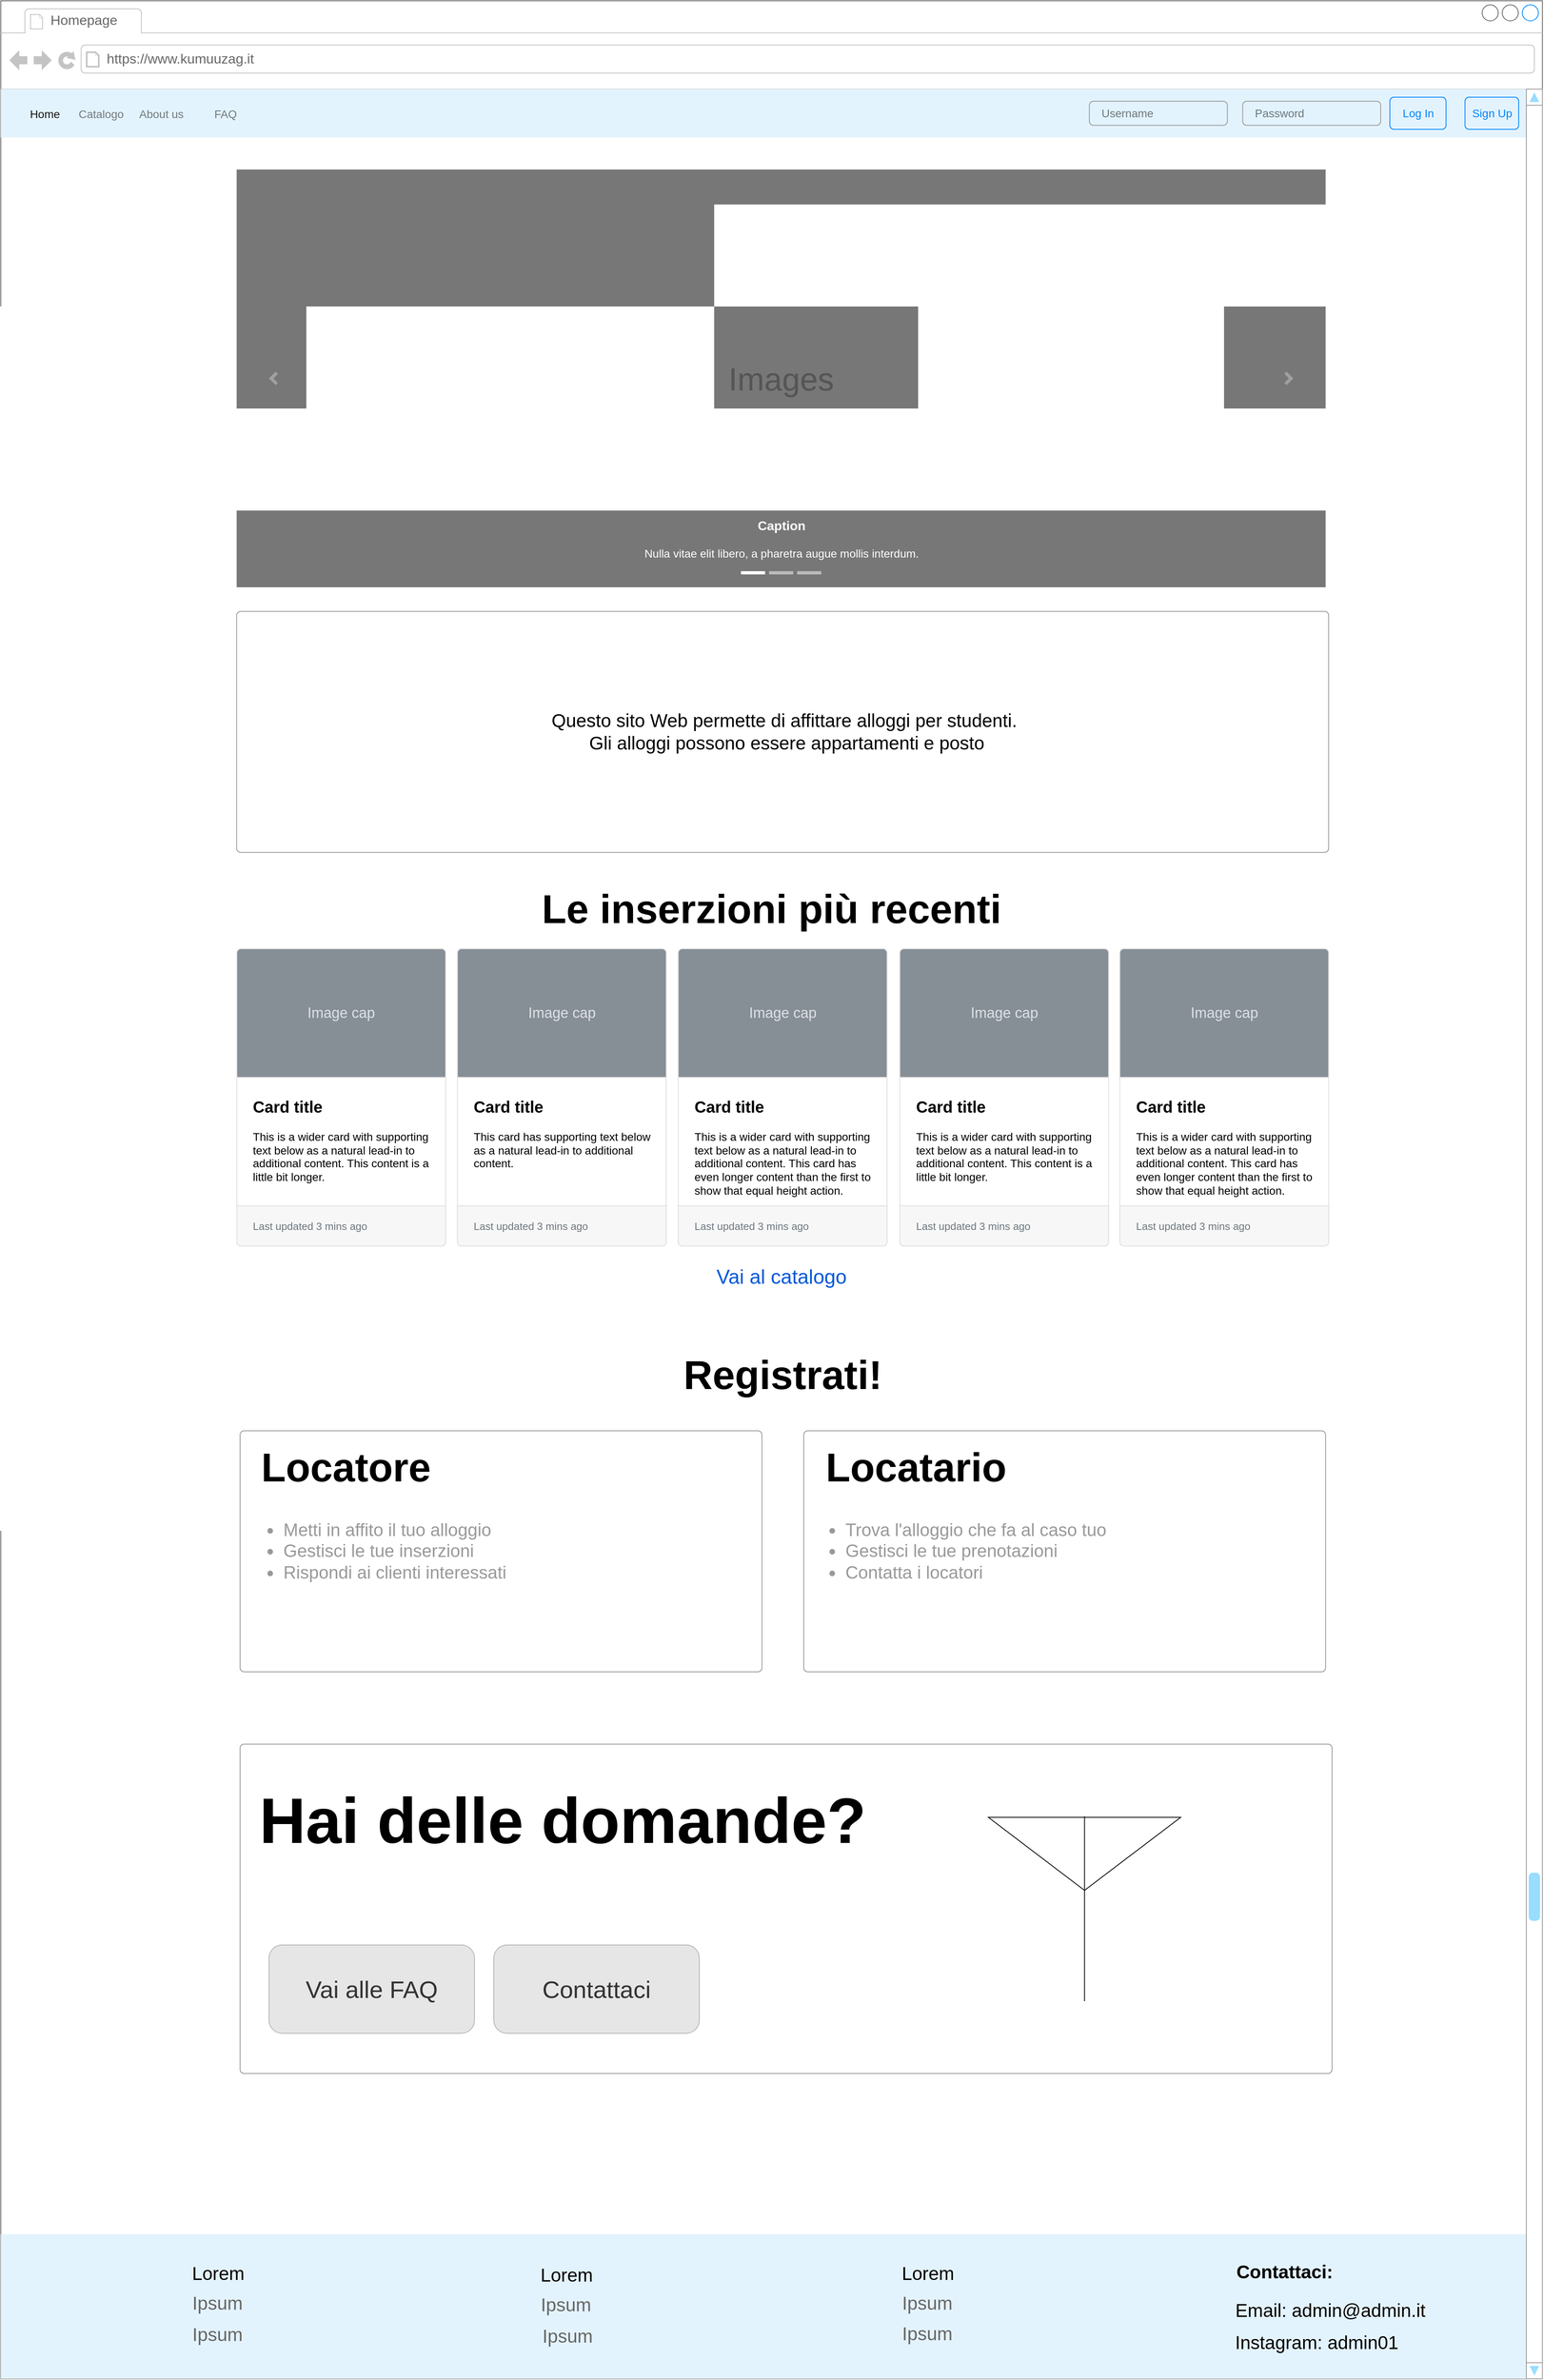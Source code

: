 <mxfile version="17.4.2" type="device" pages="7"><diagram id="3I-JRHRZIlxMSRquplnV" name="Homepage"><mxGraphModel dx="4063" dy="2483" grid="1" gridSize="10" guides="1" tooltips="1" connect="1" arrows="1" fold="1" page="1" pageScale="1" pageWidth="3300" pageHeight="4681" math="0" shadow="0"><root><mxCell id="0"/><mxCell id="1" parent="0"/><mxCell id="mVl1xURbO93ERvjW2NWi-5" value="" style="strokeWidth=1;shadow=0;dashed=0;align=center;html=1;shape=mxgraph.mockup.containers.browserWindow;rSize=0;strokeColor=#666666;strokeColor2=#008cff;strokeColor3=#c4c4c4;mainText=,;recursiveResize=0;fontSize=19;fontStyle=1" parent="1" vertex="1"><mxGeometry x="120" y="130" width="1920" height="2960" as="geometry"/></mxCell><mxCell id="mVl1xURbO93ERvjW2NWi-6" value="Homepage" style="strokeWidth=1;shadow=0;dashed=0;align=center;html=1;shape=mxgraph.mockup.containers.anchor;fontSize=17;fontColor=#666666;align=left;" parent="mVl1xURbO93ERvjW2NWi-5" vertex="1"><mxGeometry x="60" y="12" width="110" height="26" as="geometry"/></mxCell><mxCell id="mVl1xURbO93ERvjW2NWi-7" value="https://www.kumuuzag.it" style="strokeWidth=1;shadow=0;dashed=0;align=center;html=1;shape=mxgraph.mockup.containers.anchor;rSize=0;fontSize=17;fontColor=#666666;align=left;" parent="mVl1xURbO93ERvjW2NWi-5" vertex="1"><mxGeometry x="130" y="60" width="250" height="26" as="geometry"/></mxCell><mxCell id="mVl1xURbO93ERvjW2NWi-37" value="" style="html=1;shadow=0;dashed=0;fillColor=#E3F3FD;strokeColor=none;fontSize=16;fontColor=#161819;align=left;spacing=15;" parent="mVl1xURbO93ERvjW2NWi-5" vertex="1"><mxGeometry y="110" width="1900" height="60" as="geometry"/></mxCell><mxCell id="mVl1xURbO93ERvjW2NWi-38" value="Home" style="fillColor=none;strokeColor=none;fontSize=14;fontColor=#161819;align=center;" parent="mVl1xURbO93ERvjW2NWi-37" vertex="1"><mxGeometry width="70" height="40" relative="1" as="geometry"><mxPoint x="20" y="10" as="offset"/></mxGeometry></mxCell><mxCell id="mVl1xURbO93ERvjW2NWi-39" value="Catalogo" style="fillColor=none;strokeColor=none;fontSize=14;fontColor=#71797E;align=center;" parent="mVl1xURbO93ERvjW2NWi-37" vertex="1"><mxGeometry width="70" height="40" relative="1" as="geometry"><mxPoint x="90" y="10" as="offset"/></mxGeometry></mxCell><mxCell id="mVl1xURbO93ERvjW2NWi-40" value="About us" style="fillColor=none;strokeColor=none;fontSize=14;fontColor=#71797E;align=center;spacingRight=0;" parent="mVl1xURbO93ERvjW2NWi-37" vertex="1"><mxGeometry width="80" height="40" relative="1" as="geometry"><mxPoint x="160" y="10" as="offset"/></mxGeometry></mxCell><mxCell id="mVl1xURbO93ERvjW2NWi-41" value="FAQ" style="fillColor=none;strokeColor=none;fontSize=14;fontColor=#71797E;align=center;" parent="mVl1xURbO93ERvjW2NWi-37" vertex="1"><mxGeometry width="80" height="40" relative="1" as="geometry"><mxPoint x="240" y="10" as="offset"/></mxGeometry></mxCell><mxCell id="mVl1xURbO93ERvjW2NWi-42" value="Log In" style="html=1;shadow=0;dashed=0;shape=mxgraph.bootstrap.rrect;rSize=5;fontSize=14;fontColor=#0085FC;strokeColor=#0085FC;fillColor=none;" parent="mVl1xURbO93ERvjW2NWi-37" vertex="1"><mxGeometry x="1" width="70" height="40" relative="1" as="geometry"><mxPoint x="-170" y="10" as="offset"/></mxGeometry></mxCell><mxCell id="mVl1xURbO93ERvjW2NWi-54" value="Sign Up" style="html=1;shadow=0;dashed=0;shape=mxgraph.bootstrap.rrect;rSize=5;fontSize=14;fontColor=#0085FC;strokeColor=#0085FC;fillColor=none;" parent="mVl1xURbO93ERvjW2NWi-37" vertex="1"><mxGeometry x="1823.618" y="10" width="66.834" height="40" as="geometry"/></mxCell><mxCell id="mVl1xURbO93ERvjW2NWi-56" value="Password" style="html=1;shadow=0;dashed=0;shape=mxgraph.bootstrap.rrect;rSize=5;fillColor=none;strokeColor=#999999;align=left;spacing=15;fontSize=14;fontColor=#6C767D;" parent="mVl1xURbO93ERvjW2NWi-37" vertex="1"><mxGeometry x="1546.734" y="15" width="171.859" height="30" as="geometry"/></mxCell><mxCell id="mVl1xURbO93ERvjW2NWi-57" value="Username" style="html=1;shadow=0;dashed=0;shape=mxgraph.bootstrap.rrect;rSize=5;fillColor=none;strokeColor=#999999;align=left;spacing=15;fontSize=14;fontColor=#6C767D;" parent="mVl1xURbO93ERvjW2NWi-37" vertex="1"><mxGeometry x="1355.779" y="15" width="171.859" height="30" as="geometry"/></mxCell><mxCell id="mVl1xURbO93ERvjW2NWi-58" value="&lt;span style=&quot;color: rgb(0, 0, 0); font-size: 23px;&quot;&gt;Questo sito Web permette di affittare alloggi per studenti.&amp;nbsp;&lt;/span&gt;&lt;br style=&quot;color: rgb(0, 0, 0); font-size: 23px;&quot;&gt;&lt;span style=&quot;color: rgb(0, 0, 0); font-size: 23px;&quot;&gt;Gli alloggi possono essere appartamenti e posto&lt;/span&gt;" style="html=1;shadow=0;dashed=0;shape=mxgraph.bootstrap.rrect;rSize=5;strokeColor=#999999;strokeWidth=1;fillColor=#FFFFFF;fontColor=#6C767D;whiteSpace=wrap;align=center;verticalAlign=middle;spacingLeft=10;fontSize=23;spacing=10;" parent="mVl1xURbO93ERvjW2NWi-5" vertex="1"><mxGeometry x="293.75" y="760" width="1360" height="300" as="geometry"/></mxCell><mxCell id="mVl1xURbO93ERvjW2NWi-47" value="Images" style="html=1;shadow=0;dashed=0;strokeColor=none;strokeWidth=1;fillColor=#777777;fontColor=#555555;whiteSpace=wrap;align=center;verticalAlign=middle;fontStyle=0;fontSize=40;" parent="mVl1xURbO93ERvjW2NWi-5" vertex="1"><mxGeometry x="293.75" y="210" width="1356.25" height="520" as="geometry"/></mxCell><mxCell id="mVl1xURbO93ERvjW2NWi-48" value="" style="html=1;verticalLabelPosition=bottom;labelBackgroundColor=#ffffff;verticalAlign=top;shadow=0;dashed=0;strokeWidth=4;shape=mxgraph.ios7.misc.more;strokeColor=#a0a0a0;fontSize=19;" parent="mVl1xURbO93ERvjW2NWi-47" vertex="1"><mxGeometry x="1" y="0.5" width="7" height="14" relative="1" as="geometry"><mxPoint x="-50" y="-7" as="offset"/></mxGeometry></mxCell><mxCell id="mVl1xURbO93ERvjW2NWi-49" value="" style="flipH=1;html=1;verticalLabelPosition=bottom;labelBackgroundColor=#ffffff;verticalAlign=top;shadow=0;dashed=0;strokeWidth=4;shape=mxgraph.ios7.misc.more;strokeColor=#a0a0a0;fontSize=19;" parent="mVl1xURbO93ERvjW2NWi-47" vertex="1"><mxGeometry y="0.5" width="7" height="14" relative="1" as="geometry"><mxPoint x="43" y="-7" as="offset"/></mxGeometry></mxCell><mxCell id="mVl1xURbO93ERvjW2NWi-50" value="" style="html=1;shadow=0;strokeColor=none;fillColor=#ffffff;fontSize=19;" parent="mVl1xURbO93ERvjW2NWi-47" vertex="1"><mxGeometry x="0.5" y="1" width="30" height="4" relative="1" as="geometry"><mxPoint x="-50" y="-20" as="offset"/></mxGeometry></mxCell><mxCell id="mVl1xURbO93ERvjW2NWi-51" value="" style="html=1;shadow=0;strokeColor=none;fillColor=#BBBBBB;fontSize=19;" parent="mVl1xURbO93ERvjW2NWi-47" vertex="1"><mxGeometry x="0.5" y="1" width="30" height="4" relative="1" as="geometry"><mxPoint x="-15" y="-20" as="offset"/></mxGeometry></mxCell><mxCell id="mVl1xURbO93ERvjW2NWi-52" value="" style="html=1;shadow=0;strokeColor=none;fillColor=#BBBBBB;fontSize=19;" parent="mVl1xURbO93ERvjW2NWi-47" vertex="1"><mxGeometry x="0.5" y="1" width="30" height="4" relative="1" as="geometry"><mxPoint x="20" y="-20" as="offset"/></mxGeometry></mxCell><mxCell id="mVl1xURbO93ERvjW2NWi-53" value="&lt;span style=&quot;font-size: 16px&quot;&gt;&lt;b&gt;Caption&lt;/b&gt;&lt;/span&gt;&lt;br style=&quot;font-size: 14px&quot;&gt;&lt;br style=&quot;font-size: 14px&quot;&gt;Nulla vitae elit libero, a pharetra augue mollis interdum." style="html=1;shadow=0;strokeColor=none;fillColor=none;resizeWidth=1;fontColor=#FFFFFF;fontSize=14;" parent="mVl1xURbO93ERvjW2NWi-47" vertex="1"><mxGeometry y="1" width="1356.25" height="60" relative="1" as="geometry"><mxPoint y="-90" as="offset"/></mxGeometry></mxCell><mxCell id="mVl1xURbO93ERvjW2NWi-158" value="&lt;font style=&quot;font-size: 25px&quot;&gt;Vai al catalogo&lt;/font&gt;" style="fillColor=none;strokeColor=none;html=1;fontColor=#0057D8;align=center;verticalAlign=middle;fontStyle=0;fontSize=12" parent="mVl1xURbO93ERvjW2NWi-5" vertex="1"><mxGeometry x="928.88" y="1570" width="86" height="33" as="geometry"/></mxCell><mxCell id="mVl1xURbO93ERvjW2NWi-84" value="&lt;b&gt;&lt;font style=&quot;font-size: 20px&quot;&gt;Card title&lt;/font&gt;&lt;/b&gt;&lt;br&gt;&lt;br&gt;This is a wider card with supporting text below as a natural lead-in to additional content. This content is a little bit longer." style="html=1;shadow=0;dashed=0;shape=mxgraph.bootstrap.rrect;rSize=5;strokeColor=#DFDFDF;html=1;whiteSpace=wrap;fillColor=#ffffff;fontColor=#000000;verticalAlign=top;align=left;spacing=20;spacingBottom=0;fontSize=14;spacingTop=160;" parent="mVl1xURbO93ERvjW2NWi-5" vertex="1"><mxGeometry width="260" height="370" relative="1" as="geometry"><mxPoint x="294" y="1180" as="offset"/></mxGeometry></mxCell><mxCell id="mVl1xURbO93ERvjW2NWi-85" value="Image cap" style="html=1;shadow=0;dashed=0;shape=mxgraph.bootstrap.topButton;rSize=5;perimeter=none;whiteSpace=wrap;fillColor=#868E96;strokeColor=#DFDFDF;fontColor=#DEE2E6;resizeWidth=1;fontSize=18;" parent="mVl1xURbO93ERvjW2NWi-84" vertex="1"><mxGeometry width="260" height="160" relative="1" as="geometry"/></mxCell><mxCell id="mVl1xURbO93ERvjW2NWi-86" value="Last updated 3 mins ago" style="html=1;shadow=0;dashed=0;shape=mxgraph.bootstrap.bottomButton;rSize=5;perimeter=none;whiteSpace=wrap;fillColor=#F7F7F7;strokeColor=#DFDFDF;fontColor=#6C767D;resizeWidth=1;fontSize=13;align=left;spacing=20;" parent="mVl1xURbO93ERvjW2NWi-84" vertex="1"><mxGeometry y="1" width="260" height="50" relative="1" as="geometry"><mxPoint y="-50" as="offset"/></mxGeometry></mxCell><mxCell id="mVl1xURbO93ERvjW2NWi-87" value="&lt;b&gt;&lt;font style=&quot;font-size: 20px&quot;&gt;Card title&lt;/font&gt;&lt;/b&gt;&lt;br&gt;&lt;br&gt;This card has supporting text below as a natural lead-in to additional content." style="html=1;shadow=0;dashed=0;shape=mxgraph.bootstrap.rrect;rSize=5;strokeColor=#DFDFDF;html=1;whiteSpace=wrap;fillColor=#ffffff;fontColor=#000000;verticalAlign=top;align=left;spacing=20;spacingBottom=0;fontSize=14;spacingTop=160;" parent="mVl1xURbO93ERvjW2NWi-5" vertex="1"><mxGeometry x="568.75" y="1180" width="260" height="370" as="geometry"/></mxCell><mxCell id="mVl1xURbO93ERvjW2NWi-88" value="Image cap" style="html=1;shadow=0;dashed=0;shape=mxgraph.bootstrap.topButton;rSize=5;perimeter=none;whiteSpace=wrap;fillColor=#868E96;strokeColor=#DFDFDF;fontColor=#DEE2E6;resizeWidth=1;fontSize=18;" parent="mVl1xURbO93ERvjW2NWi-87" vertex="1"><mxGeometry width="260" height="160" relative="1" as="geometry"/></mxCell><mxCell id="mVl1xURbO93ERvjW2NWi-89" value="Last updated 3 mins ago" style="html=1;shadow=0;dashed=0;shape=mxgraph.bootstrap.bottomButton;rSize=5;perimeter=none;whiteSpace=wrap;fillColor=#F7F7F7;strokeColor=#DFDFDF;fontColor=#6C767D;resizeWidth=1;fontSize=13;align=left;spacing=20;" parent="mVl1xURbO93ERvjW2NWi-87" vertex="1"><mxGeometry y="1" width="260" height="50" relative="1" as="geometry"><mxPoint y="-50" as="offset"/></mxGeometry></mxCell><mxCell id="UGzpeMMtD2wCG8ofKjRR-1" value="&lt;font style=&quot;font-size: 50px&quot;&gt;Le inserzioni più recenti&lt;/font&gt;" style="text;html=1;strokeColor=none;fillColor=none;align=center;verticalAlign=middle;whiteSpace=wrap;rounded=0;fontStyle=1" parent="mVl1xURbO93ERvjW2NWi-5" vertex="1"><mxGeometry x="655.88" y="1100" width="608.25" height="60" as="geometry"/></mxCell><mxCell id="mVl1xURbO93ERvjW2NWi-90" value="&lt;b&gt;&lt;font style=&quot;font-size: 20px&quot;&gt;Card title&lt;/font&gt;&lt;/b&gt;&lt;br&gt;&lt;br&gt;This is a wider card with supporting text below as a natural lead-in to additional content. This card has even longer content than the first to show that equal height action." style="html=1;shadow=0;dashed=0;shape=mxgraph.bootstrap.rrect;rSize=5;strokeColor=#DFDFDF;html=1;whiteSpace=wrap;fillColor=#ffffff;fontColor=#000000;verticalAlign=top;align=left;spacing=20;spacingBottom=0;fontSize=14;spacingTop=160;" parent="mVl1xURbO93ERvjW2NWi-5" vertex="1"><mxGeometry x="843.75" y="1180" width="260" height="370" as="geometry"/></mxCell><mxCell id="mVl1xURbO93ERvjW2NWi-91" value="Image cap" style="html=1;shadow=0;dashed=0;shape=mxgraph.bootstrap.topButton;rSize=5;perimeter=none;whiteSpace=wrap;fillColor=#868E96;strokeColor=#DFDFDF;fontColor=#DEE2E6;resizeWidth=1;fontSize=18;" parent="mVl1xURbO93ERvjW2NWi-90" vertex="1"><mxGeometry width="260" height="160" relative="1" as="geometry"/></mxCell><mxCell id="mVl1xURbO93ERvjW2NWi-92" value="Last updated 3 mins ago" style="html=1;shadow=0;dashed=0;shape=mxgraph.bootstrap.bottomButton;rSize=5;perimeter=none;whiteSpace=wrap;fillColor=#F7F7F7;strokeColor=#DFDFDF;fontColor=#6C767D;resizeWidth=1;fontSize=13;align=left;spacing=20;" parent="mVl1xURbO93ERvjW2NWi-90" vertex="1"><mxGeometry y="1" width="260" height="50" relative="1" as="geometry"><mxPoint y="-50" as="offset"/></mxGeometry></mxCell><mxCell id="mVl1xURbO93ERvjW2NWi-105" value="&lt;b&gt;&lt;font style=&quot;font-size: 20px&quot;&gt;Card title&lt;/font&gt;&lt;/b&gt;&lt;br&gt;&lt;br&gt;This is a wider card with supporting text below as a natural lead-in to additional content. This content is a little bit longer." style="html=1;shadow=0;dashed=0;shape=mxgraph.bootstrap.rrect;rSize=5;strokeColor=#DFDFDF;html=1;whiteSpace=wrap;fillColor=#ffffff;fontColor=#000000;verticalAlign=top;align=left;spacing=20;spacingBottom=0;fontSize=14;spacingTop=160;" parent="mVl1xURbO93ERvjW2NWi-5" vertex="1"><mxGeometry x="1119.75" y="1180" width="260" height="370" as="geometry"/></mxCell><mxCell id="mVl1xURbO93ERvjW2NWi-106" value="Image cap" style="html=1;shadow=0;dashed=0;shape=mxgraph.bootstrap.topButton;rSize=5;perimeter=none;whiteSpace=wrap;fillColor=#868E96;strokeColor=#DFDFDF;fontColor=#DEE2E6;resizeWidth=1;fontSize=18;" parent="mVl1xURbO93ERvjW2NWi-105" vertex="1"><mxGeometry width="260" height="160" relative="1" as="geometry"/></mxCell><mxCell id="mVl1xURbO93ERvjW2NWi-107" value="Last updated 3 mins ago" style="html=1;shadow=0;dashed=0;shape=mxgraph.bootstrap.bottomButton;rSize=5;perimeter=none;whiteSpace=wrap;fillColor=#F7F7F7;strokeColor=#DFDFDF;fontColor=#6C767D;resizeWidth=1;fontSize=13;align=left;spacing=20;" parent="mVl1xURbO93ERvjW2NWi-105" vertex="1"><mxGeometry y="1" width="260" height="50" relative="1" as="geometry"><mxPoint y="-50" as="offset"/></mxGeometry></mxCell><mxCell id="mVl1xURbO93ERvjW2NWi-108" value="&lt;b&gt;&lt;font style=&quot;font-size: 20px&quot;&gt;Card title&lt;/font&gt;&lt;/b&gt;&lt;br&gt;&lt;br&gt;This is a wider card with supporting text below as a natural lead-in to additional content. This card has even longer content than the first to show that equal height action." style="html=1;shadow=0;dashed=0;shape=mxgraph.bootstrap.rrect;rSize=5;strokeColor=#DFDFDF;html=1;whiteSpace=wrap;fillColor=#ffffff;fontColor=#000000;verticalAlign=top;align=left;spacing=20;spacingBottom=0;fontSize=14;spacingTop=160;" parent="mVl1xURbO93ERvjW2NWi-5" vertex="1"><mxGeometry x="1393.75" y="1180" width="260" height="370" as="geometry"/></mxCell><mxCell id="mVl1xURbO93ERvjW2NWi-109" value="Image cap" style="html=1;shadow=0;dashed=0;shape=mxgraph.bootstrap.topButton;rSize=5;perimeter=none;whiteSpace=wrap;fillColor=#868E96;strokeColor=#DFDFDF;fontColor=#DEE2E6;resizeWidth=1;fontSize=18;" parent="mVl1xURbO93ERvjW2NWi-108" vertex="1"><mxGeometry width="260" height="160" relative="1" as="geometry"/></mxCell><mxCell id="mVl1xURbO93ERvjW2NWi-110" value="Last updated 3 mins ago" style="html=1;shadow=0;dashed=0;shape=mxgraph.bootstrap.bottomButton;rSize=5;perimeter=none;whiteSpace=wrap;fillColor=#F7F7F7;strokeColor=#DFDFDF;fontColor=#6C767D;resizeWidth=1;fontSize=13;align=left;spacing=20;" parent="mVl1xURbO93ERvjW2NWi-108" vertex="1"><mxGeometry y="1" width="260" height="50" relative="1" as="geometry"><mxPoint y="-50" as="offset"/></mxGeometry></mxCell><mxCell id="ii3OxFEaGq-tFo6E8yGi-5" value="" style="html=1;shadow=0;dashed=0;shape=mxgraph.bootstrap.rrect;rSize=5;strokeColor=#999999;strokeWidth=1;fillColor=#FFFFFF;fontColor=#6C767D;whiteSpace=wrap;align=center;verticalAlign=middle;spacingLeft=10;fontSize=23;spacing=10;" parent="mVl1xURbO93ERvjW2NWi-5" vertex="1"><mxGeometry x="1000" y="1780" width="650" height="300" as="geometry"/></mxCell><mxCell id="ii3OxFEaGq-tFo6E8yGi-6" value="" style="html=1;shadow=0;dashed=0;shape=mxgraph.bootstrap.rrect;rSize=5;strokeColor=#999999;strokeWidth=1;fillColor=#FFFFFF;fontColor=#6C767D;whiteSpace=wrap;align=left;verticalAlign=middle;spacingLeft=10;fontSize=23;spacing=10;" parent="mVl1xURbO93ERvjW2NWi-5" vertex="1"><mxGeometry x="298" y="1780" width="650" height="300" as="geometry"/></mxCell><mxCell id="ii3OxFEaGq-tFo6E8yGi-7" value="&lt;span style=&quot;font-size: 50px&quot;&gt;&lt;b&gt;Registrati!&lt;/b&gt;&lt;/span&gt;" style="text;html=1;strokeColor=none;fillColor=none;align=center;verticalAlign=middle;whiteSpace=wrap;rounded=0;" parent="mVl1xURbO93ERvjW2NWi-5" vertex="1"><mxGeometry x="705.75" y="1680" width="536" height="60" as="geometry"/></mxCell><mxCell id="ii3OxFEaGq-tFo6E8yGi-8" value="&lt;font style=&quot;font-size: 50px&quot;&gt;&lt;b&gt;Locatore&lt;/b&gt;&lt;/font&gt;" style="text;html=1;strokeColor=none;fillColor=none;align=center;verticalAlign=middle;whiteSpace=wrap;rounded=0;fontSize=45;fontColor=#000000;" parent="mVl1xURbO93ERvjW2NWi-5" vertex="1"><mxGeometry x="320" y="1810" width="220" height="30" as="geometry"/></mxCell><mxCell id="ii3OxFEaGq-tFo6E8yGi-9" value="&lt;font style=&quot;font-size: 50px&quot;&gt;&lt;b&gt;Locatario&lt;/b&gt;&lt;/font&gt;" style="text;html=1;strokeColor=none;fillColor=none;align=center;verticalAlign=middle;whiteSpace=wrap;rounded=0;fontSize=45;fontColor=#000000;" parent="mVl1xURbO93ERvjW2NWi-5" vertex="1"><mxGeometry x="1030" y="1810" width="220" height="30" as="geometry"/></mxCell><mxCell id="mVl1xURbO93ERvjW2NWi-162" value="" style="html=1;shadow=0;dashed=0;fillColor=#E3F3FD;strokeColor=none;fontSize=16;fontColor=#161819;align=left;spacing=15;" parent="mVl1xURbO93ERvjW2NWi-5" vertex="1"><mxGeometry y="2780" width="1900" height="180" as="geometry"/></mxCell><mxCell id="mVl1xURbO93ERvjW2NWi-171" value="Lorem&amp;nbsp;" style="text;html=1;strokeColor=none;fillColor=none;align=center;verticalAlign=middle;whiteSpace=wrap;rounded=0;fontSize=23;" parent="mVl1xURbO93ERvjW2NWi-5" vertex="1"><mxGeometry x="34" y="2810" width="480" height="37" as="geometry"/></mxCell><mxCell id="mVl1xURbO93ERvjW2NWi-172" value="Email: admin@admin.it" style="text;html=1;strokeColor=none;fillColor=none;align=center;verticalAlign=middle;whiteSpace=wrap;rounded=0;fontSize=23;" parent="mVl1xURbO93ERvjW2NWi-5" vertex="1"><mxGeometry x="1501" y="2860" width="310" height="30" as="geometry"/></mxCell><mxCell id="mVl1xURbO93ERvjW2NWi-174" value="Instagram: admin01" style="text;html=1;strokeColor=none;fillColor=none;align=center;verticalAlign=middle;whiteSpace=wrap;rounded=0;fontSize=23;" parent="mVl1xURbO93ERvjW2NWi-5" vertex="1"><mxGeometry x="1484" y="2900" width="310" height="30" as="geometry"/></mxCell><mxCell id="mVl1xURbO93ERvjW2NWi-175" value="Contattaci:" style="text;html=1;strokeColor=none;fillColor=none;align=center;verticalAlign=middle;whiteSpace=wrap;rounded=0;fontSize=23;fontStyle=1" parent="mVl1xURbO93ERvjW2NWi-5" vertex="1"><mxGeometry x="1444" y="2812" width="310" height="30" as="geometry"/></mxCell><mxCell id="mVl1xURbO93ERvjW2NWi-176" value="Ipsum" style="text;html=1;strokeColor=none;fillColor=none;align=center;verticalAlign=middle;whiteSpace=wrap;rounded=0;fontSize=23;fontColor=#666666;" parent="mVl1xURbO93ERvjW2NWi-5" vertex="1"><mxGeometry x="30" y="2847" width="480" height="37" as="geometry"/></mxCell><mxCell id="mVl1xURbO93ERvjW2NWi-178" value="Ipsum" style="text;html=1;strokeColor=none;fillColor=none;align=center;verticalAlign=middle;whiteSpace=wrap;rounded=0;fontSize=23;fontColor=#666666;" parent="mVl1xURbO93ERvjW2NWi-5" vertex="1"><mxGeometry x="30" y="2886" width="480" height="37" as="geometry"/></mxCell><mxCell id="mVl1xURbO93ERvjW2NWi-179" value="Lorem&amp;nbsp;" style="text;html=1;strokeColor=none;fillColor=none;align=center;verticalAlign=middle;whiteSpace=wrap;rounded=0;fontSize=23;" parent="mVl1xURbO93ERvjW2NWi-5" vertex="1"><mxGeometry x="468" y="2812" width="480" height="37" as="geometry"/></mxCell><mxCell id="mVl1xURbO93ERvjW2NWi-180" value="Ipsum" style="text;html=1;strokeColor=none;fillColor=none;align=center;verticalAlign=middle;whiteSpace=wrap;rounded=0;fontSize=23;fontColor=#666666;" parent="mVl1xURbO93ERvjW2NWi-5" vertex="1"><mxGeometry x="464" y="2849" width="480" height="37" as="geometry"/></mxCell><mxCell id="mVl1xURbO93ERvjW2NWi-181" value="Ipsum" style="text;html=1;strokeColor=none;fillColor=none;align=center;verticalAlign=middle;whiteSpace=wrap;rounded=0;fontSize=23;fontColor=#666666;" parent="mVl1xURbO93ERvjW2NWi-5" vertex="1"><mxGeometry x="466" y="2888" width="480" height="37" as="geometry"/></mxCell><mxCell id="mVl1xURbO93ERvjW2NWi-182" value="Lorem&amp;nbsp;" style="text;html=1;strokeColor=none;fillColor=none;align=center;verticalAlign=middle;whiteSpace=wrap;rounded=0;fontSize=23;" parent="mVl1xURbO93ERvjW2NWi-5" vertex="1"><mxGeometry x="918" y="2810" width="480" height="37" as="geometry"/></mxCell><mxCell id="mVl1xURbO93ERvjW2NWi-183" value="Ipsum" style="text;html=1;strokeColor=none;fillColor=none;align=center;verticalAlign=middle;whiteSpace=wrap;rounded=0;fontSize=23;fontColor=#666666;" parent="mVl1xURbO93ERvjW2NWi-5" vertex="1"><mxGeometry x="914" y="2847" width="480" height="37" as="geometry"/></mxCell><mxCell id="mVl1xURbO93ERvjW2NWi-184" value="Ipsum" style="text;html=1;strokeColor=none;fillColor=none;align=center;verticalAlign=middle;whiteSpace=wrap;rounded=0;fontSize=23;fontColor=#666666;" parent="mVl1xURbO93ERvjW2NWi-5" vertex="1"><mxGeometry x="914" y="2885" width="480" height="37" as="geometry"/></mxCell><mxCell id="mVl1xURbO93ERvjW2NWi-111" value="" style="verticalLabelPosition=bottom;shadow=0;dashed=0;align=center;html=1;verticalAlign=top;strokeWidth=1;shape=mxgraph.mockup.navigation.scrollBar;strokeColor=#999999;barPos=20;fillColor2=#99ddff;strokeColor2=none;direction=north;fontSize=19;" parent="mVl1xURbO93ERvjW2NWi-5" vertex="1"><mxGeometry x="1900" y="110" width="20" height="2850" as="geometry"/></mxCell><mxCell id="dwwxIPnsXlOyGQ_VPcX0-1" value="" style="html=1;shadow=0;dashed=0;shape=mxgraph.bootstrap.rrect;rSize=5;strokeColor=#999999;strokeWidth=1;fillColor=#FFFFFF;fontColor=#6C767D;whiteSpace=wrap;align=center;verticalAlign=middle;spacingLeft=10;fontSize=23;spacing=10;" parent="mVl1xURbO93ERvjW2NWi-5" vertex="1"><mxGeometry x="298" y="2170" width="1360" height="410" as="geometry"/></mxCell><mxCell id="dwwxIPnsXlOyGQ_VPcX0-3" value="&lt;ul&gt;&lt;li&gt;Metti in affito il tuo alloggio&lt;/li&gt;&lt;li&gt;Gestisci le tue inserzioni&lt;/li&gt;&lt;li&gt;Rispondi ai clienti interessati&lt;/li&gt;&lt;/ul&gt;" style="text;html=1;strokeColor=none;fillColor=none;align=left;verticalAlign=middle;whiteSpace=wrap;rounded=0;fontSize=22;fontColor=#999999;" parent="mVl1xURbO93ERvjW2NWi-5" vertex="1"><mxGeometry x="310" y="1885" width="560" height="90" as="geometry"/></mxCell><mxCell id="dwwxIPnsXlOyGQ_VPcX0-4" value="&lt;ul&gt;&lt;li&gt;Trova l'alloggio che fa al caso tuo&lt;/li&gt;&lt;li&gt;Gestisci le tue prenotazioni&lt;/li&gt;&lt;li&gt;Contatta i locatori&lt;/li&gt;&lt;/ul&gt;" style="text;html=1;strokeColor=none;fillColor=none;align=left;verticalAlign=middle;whiteSpace=wrap;rounded=0;fontSize=22;fontColor=#999999;" parent="mVl1xURbO93ERvjW2NWi-5" vertex="1"><mxGeometry x="1010" y="1885" width="560" height="90" as="geometry"/></mxCell><mxCell id="dwwxIPnsXlOyGQ_VPcX0-5" value="&lt;font style=&quot;font-size: 80px&quot;&gt;Hai delle domande?&lt;/font&gt;" style="text;html=1;strokeColor=none;fillColor=none;align=left;verticalAlign=middle;whiteSpace=wrap;rounded=0;fontSize=22;fontColor=#000000;fontStyle=1" parent="mVl1xURbO93ERvjW2NWi-5" vertex="1"><mxGeometry x="320" y="2170" width="1320" height="190" as="geometry"/></mxCell><mxCell id="dwwxIPnsXlOyGQ_VPcX0-6" value="&lt;span style=&quot;font-size: 30px&quot;&gt;Vai alle FAQ&lt;/span&gt;" style="rounded=1;html=1;shadow=0;dashed=0;whiteSpace=wrap;fontSize=10;fillColor=#E6E6E6;align=center;strokeColor=#B3B3B3;fontColor=#333333;" parent="mVl1xURbO93ERvjW2NWi-5" vertex="1"><mxGeometry x="334" y="2420" width="256" height="110" as="geometry"/></mxCell><mxCell id="83CwoV3T0pqUSpwCYYP4-1" value="" style="verticalLabelPosition=bottom;shadow=0;dashed=0;align=center;html=1;verticalAlign=top;shape=mxgraph.electrical.radio.aerial_-_antenna_2;" parent="mVl1xURbO93ERvjW2NWi-5" vertex="1"><mxGeometry x="1230" y="2260" width="239.5" height="230" as="geometry"/></mxCell><mxCell id="83CwoV3T0pqUSpwCYYP4-66" value="&lt;span style=&quot;font-size: 30px&quot;&gt;Contattaci&lt;/span&gt;" style="rounded=1;html=1;shadow=0;dashed=0;whiteSpace=wrap;fontSize=10;fillColor=#E6E6E6;align=center;strokeColor=#B3B3B3;fontColor=#333333;" parent="mVl1xURbO93ERvjW2NWi-5" vertex="1"><mxGeometry x="614" y="2420" width="256" height="110" as="geometry"/></mxCell></root></mxGraphModel></diagram><diagram name="Catalogo" id="HVCLSDBIxJJ2OdB87jE2"><mxGraphModel dx="3555" dy="2173" grid="1" gridSize="10" guides="1" tooltips="1" connect="1" arrows="1" fold="1" page="1" pageScale="1" pageWidth="3300" pageHeight="4681" math="0" shadow="0"><root><mxCell id="9dFLT8xF0QLvZR90KjPe-0"/><mxCell id="9dFLT8xF0QLvZR90KjPe-1" parent="9dFLT8xF0QLvZR90KjPe-0"/><mxCell id="9dFLT8xF0QLvZR90KjPe-2" value="" style="strokeWidth=1;shadow=0;dashed=0;align=center;html=1;shape=mxgraph.mockup.containers.browserWindow;rSize=0;strokeColor=#666666;strokeColor2=#008cff;strokeColor3=#c4c4c4;mainText=,;recursiveResize=0;fontSize=19;fontStyle=1" parent="9dFLT8xF0QLvZR90KjPe-1" vertex="1"><mxGeometry x="140" y="130" width="1920" height="2160" as="geometry"/></mxCell><mxCell id="9dFLT8xF0QLvZR90KjPe-3" value="Homepage" style="strokeWidth=1;shadow=0;dashed=0;align=center;html=1;shape=mxgraph.mockup.containers.anchor;fontSize=17;fontColor=#666666;align=left;" parent="9dFLT8xF0QLvZR90KjPe-2" vertex="1"><mxGeometry x="60" y="12" width="110" height="26" as="geometry"/></mxCell><mxCell id="9dFLT8xF0QLvZR90KjPe-4" value="https://www.kumuuzag.it" style="strokeWidth=1;shadow=0;dashed=0;align=center;html=1;shape=mxgraph.mockup.containers.anchor;rSize=0;fontSize=17;fontColor=#666666;align=left;" parent="9dFLT8xF0QLvZR90KjPe-2" vertex="1"><mxGeometry x="130" y="60" width="250" height="26" as="geometry"/></mxCell><mxCell id="9dFLT8xF0QLvZR90KjPe-5" value="" style="html=1;shadow=0;dashed=0;fillColor=#E3F3FD;strokeColor=none;fontSize=16;fontColor=#161819;align=left;spacing=15;" parent="9dFLT8xF0QLvZR90KjPe-2" vertex="1"><mxGeometry y="110" width="1900" height="60" as="geometry"/></mxCell><mxCell id="9dFLT8xF0QLvZR90KjPe-6" value="Home" style="fillColor=none;strokeColor=none;fontSize=14;fontColor=#71797E;align=center;" parent="9dFLT8xF0QLvZR90KjPe-5" vertex="1"><mxGeometry width="70" height="40" relative="1" as="geometry"><mxPoint x="20" y="10" as="offset"/></mxGeometry></mxCell><mxCell id="9dFLT8xF0QLvZR90KjPe-7" value="Catalogo" style="fillColor=none;strokeColor=none;fontSize=14;fontColor=#000000;align=center;" parent="9dFLT8xF0QLvZR90KjPe-5" vertex="1"><mxGeometry width="70" height="40" relative="1" as="geometry"><mxPoint x="90" y="10" as="offset"/></mxGeometry></mxCell><mxCell id="9dFLT8xF0QLvZR90KjPe-8" value="About us" style="fillColor=none;strokeColor=none;fontSize=14;fontColor=#71797E;align=center;spacingRight=0;" parent="9dFLT8xF0QLvZR90KjPe-5" vertex="1"><mxGeometry width="80" height="40" relative="1" as="geometry"><mxPoint x="160" y="10" as="offset"/></mxGeometry></mxCell><mxCell id="9dFLT8xF0QLvZR90KjPe-9" value="FAQ" style="fillColor=none;strokeColor=none;fontSize=14;fontColor=#71797E;align=center;" parent="9dFLT8xF0QLvZR90KjPe-5" vertex="1"><mxGeometry width="80" height="40" relative="1" as="geometry"><mxPoint x="240" y="10" as="offset"/></mxGeometry></mxCell><mxCell id="9dFLT8xF0QLvZR90KjPe-10" value="Log In" style="html=1;shadow=0;dashed=0;shape=mxgraph.bootstrap.rrect;rSize=5;fontSize=14;fontColor=#0085FC;strokeColor=#0085FC;fillColor=none;" parent="9dFLT8xF0QLvZR90KjPe-5" vertex="1"><mxGeometry x="1" width="70" height="40" relative="1" as="geometry"><mxPoint x="-170" y="10" as="offset"/></mxGeometry></mxCell><mxCell id="9dFLT8xF0QLvZR90KjPe-11" value="Sign Up" style="html=1;shadow=0;dashed=0;shape=mxgraph.bootstrap.rrect;rSize=5;fontSize=14;fontColor=#0085FC;strokeColor=#0085FC;fillColor=none;" parent="9dFLT8xF0QLvZR90KjPe-5" vertex="1"><mxGeometry x="1823.618" y="10" width="66.834" height="40" as="geometry"/></mxCell><mxCell id="9dFLT8xF0QLvZR90KjPe-12" value="Password" style="html=1;shadow=0;dashed=0;shape=mxgraph.bootstrap.rrect;rSize=5;fillColor=none;strokeColor=#999999;align=left;spacing=15;fontSize=14;fontColor=#6C767D;" parent="9dFLT8xF0QLvZR90KjPe-5" vertex="1"><mxGeometry x="1546.734" y="15" width="171.859" height="30" as="geometry"/></mxCell><mxCell id="9dFLT8xF0QLvZR90KjPe-13" value="Username" style="html=1;shadow=0;dashed=0;shape=mxgraph.bootstrap.rrect;rSize=5;fillColor=none;strokeColor=#999999;align=left;spacing=15;fontSize=14;fontColor=#6C767D;" parent="9dFLT8xF0QLvZR90KjPe-5" vertex="1"><mxGeometry x="1355.779" y="15" width="171.859" height="30" as="geometry"/></mxCell><mxCell id="9dFLT8xF0QLvZR90KjPe-15" value="&lt;b&gt;&lt;font style=&quot;font-size: 20px&quot;&gt;Card title&lt;/font&gt;&lt;/b&gt;&lt;br&gt;&lt;br&gt;This card has supporting text below as a natural lead-in to additional content." style="html=1;shadow=0;dashed=0;shape=mxgraph.bootstrap.rrect;rSize=5;strokeColor=#DFDFDF;html=1;whiteSpace=wrap;fillColor=#ffffff;fontColor=#000000;verticalAlign=top;align=left;spacing=20;spacingBottom=0;fontSize=14;spacingTop=160;" parent="9dFLT8xF0QLvZR90KjPe-2" vertex="1"><mxGeometry x="415" y="680" width="260" height="370" as="geometry"/></mxCell><mxCell id="9dFLT8xF0QLvZR90KjPe-16" value="Image cap" style="html=1;shadow=0;dashed=0;shape=mxgraph.bootstrap.topButton;rSize=5;perimeter=none;whiteSpace=wrap;fillColor=#868E96;strokeColor=#DFDFDF;fontColor=#DEE2E6;resizeWidth=1;fontSize=18;" parent="9dFLT8xF0QLvZR90KjPe-15" vertex="1"><mxGeometry width="260" height="160" relative="1" as="geometry"/></mxCell><mxCell id="9dFLT8xF0QLvZR90KjPe-17" value="Last updated 3 mins ago" style="html=1;shadow=0;dashed=0;shape=mxgraph.bootstrap.bottomButton;rSize=5;perimeter=none;whiteSpace=wrap;fillColor=#F7F7F7;strokeColor=#DFDFDF;fontColor=#6C767D;resizeWidth=1;fontSize=13;align=left;spacing=20;" parent="9dFLT8xF0QLvZR90KjPe-15" vertex="1"><mxGeometry y="1" width="260" height="50" relative="1" as="geometry"><mxPoint y="-50" as="offset"/></mxGeometry></mxCell><mxCell id="9dFLT8xF0QLvZR90KjPe-18" value="&lt;b&gt;&lt;font style=&quot;font-size: 20px&quot;&gt;Card title&lt;/font&gt;&lt;/b&gt;&lt;br&gt;&lt;br&gt;This is a wider card with supporting text below as a natural lead-in to additional content. This content is a little bit longer." style="html=1;shadow=0;dashed=0;shape=mxgraph.bootstrap.rrect;rSize=5;strokeColor=#DFDFDF;html=1;whiteSpace=wrap;fillColor=#ffffff;fontColor=#000000;verticalAlign=top;align=left;spacing=20;spacingBottom=0;fontSize=14;spacingTop=160;" parent="9dFLT8xF0QLvZR90KjPe-2" vertex="1"><mxGeometry width="260" height="370" relative="1" as="geometry"><mxPoint x="140" y="680" as="offset"/></mxGeometry></mxCell><mxCell id="9dFLT8xF0QLvZR90KjPe-19" value="Image cap" style="html=1;shadow=0;dashed=0;shape=mxgraph.bootstrap.topButton;rSize=5;perimeter=none;whiteSpace=wrap;fillColor=#868E96;strokeColor=#DFDFDF;fontColor=#DEE2E6;resizeWidth=1;fontSize=18;" parent="9dFLT8xF0QLvZR90KjPe-18" vertex="1"><mxGeometry width="260" height="160" relative="1" as="geometry"/></mxCell><mxCell id="9dFLT8xF0QLvZR90KjPe-20" value="Last updated 3 mins ago" style="html=1;shadow=0;dashed=0;shape=mxgraph.bootstrap.bottomButton;rSize=5;perimeter=none;whiteSpace=wrap;fillColor=#F7F7F7;strokeColor=#DFDFDF;fontColor=#6C767D;resizeWidth=1;fontSize=13;align=left;spacing=20;" parent="9dFLT8xF0QLvZR90KjPe-18" vertex="1"><mxGeometry y="1" width="260" height="50" relative="1" as="geometry"><mxPoint y="-50" as="offset"/></mxGeometry></mxCell><mxCell id="9dFLT8xF0QLvZR90KjPe-21" value="&lt;b&gt;&lt;font style=&quot;font-size: 20px&quot;&gt;Card title&lt;/font&gt;&lt;/b&gt;&lt;br&gt;&lt;br&gt;This is a wider card with supporting text below as a natural lead-in to additional content. This card has even longer content than the first to show that equal height action." style="html=1;shadow=0;dashed=0;shape=mxgraph.bootstrap.rrect;rSize=5;strokeColor=#DFDFDF;html=1;whiteSpace=wrap;fillColor=#ffffff;fontColor=#000000;verticalAlign=top;align=left;spacing=20;spacingBottom=0;fontSize=14;spacingTop=160;" parent="9dFLT8xF0QLvZR90KjPe-2" vertex="1"><mxGeometry x="690" y="680" width="260" height="370" as="geometry"/></mxCell><mxCell id="9dFLT8xF0QLvZR90KjPe-22" value="Image cap" style="html=1;shadow=0;dashed=0;shape=mxgraph.bootstrap.topButton;rSize=5;perimeter=none;whiteSpace=wrap;fillColor=#868E96;strokeColor=#DFDFDF;fontColor=#DEE2E6;resizeWidth=1;fontSize=18;" parent="9dFLT8xF0QLvZR90KjPe-21" vertex="1"><mxGeometry width="260" height="160" relative="1" as="geometry"/></mxCell><mxCell id="9dFLT8xF0QLvZR90KjPe-23" value="Last updated 3 mins ago" style="html=1;shadow=0;dashed=0;shape=mxgraph.bootstrap.bottomButton;rSize=5;perimeter=none;whiteSpace=wrap;fillColor=#F7F7F7;strokeColor=#DFDFDF;fontColor=#6C767D;resizeWidth=1;fontSize=13;align=left;spacing=20;" parent="9dFLT8xF0QLvZR90KjPe-21" vertex="1"><mxGeometry y="1" width="260" height="50" relative="1" as="geometry"><mxPoint y="-50" as="offset"/></mxGeometry></mxCell><mxCell id="9dFLT8xF0QLvZR90KjPe-27" value="&lt;b&gt;&lt;font style=&quot;font-size: 20px&quot;&gt;Card title&lt;/font&gt;&lt;/b&gt;&lt;br&gt;&lt;br&gt;This is a wider card with supporting text below as a natural lead-in to additional content. This content is a little bit longer." style="html=1;shadow=0;dashed=0;shape=mxgraph.bootstrap.rrect;rSize=5;strokeColor=#DFDFDF;html=1;whiteSpace=wrap;fillColor=#ffffff;fontColor=#000000;verticalAlign=top;align=left;spacing=20;spacingBottom=0;fontSize=14;spacingTop=160;" parent="9dFLT8xF0QLvZR90KjPe-2" vertex="1"><mxGeometry x="966" y="680" width="260" height="370" as="geometry"/></mxCell><mxCell id="9dFLT8xF0QLvZR90KjPe-28" value="Image cap" style="html=1;shadow=0;dashed=0;shape=mxgraph.bootstrap.topButton;rSize=5;perimeter=none;whiteSpace=wrap;fillColor=#868E96;strokeColor=#DFDFDF;fontColor=#DEE2E6;resizeWidth=1;fontSize=18;" parent="9dFLT8xF0QLvZR90KjPe-27" vertex="1"><mxGeometry width="260" height="160" relative="1" as="geometry"/></mxCell><mxCell id="9dFLT8xF0QLvZR90KjPe-29" value="Last updated 3 mins ago" style="html=1;shadow=0;dashed=0;shape=mxgraph.bootstrap.bottomButton;rSize=5;perimeter=none;whiteSpace=wrap;fillColor=#F7F7F7;strokeColor=#DFDFDF;fontColor=#6C767D;resizeWidth=1;fontSize=13;align=left;spacing=20;" parent="9dFLT8xF0QLvZR90KjPe-27" vertex="1"><mxGeometry y="1" width="260" height="50" relative="1" as="geometry"><mxPoint y="-50" as="offset"/></mxGeometry></mxCell><mxCell id="9dFLT8xF0QLvZR90KjPe-30" value="&lt;b&gt;&lt;font style=&quot;font-size: 20px&quot;&gt;Card title&lt;/font&gt;&lt;/b&gt;&lt;br&gt;&lt;br&gt;This is a wider card with supporting text below as a natural lead-in to additional content. This card has even longer content than the first to show that equal height action." style="html=1;shadow=0;dashed=0;shape=mxgraph.bootstrap.rrect;rSize=5;strokeColor=#DFDFDF;html=1;whiteSpace=wrap;fillColor=#ffffff;fontColor=#000000;verticalAlign=top;align=left;spacing=20;spacingBottom=0;fontSize=14;spacingTop=160;" parent="9dFLT8xF0QLvZR90KjPe-2" vertex="1"><mxGeometry x="1516" y="680" width="260" height="370" as="geometry"/></mxCell><mxCell id="9dFLT8xF0QLvZR90KjPe-31" value="Image cap" style="html=1;shadow=0;dashed=0;shape=mxgraph.bootstrap.topButton;rSize=5;perimeter=none;whiteSpace=wrap;fillColor=#868E96;strokeColor=#DFDFDF;fontColor=#DEE2E6;resizeWidth=1;fontSize=18;" parent="9dFLT8xF0QLvZR90KjPe-30" vertex="1"><mxGeometry width="260" height="160" relative="1" as="geometry"/></mxCell><mxCell id="9dFLT8xF0QLvZR90KjPe-32" value="Last updated 3 mins ago" style="html=1;shadow=0;dashed=0;shape=mxgraph.bootstrap.bottomButton;rSize=5;perimeter=none;whiteSpace=wrap;fillColor=#F7F7F7;strokeColor=#DFDFDF;fontColor=#6C767D;resizeWidth=1;fontSize=13;align=left;spacing=20;" parent="9dFLT8xF0QLvZR90KjPe-30" vertex="1"><mxGeometry y="1" width="260" height="50" relative="1" as="geometry"><mxPoint y="-50" as="offset"/></mxGeometry></mxCell><mxCell id="9dFLT8xF0QLvZR90KjPe-33" value="" style="verticalLabelPosition=bottom;shadow=0;dashed=0;align=center;html=1;verticalAlign=top;strokeWidth=1;shape=mxgraph.mockup.navigation.scrollBar;strokeColor=#999999;barPos=20;fillColor2=#99ddff;strokeColor2=none;direction=north;fontSize=19;" parent="9dFLT8xF0QLvZR90KjPe-2" vertex="1"><mxGeometry x="1900" y="110" width="20" height="2050" as="geometry"/></mxCell><mxCell id="9dFLT8xF0QLvZR90KjPe-34" value="&lt;b&gt;&lt;font style=&quot;font-size: 20px&quot;&gt;Card title&lt;/font&gt;&lt;/b&gt;&lt;br&gt;&lt;br&gt;This card has supporting text below as a natural lead-in to additional content." style="html=1;shadow=0;dashed=0;shape=mxgraph.bootstrap.rrect;rSize=5;strokeColor=#DFDFDF;html=1;whiteSpace=wrap;fillColor=#ffffff;fontColor=#000000;verticalAlign=top;align=left;spacing=20;spacingBottom=0;fontSize=14;spacingTop=160;" parent="9dFLT8xF0QLvZR90KjPe-2" vertex="1"><mxGeometry x="415" y="1100" width="260" height="370" as="geometry"/></mxCell><mxCell id="9dFLT8xF0QLvZR90KjPe-35" value="Image cap" style="html=1;shadow=0;dashed=0;shape=mxgraph.bootstrap.topButton;rSize=5;perimeter=none;whiteSpace=wrap;fillColor=#868E96;strokeColor=#DFDFDF;fontColor=#DEE2E6;resizeWidth=1;fontSize=18;" parent="9dFLT8xF0QLvZR90KjPe-34" vertex="1"><mxGeometry width="260" height="160" relative="1" as="geometry"/></mxCell><mxCell id="9dFLT8xF0QLvZR90KjPe-36" value="Last updated 3 mins ago" style="html=1;shadow=0;dashed=0;shape=mxgraph.bootstrap.bottomButton;rSize=5;perimeter=none;whiteSpace=wrap;fillColor=#F7F7F7;strokeColor=#DFDFDF;fontColor=#6C767D;resizeWidth=1;fontSize=13;align=left;spacing=20;" parent="9dFLT8xF0QLvZR90KjPe-34" vertex="1"><mxGeometry y="1" width="260" height="50" relative="1" as="geometry"><mxPoint y="-50" as="offset"/></mxGeometry></mxCell><mxCell id="9dFLT8xF0QLvZR90KjPe-37" value="&lt;b&gt;&lt;font style=&quot;font-size: 20px&quot;&gt;Card title&lt;/font&gt;&lt;/b&gt;&lt;br&gt;&lt;br&gt;This is a wider card with supporting text below as a natural lead-in to additional content. This content is a little bit longer." style="html=1;shadow=0;dashed=0;shape=mxgraph.bootstrap.rrect;rSize=5;strokeColor=#DFDFDF;html=1;whiteSpace=wrap;fillColor=#ffffff;fontColor=#000000;verticalAlign=top;align=left;spacing=20;spacingBottom=0;fontSize=14;spacingTop=160;" parent="9dFLT8xF0QLvZR90KjPe-2" vertex="1"><mxGeometry x="140" y="1100" width="260" height="370" as="geometry"/></mxCell><mxCell id="9dFLT8xF0QLvZR90KjPe-38" value="Image cap" style="html=1;shadow=0;dashed=0;shape=mxgraph.bootstrap.topButton;rSize=5;perimeter=none;whiteSpace=wrap;fillColor=#868E96;strokeColor=#DFDFDF;fontColor=#DEE2E6;resizeWidth=1;fontSize=18;" parent="9dFLT8xF0QLvZR90KjPe-37" vertex="1"><mxGeometry width="260" height="160" relative="1" as="geometry"/></mxCell><mxCell id="9dFLT8xF0QLvZR90KjPe-39" value="Last updated 3 mins ago" style="html=1;shadow=0;dashed=0;shape=mxgraph.bootstrap.bottomButton;rSize=5;perimeter=none;whiteSpace=wrap;fillColor=#F7F7F7;strokeColor=#DFDFDF;fontColor=#6C767D;resizeWidth=1;fontSize=13;align=left;spacing=20;" parent="9dFLT8xF0QLvZR90KjPe-37" vertex="1"><mxGeometry y="1" width="260" height="50" relative="1" as="geometry"><mxPoint y="-50" as="offset"/></mxGeometry></mxCell><mxCell id="9dFLT8xF0QLvZR90KjPe-40" value="&lt;b&gt;&lt;font style=&quot;font-size: 20px&quot;&gt;Card title&lt;/font&gt;&lt;/b&gt;&lt;br&gt;&lt;br&gt;This is a wider card with supporting text below as a natural lead-in to additional content. This card has even longer content than the first to show that equal height action." style="html=1;shadow=0;dashed=0;shape=mxgraph.bootstrap.rrect;rSize=5;strokeColor=#DFDFDF;html=1;whiteSpace=wrap;fillColor=#ffffff;fontColor=#000000;verticalAlign=top;align=left;spacing=20;spacingBottom=0;fontSize=14;spacingTop=160;" parent="9dFLT8xF0QLvZR90KjPe-2" vertex="1"><mxGeometry x="690" y="1100" width="260" height="370" as="geometry"/></mxCell><mxCell id="9dFLT8xF0QLvZR90KjPe-41" value="Image cap" style="html=1;shadow=0;dashed=0;shape=mxgraph.bootstrap.topButton;rSize=5;perimeter=none;whiteSpace=wrap;fillColor=#868E96;strokeColor=#DFDFDF;fontColor=#DEE2E6;resizeWidth=1;fontSize=18;" parent="9dFLT8xF0QLvZR90KjPe-40" vertex="1"><mxGeometry width="260" height="160" relative="1" as="geometry"/></mxCell><mxCell id="9dFLT8xF0QLvZR90KjPe-42" value="Last updated 3 mins ago" style="html=1;shadow=0;dashed=0;shape=mxgraph.bootstrap.bottomButton;rSize=5;perimeter=none;whiteSpace=wrap;fillColor=#F7F7F7;strokeColor=#DFDFDF;fontColor=#6C767D;resizeWidth=1;fontSize=13;align=left;spacing=20;" parent="9dFLT8xF0QLvZR90KjPe-40" vertex="1"><mxGeometry y="1" width="260" height="50" relative="1" as="geometry"><mxPoint y="-50" as="offset"/></mxGeometry></mxCell><mxCell id="9dFLT8xF0QLvZR90KjPe-43" value="&lt;b&gt;&lt;font style=&quot;font-size: 20px&quot;&gt;Card title&lt;/font&gt;&lt;/b&gt;&lt;br&gt;&lt;br&gt;This card has supporting text below as a natural lead-in to additional content." style="html=1;shadow=0;dashed=0;shape=mxgraph.bootstrap.rrect;rSize=5;strokeColor=#DFDFDF;html=1;whiteSpace=wrap;fillColor=#ffffff;fontColor=#000000;verticalAlign=top;align=left;spacing=20;spacingBottom=0;fontSize=14;spacingTop=160;" parent="9dFLT8xF0QLvZR90KjPe-2" vertex="1"><mxGeometry x="1241" y="1100" width="260" height="370" as="geometry"/></mxCell><mxCell id="9dFLT8xF0QLvZR90KjPe-44" value="Image cap" style="html=1;shadow=0;dashed=0;shape=mxgraph.bootstrap.topButton;rSize=5;perimeter=none;whiteSpace=wrap;fillColor=#868E96;strokeColor=#DFDFDF;fontColor=#DEE2E6;resizeWidth=1;fontSize=18;" parent="9dFLT8xF0QLvZR90KjPe-43" vertex="1"><mxGeometry width="260" height="160" relative="1" as="geometry"/></mxCell><mxCell id="9dFLT8xF0QLvZR90KjPe-45" value="Last updated 3 mins ago" style="html=1;shadow=0;dashed=0;shape=mxgraph.bootstrap.bottomButton;rSize=5;perimeter=none;whiteSpace=wrap;fillColor=#F7F7F7;strokeColor=#DFDFDF;fontColor=#6C767D;resizeWidth=1;fontSize=13;align=left;spacing=20;" parent="9dFLT8xF0QLvZR90KjPe-43" vertex="1"><mxGeometry y="1" width="260" height="50" relative="1" as="geometry"><mxPoint y="-50" as="offset"/></mxGeometry></mxCell><mxCell id="9dFLT8xF0QLvZR90KjPe-46" value="&lt;b&gt;&lt;font style=&quot;font-size: 20px&quot;&gt;Card title&lt;/font&gt;&lt;/b&gt;&lt;br&gt;&lt;br&gt;This is a wider card with supporting text below as a natural lead-in to additional content. This content is a little bit longer." style="html=1;shadow=0;dashed=0;shape=mxgraph.bootstrap.rrect;rSize=5;strokeColor=#DFDFDF;html=1;whiteSpace=wrap;fillColor=#ffffff;fontColor=#000000;verticalAlign=top;align=left;spacing=20;spacingBottom=0;fontSize=14;spacingTop=160;" parent="9dFLT8xF0QLvZR90KjPe-2" vertex="1"><mxGeometry x="966" y="1100" width="260" height="370" as="geometry"/></mxCell><mxCell id="9dFLT8xF0QLvZR90KjPe-47" value="Image cap" style="html=1;shadow=0;dashed=0;shape=mxgraph.bootstrap.topButton;rSize=5;perimeter=none;whiteSpace=wrap;fillColor=#868E96;strokeColor=#DFDFDF;fontColor=#DEE2E6;resizeWidth=1;fontSize=18;" parent="9dFLT8xF0QLvZR90KjPe-46" vertex="1"><mxGeometry width="260" height="160" relative="1" as="geometry"/></mxCell><mxCell id="9dFLT8xF0QLvZR90KjPe-48" value="Last updated 3 mins ago" style="html=1;shadow=0;dashed=0;shape=mxgraph.bootstrap.bottomButton;rSize=5;perimeter=none;whiteSpace=wrap;fillColor=#F7F7F7;strokeColor=#DFDFDF;fontColor=#6C767D;resizeWidth=1;fontSize=13;align=left;spacing=20;" parent="9dFLT8xF0QLvZR90KjPe-46" vertex="1"><mxGeometry y="1" width="260" height="50" relative="1" as="geometry"><mxPoint y="-50" as="offset"/></mxGeometry></mxCell><mxCell id="9dFLT8xF0QLvZR90KjPe-49" value="&lt;b&gt;&lt;font style=&quot;font-size: 20px&quot;&gt;Card title&lt;/font&gt;&lt;/b&gt;&lt;br&gt;&lt;br&gt;This is a wider card with supporting text below as a natural lead-in to additional content. This card has even longer content than the first to show that equal height action." style="html=1;shadow=0;dashed=0;shape=mxgraph.bootstrap.rrect;rSize=5;strokeColor=#DFDFDF;html=1;whiteSpace=wrap;fillColor=#ffffff;fontColor=#000000;verticalAlign=top;align=left;spacing=20;spacingBottom=0;fontSize=14;spacingTop=160;" parent="9dFLT8xF0QLvZR90KjPe-2" vertex="1"><mxGeometry x="1516" y="1100" width="260" height="370" as="geometry"/></mxCell><mxCell id="9dFLT8xF0QLvZR90KjPe-50" value="Image cap" style="html=1;shadow=0;dashed=0;shape=mxgraph.bootstrap.topButton;rSize=5;perimeter=none;whiteSpace=wrap;fillColor=#868E96;strokeColor=#DFDFDF;fontColor=#DEE2E6;resizeWidth=1;fontSize=18;" parent="9dFLT8xF0QLvZR90KjPe-49" vertex="1"><mxGeometry width="260" height="160" relative="1" as="geometry"/></mxCell><mxCell id="9dFLT8xF0QLvZR90KjPe-51" value="Last updated 3 mins ago" style="html=1;shadow=0;dashed=0;shape=mxgraph.bootstrap.bottomButton;rSize=5;perimeter=none;whiteSpace=wrap;fillColor=#F7F7F7;strokeColor=#DFDFDF;fontColor=#6C767D;resizeWidth=1;fontSize=13;align=left;spacing=20;" parent="9dFLT8xF0QLvZR90KjPe-49" vertex="1"><mxGeometry y="1" width="260" height="50" relative="1" as="geometry"><mxPoint y="-50" as="offset"/></mxGeometry></mxCell><mxCell id="9dFLT8xF0QLvZR90KjPe-52" value="&lt;b&gt;&lt;font style=&quot;font-size: 20px&quot;&gt;Card title&lt;/font&gt;&lt;/b&gt;&lt;br&gt;&lt;br&gt;This card has supporting text below as a natural lead-in to additional content." style="html=1;shadow=0;dashed=0;shape=mxgraph.bootstrap.rrect;rSize=5;strokeColor=#DFDFDF;html=1;whiteSpace=wrap;fillColor=#ffffff;fontColor=#000000;verticalAlign=top;align=left;spacing=20;spacingBottom=0;fontSize=14;spacingTop=160;" parent="9dFLT8xF0QLvZR90KjPe-2" vertex="1"><mxGeometry x="415" y="1510" width="260" height="370" as="geometry"/></mxCell><mxCell id="9dFLT8xF0QLvZR90KjPe-53" value="Image cap" style="html=1;shadow=0;dashed=0;shape=mxgraph.bootstrap.topButton;rSize=5;perimeter=none;whiteSpace=wrap;fillColor=#868E96;strokeColor=#DFDFDF;fontColor=#DEE2E6;resizeWidth=1;fontSize=18;" parent="9dFLT8xF0QLvZR90KjPe-52" vertex="1"><mxGeometry width="260" height="160" relative="1" as="geometry"/></mxCell><mxCell id="9dFLT8xF0QLvZR90KjPe-54" value="Last updated 3 mins ago" style="html=1;shadow=0;dashed=0;shape=mxgraph.bootstrap.bottomButton;rSize=5;perimeter=none;whiteSpace=wrap;fillColor=#F7F7F7;strokeColor=#DFDFDF;fontColor=#6C767D;resizeWidth=1;fontSize=13;align=left;spacing=20;" parent="9dFLT8xF0QLvZR90KjPe-52" vertex="1"><mxGeometry y="1" width="260" height="50" relative="1" as="geometry"><mxPoint y="-50" as="offset"/></mxGeometry></mxCell><mxCell id="9dFLT8xF0QLvZR90KjPe-55" value="&lt;b&gt;&lt;font style=&quot;font-size: 20px&quot;&gt;Card title&lt;/font&gt;&lt;/b&gt;&lt;br&gt;&lt;br&gt;This is a wider card with supporting text below as a natural lead-in to additional content. This content is a little bit longer." style="html=1;shadow=0;dashed=0;shape=mxgraph.bootstrap.rrect;rSize=5;strokeColor=#DFDFDF;html=1;whiteSpace=wrap;fillColor=#ffffff;fontColor=#000000;verticalAlign=top;align=left;spacing=20;spacingBottom=0;fontSize=14;spacingTop=160;" parent="9dFLT8xF0QLvZR90KjPe-2" vertex="1"><mxGeometry x="140" y="1510" width="260" height="370" as="geometry"/></mxCell><mxCell id="9dFLT8xF0QLvZR90KjPe-56" value="Image cap" style="html=1;shadow=0;dashed=0;shape=mxgraph.bootstrap.topButton;rSize=5;perimeter=none;whiteSpace=wrap;fillColor=#868E96;strokeColor=#DFDFDF;fontColor=#DEE2E6;resizeWidth=1;fontSize=18;" parent="9dFLT8xF0QLvZR90KjPe-55" vertex="1"><mxGeometry width="260" height="160" relative="1" as="geometry"/></mxCell><mxCell id="9dFLT8xF0QLvZR90KjPe-57" value="Last updated 3 mins ago" style="html=1;shadow=0;dashed=0;shape=mxgraph.bootstrap.bottomButton;rSize=5;perimeter=none;whiteSpace=wrap;fillColor=#F7F7F7;strokeColor=#DFDFDF;fontColor=#6C767D;resizeWidth=1;fontSize=13;align=left;spacing=20;" parent="9dFLT8xF0QLvZR90KjPe-55" vertex="1"><mxGeometry y="1" width="260" height="50" relative="1" as="geometry"><mxPoint y="-50" as="offset"/></mxGeometry></mxCell><mxCell id="9dFLT8xF0QLvZR90KjPe-58" value="&lt;b&gt;&lt;font style=&quot;font-size: 20px&quot;&gt;Card title&lt;/font&gt;&lt;/b&gt;&lt;br&gt;&lt;br&gt;This is a wider card with supporting text below as a natural lead-in to additional content. This card has even longer content than the first to show that equal height action." style="html=1;shadow=0;dashed=0;shape=mxgraph.bootstrap.rrect;rSize=5;strokeColor=#DFDFDF;html=1;whiteSpace=wrap;fillColor=#ffffff;fontColor=#000000;verticalAlign=top;align=left;spacing=20;spacingBottom=0;fontSize=14;spacingTop=160;" parent="9dFLT8xF0QLvZR90KjPe-2" vertex="1"><mxGeometry x="690" y="1510" width="260" height="370" as="geometry"/></mxCell><mxCell id="9dFLT8xF0QLvZR90KjPe-59" value="Image cap" style="html=1;shadow=0;dashed=0;shape=mxgraph.bootstrap.topButton;rSize=5;perimeter=none;whiteSpace=wrap;fillColor=#868E96;strokeColor=#DFDFDF;fontColor=#DEE2E6;resizeWidth=1;fontSize=18;" parent="9dFLT8xF0QLvZR90KjPe-58" vertex="1"><mxGeometry width="260" height="160" relative="1" as="geometry"/></mxCell><mxCell id="9dFLT8xF0QLvZR90KjPe-60" value="Last updated 3 mins ago" style="html=1;shadow=0;dashed=0;shape=mxgraph.bootstrap.bottomButton;rSize=5;perimeter=none;whiteSpace=wrap;fillColor=#F7F7F7;strokeColor=#DFDFDF;fontColor=#6C767D;resizeWidth=1;fontSize=13;align=left;spacing=20;" parent="9dFLT8xF0QLvZR90KjPe-58" vertex="1"><mxGeometry y="1" width="260" height="50" relative="1" as="geometry"><mxPoint y="-50" as="offset"/></mxGeometry></mxCell><mxCell id="9dFLT8xF0QLvZR90KjPe-61" value="&lt;b&gt;&lt;font style=&quot;font-size: 20px&quot;&gt;Card title&lt;/font&gt;&lt;/b&gt;&lt;br&gt;&lt;br&gt;This card has supporting text below as a natural lead-in to additional content." style="html=1;shadow=0;dashed=0;shape=mxgraph.bootstrap.rrect;rSize=5;strokeColor=#DFDFDF;html=1;whiteSpace=wrap;fillColor=#ffffff;fontColor=#000000;verticalAlign=top;align=left;spacing=20;spacingBottom=0;fontSize=14;spacingTop=160;" parent="9dFLT8xF0QLvZR90KjPe-2" vertex="1"><mxGeometry x="1241" y="1510" width="260" height="370" as="geometry"/></mxCell><mxCell id="9dFLT8xF0QLvZR90KjPe-62" value="Image cap" style="html=1;shadow=0;dashed=0;shape=mxgraph.bootstrap.topButton;rSize=5;perimeter=none;whiteSpace=wrap;fillColor=#868E96;strokeColor=#DFDFDF;fontColor=#DEE2E6;resizeWidth=1;fontSize=18;" parent="9dFLT8xF0QLvZR90KjPe-61" vertex="1"><mxGeometry width="260" height="160" relative="1" as="geometry"/></mxCell><mxCell id="9dFLT8xF0QLvZR90KjPe-63" value="Last updated 3 mins ago" style="html=1;shadow=0;dashed=0;shape=mxgraph.bootstrap.bottomButton;rSize=5;perimeter=none;whiteSpace=wrap;fillColor=#F7F7F7;strokeColor=#DFDFDF;fontColor=#6C767D;resizeWidth=1;fontSize=13;align=left;spacing=20;" parent="9dFLT8xF0QLvZR90KjPe-61" vertex="1"><mxGeometry y="1" width="260" height="50" relative="1" as="geometry"><mxPoint y="-50" as="offset"/></mxGeometry></mxCell><mxCell id="9dFLT8xF0QLvZR90KjPe-64" value="&lt;b&gt;&lt;font style=&quot;font-size: 20px&quot;&gt;Card title&lt;/font&gt;&lt;/b&gt;&lt;br&gt;&lt;br&gt;This is a wider card with supporting text below as a natural lead-in to additional content. This content is a little bit longer." style="html=1;shadow=0;dashed=0;shape=mxgraph.bootstrap.rrect;rSize=5;strokeColor=#DFDFDF;html=1;whiteSpace=wrap;fillColor=#ffffff;fontColor=#000000;verticalAlign=top;align=left;spacing=20;spacingBottom=0;fontSize=14;spacingTop=160;" parent="9dFLT8xF0QLvZR90KjPe-2" vertex="1"><mxGeometry x="966" y="1510" width="260" height="370" as="geometry"/></mxCell><mxCell id="9dFLT8xF0QLvZR90KjPe-65" value="Image cap" style="html=1;shadow=0;dashed=0;shape=mxgraph.bootstrap.topButton;rSize=5;perimeter=none;whiteSpace=wrap;fillColor=#868E96;strokeColor=#DFDFDF;fontColor=#DEE2E6;resizeWidth=1;fontSize=18;" parent="9dFLT8xF0QLvZR90KjPe-64" vertex="1"><mxGeometry width="260" height="160" relative="1" as="geometry"/></mxCell><mxCell id="9dFLT8xF0QLvZR90KjPe-66" value="Last updated 3 mins ago" style="html=1;shadow=0;dashed=0;shape=mxgraph.bootstrap.bottomButton;rSize=5;perimeter=none;whiteSpace=wrap;fillColor=#F7F7F7;strokeColor=#DFDFDF;fontColor=#6C767D;resizeWidth=1;fontSize=13;align=left;spacing=20;" parent="9dFLT8xF0QLvZR90KjPe-64" vertex="1"><mxGeometry y="1" width="260" height="50" relative="1" as="geometry"><mxPoint y="-50" as="offset"/></mxGeometry></mxCell><mxCell id="9dFLT8xF0QLvZR90KjPe-67" value="&lt;b&gt;&lt;font style=&quot;font-size: 20px&quot;&gt;Card title&lt;/font&gt;&lt;/b&gt;&lt;br&gt;&lt;br&gt;This is a wider card with supporting text below as a natural lead-in to additional content. This card has even longer content than the first to show that equal height action." style="html=1;shadow=0;dashed=0;shape=mxgraph.bootstrap.rrect;rSize=5;strokeColor=#DFDFDF;html=1;whiteSpace=wrap;fillColor=#ffffff;fontColor=#000000;verticalAlign=top;align=left;spacing=20;spacingBottom=0;fontSize=14;spacingTop=160;" parent="9dFLT8xF0QLvZR90KjPe-2" vertex="1"><mxGeometry x="1516" y="1510" width="260" height="370" as="geometry"/></mxCell><mxCell id="9dFLT8xF0QLvZR90KjPe-68" value="Image cap" style="html=1;shadow=0;dashed=0;shape=mxgraph.bootstrap.topButton;rSize=5;perimeter=none;whiteSpace=wrap;fillColor=#868E96;strokeColor=#DFDFDF;fontColor=#DEE2E6;resizeWidth=1;fontSize=18;" parent="9dFLT8xF0QLvZR90KjPe-67" vertex="1"><mxGeometry width="260" height="160" relative="1" as="geometry"/></mxCell><mxCell id="9dFLT8xF0QLvZR90KjPe-69" value="Last updated 3 mins ago" style="html=1;shadow=0;dashed=0;shape=mxgraph.bootstrap.bottomButton;rSize=5;perimeter=none;whiteSpace=wrap;fillColor=#F7F7F7;strokeColor=#DFDFDF;fontColor=#6C767D;resizeWidth=1;fontSize=13;align=left;spacing=20;" parent="9dFLT8xF0QLvZR90KjPe-67" vertex="1"><mxGeometry y="1" width="260" height="50" relative="1" as="geometry"><mxPoint y="-50" as="offset"/></mxGeometry></mxCell><mxCell id="9dFLT8xF0QLvZR90KjPe-70" value="Altri Risultati" style="fillColor=none;strokeColor=none;html=1;fontColor=#0057D8;align=center;verticalAlign=middle;fontStyle=0;fontSize=20;" parent="9dFLT8xF0QLvZR90KjPe-2" vertex="1"><mxGeometry x="943" y="1904" width="86" height="33" as="geometry"/></mxCell><mxCell id="iSdS6IPsBXzsX3TPZPV3-1" value="Catalogo" style="text;html=1;strokeColor=none;fillColor=none;align=center;verticalAlign=middle;whiteSpace=wrap;rounded=0;fontSize=80;fontColor=#000000;" parent="9dFLT8xF0QLvZR90KjPe-2" vertex="1"><mxGeometry x="570" y="230" width="780" height="90" as="geometry"/></mxCell><mxCell id="iNXGRds4OI_avt-JlG3O-0" value="" style="html=1;shadow=0;dashed=0;shape=mxgraph.bootstrap.rrect;rSize=5;strokeColor=#999999;strokeWidth=1;fillColor=#FFFFFF;fontColor=#6C767D;whiteSpace=wrap;align=left;verticalAlign=middle;spacingLeft=10;fontSize=23;spacing=10;" parent="9dFLT8xF0QLvZR90KjPe-2" vertex="1"><mxGeometry x="140" y="510" width="1640" height="150" as="geometry"/></mxCell><mxCell id="iNXGRds4OI_avt-JlG3O-1" value="Luogo:" style="fillColor=none;strokeColor=none;align=left;fontSize=16;fontColor=#212529;" parent="9dFLT8xF0QLvZR90KjPe-2" vertex="1"><mxGeometry x="190" y="552" width="50" height="40" as="geometry"/></mxCell><mxCell id="iNXGRds4OI_avt-JlG3O-2" value="" style="html=1;shadow=0;dashed=0;shape=mxgraph.bootstrap.rrect;rSize=5;fillColor=none;strokeColor=#999999;align=left;spacing=15;fontSize=16;fontColor=#6C767D;" parent="9dFLT8xF0QLvZR90KjPe-2" vertex="1"><mxGeometry x="250" y="555" width="600" height="40" as="geometry"/></mxCell><mxCell id="iNXGRds4OI_avt-JlG3O-3" value="Data inizio:" style="fillColor=none;strokeColor=none;align=left;fontSize=16;fontColor=#212529;" parent="9dFLT8xF0QLvZR90KjPe-2" vertex="1"><mxGeometry x="925" y="555" width="80" height="40" as="geometry"/></mxCell><mxCell id="iNXGRds4OI_avt-JlG3O-4" value="Today" style="rounded=1;arcSize=9;fillColor=#ffffff;align=left;spacingLeft=5;strokeColor=#999999;html=1;strokeWidth=2;fontColor=#253858;fontSize=12" parent="9dFLT8xF0QLvZR90KjPe-2" vertex="1"><mxGeometry x="1015" y="555" width="300" height="40" as="geometry"/></mxCell><mxCell id="iNXGRds4OI_avt-JlG3O-5" value="" style="shape=mxgraph.gmdl.calendar;fillColor=#253858;strokeColor=none" parent="iNXGRds4OI_avt-JlG3O-4" vertex="1"><mxGeometry x="1" y="0.5" width="18" height="18" relative="1" as="geometry"><mxPoint x="-29" y="-9" as="offset"/></mxGeometry></mxCell><mxCell id="iNXGRds4OI_avt-JlG3O-6" value="Data fine:" style="fillColor=none;strokeColor=none;align=left;fontSize=16;fontColor=#212529;" parent="9dFLT8xF0QLvZR90KjPe-2" vertex="1"><mxGeometry x="1370" y="555" width="80" height="40" as="geometry"/></mxCell><mxCell id="iNXGRds4OI_avt-JlG3O-7" value="Today" style="rounded=1;arcSize=9;fillColor=#ffffff;align=left;spacingLeft=5;strokeColor=#999999;html=1;strokeWidth=2;fontColor=#253858;fontSize=12" parent="9dFLT8xF0QLvZR90KjPe-2" vertex="1"><mxGeometry x="1450" y="555" width="300" height="40" as="geometry"/></mxCell><mxCell id="iNXGRds4OI_avt-JlG3O-8" value="" style="shape=mxgraph.gmdl.calendar;fillColor=#253858;strokeColor=none" parent="iNXGRds4OI_avt-JlG3O-7" vertex="1"><mxGeometry x="1" y="0.5" width="18" height="18" relative="1" as="geometry"><mxPoint x="-29" y="-9" as="offset"/></mxGeometry></mxCell><mxCell id="iNXGRds4OI_avt-JlG3O-9" value="&lt;font color=&quot;#0085fc&quot;&gt;Registrati&lt;/font&gt; per utilizzare i filtri di ricerca ed opzionare gli alloggi" style="text;html=1;strokeColor=none;fillColor=none;align=center;verticalAlign=middle;whiteSpace=wrap;rounded=0;fontSize=40;fontColor=#999999;" parent="9dFLT8xF0QLvZR90KjPe-2" vertex="1"><mxGeometry x="302.5" y="250" width="1315" height="200" as="geometry"/></mxCell><mxCell id="EgsYTn5phuZWKJY7OLC1-0" value="&lt;b&gt;&lt;font style=&quot;font-size: 20px&quot;&gt;Card title&lt;/font&gt;&lt;/b&gt;&lt;br&gt;&lt;br&gt;This is a wider card with supporting text below as a natural lead-in to additional content. This card has even longer content than the first to show that equal height action." style="html=1;shadow=0;dashed=0;shape=mxgraph.bootstrap.rrect;rSize=5;strokeColor=#DFDFDF;html=1;whiteSpace=wrap;fillColor=#ffffff;fontColor=#000000;verticalAlign=top;align=left;spacing=20;spacingBottom=0;fontSize=14;spacingTop=160;" parent="9dFLT8xF0QLvZR90KjPe-2" vertex="1"><mxGeometry x="1241" y="680" width="260" height="370" as="geometry"/></mxCell><mxCell id="EgsYTn5phuZWKJY7OLC1-1" value="Image cap" style="html=1;shadow=0;dashed=0;shape=mxgraph.bootstrap.topButton;rSize=5;perimeter=none;whiteSpace=wrap;fillColor=#868E96;strokeColor=#DFDFDF;fontColor=#DEE2E6;resizeWidth=1;fontSize=18;" parent="EgsYTn5phuZWKJY7OLC1-0" vertex="1"><mxGeometry width="260" height="160" relative="1" as="geometry"/></mxCell><mxCell id="EgsYTn5phuZWKJY7OLC1-2" value="Last updated 3 mins ago" style="html=1;shadow=0;dashed=0;shape=mxgraph.bootstrap.bottomButton;rSize=5;perimeter=none;whiteSpace=wrap;fillColor=#F7F7F7;strokeColor=#DFDFDF;fontColor=#6C767D;resizeWidth=1;fontSize=13;align=left;spacing=20;" parent="EgsYTn5phuZWKJY7OLC1-0" vertex="1"><mxGeometry y="1" width="260" height="50" relative="1" as="geometry"><mxPoint y="-50" as="offset"/></mxGeometry></mxCell><mxCell id="9dFLT8xF0QLvZR90KjPe-78" value="" style="html=1;shadow=0;dashed=0;fillColor=#E3F3FD;strokeColor=none;fontSize=16;fontColor=#161819;align=left;spacing=15;" parent="9dFLT8xF0QLvZR90KjPe-2" vertex="1"><mxGeometry y="1980" width="1900" height="180" as="geometry"/></mxCell><mxCell id="9dFLT8xF0QLvZR90KjPe-79" value="Lorem&amp;nbsp;" style="text;html=1;strokeColor=none;fillColor=none;align=center;verticalAlign=middle;whiteSpace=wrap;rounded=0;fontSize=23;" parent="9dFLT8xF0QLvZR90KjPe-2" vertex="1"><mxGeometry x="73.5" y="2020" width="480" height="37" as="geometry"/></mxCell><mxCell id="9dFLT8xF0QLvZR90KjPe-80" value="Email: admin@admin.it" style="text;html=1;strokeColor=none;fillColor=none;align=center;verticalAlign=middle;whiteSpace=wrap;rounded=0;fontSize=23;" parent="9dFLT8xF0QLvZR90KjPe-2" vertex="1"><mxGeometry x="1540.5" y="2070" width="310" height="30" as="geometry"/></mxCell><mxCell id="9dFLT8xF0QLvZR90KjPe-81" value="Instagram: admin01" style="text;html=1;strokeColor=none;fillColor=none;align=center;verticalAlign=middle;whiteSpace=wrap;rounded=0;fontSize=23;" parent="9dFLT8xF0QLvZR90KjPe-2" vertex="1"><mxGeometry x="1523.5" y="2110" width="310" height="30" as="geometry"/></mxCell><mxCell id="9dFLT8xF0QLvZR90KjPe-82" value="Contattaci:" style="text;html=1;strokeColor=none;fillColor=none;align=center;verticalAlign=middle;whiteSpace=wrap;rounded=0;fontSize=23;fontStyle=1" parent="9dFLT8xF0QLvZR90KjPe-2" vertex="1"><mxGeometry x="1483.5" y="2022" width="310" height="30" as="geometry"/></mxCell><mxCell id="9dFLT8xF0QLvZR90KjPe-83" value="Ipsum" style="text;html=1;strokeColor=none;fillColor=none;align=center;verticalAlign=middle;whiteSpace=wrap;rounded=0;fontSize=23;fontColor=#666666;" parent="9dFLT8xF0QLvZR90KjPe-2" vertex="1"><mxGeometry x="69.5" y="2057" width="480" height="37" as="geometry"/></mxCell><mxCell id="9dFLT8xF0QLvZR90KjPe-84" value="Ipsum" style="text;html=1;strokeColor=none;fillColor=none;align=center;verticalAlign=middle;whiteSpace=wrap;rounded=0;fontSize=23;fontColor=#666666;" parent="9dFLT8xF0QLvZR90KjPe-2" vertex="1"><mxGeometry x="69.5" y="2096" width="480" height="37" as="geometry"/></mxCell><mxCell id="9dFLT8xF0QLvZR90KjPe-85" value="Lorem&amp;nbsp;" style="text;html=1;strokeColor=none;fillColor=none;align=center;verticalAlign=middle;whiteSpace=wrap;rounded=0;fontSize=23;" parent="9dFLT8xF0QLvZR90KjPe-2" vertex="1"><mxGeometry x="507.5" y="2022" width="480" height="37" as="geometry"/></mxCell><mxCell id="9dFLT8xF0QLvZR90KjPe-86" value="Ipsum" style="text;html=1;strokeColor=none;fillColor=none;align=center;verticalAlign=middle;whiteSpace=wrap;rounded=0;fontSize=23;fontColor=#666666;" parent="9dFLT8xF0QLvZR90KjPe-2" vertex="1"><mxGeometry x="503.5" y="2059" width="480" height="37" as="geometry"/></mxCell><mxCell id="9dFLT8xF0QLvZR90KjPe-87" value="Ipsum" style="text;html=1;strokeColor=none;fillColor=none;align=center;verticalAlign=middle;whiteSpace=wrap;rounded=0;fontSize=23;fontColor=#666666;" parent="9dFLT8xF0QLvZR90KjPe-2" vertex="1"><mxGeometry x="505.5" y="2098" width="480" height="37" as="geometry"/></mxCell><mxCell id="9dFLT8xF0QLvZR90KjPe-88" value="Lorem&amp;nbsp;" style="text;html=1;strokeColor=none;fillColor=none;align=center;verticalAlign=middle;whiteSpace=wrap;rounded=0;fontSize=23;" parent="9dFLT8xF0QLvZR90KjPe-2" vertex="1"><mxGeometry x="957.5" y="2020" width="480" height="37" as="geometry"/></mxCell><mxCell id="9dFLT8xF0QLvZR90KjPe-89" value="Ipsum" style="text;html=1;strokeColor=none;fillColor=none;align=center;verticalAlign=middle;whiteSpace=wrap;rounded=0;fontSize=23;fontColor=#666666;" parent="9dFLT8xF0QLvZR90KjPe-2" vertex="1"><mxGeometry x="953.5" y="2057" width="480" height="37" as="geometry"/></mxCell><mxCell id="9dFLT8xF0QLvZR90KjPe-90" value="Ipsum" style="text;html=1;strokeColor=none;fillColor=none;align=center;verticalAlign=middle;whiteSpace=wrap;rounded=0;fontSize=23;fontColor=#666666;" parent="9dFLT8xF0QLvZR90KjPe-2" vertex="1"><mxGeometry x="953.5" y="2095" width="480" height="37" as="geometry"/></mxCell></root></mxGraphModel></diagram><diagram name="Login" id="d7fw4mUbHeR7FA9Yl0T9"><mxGraphModel dx="1422" dy="869" grid="1" gridSize="10" guides="1" tooltips="1" connect="1" arrows="1" fold="1" page="1" pageScale="1" pageWidth="850" pageHeight="1100" math="0" shadow="0"><root><mxCell id="7gauDesAuA-FPn52QVCV-0"/><mxCell id="7gauDesAuA-FPn52QVCV-1" parent="7gauDesAuA-FPn52QVCV-0"/><mxCell id="7gauDesAuA-FPn52QVCV-2" value="" style="strokeWidth=1;shadow=0;dashed=0;align=left;html=1;shape=mxgraph.mockup.containers.browserWindow;rSize=0;strokeColor=#666666;strokeColor2=#008cff;strokeColor3=#c4c4c4;mainText=,;recursiveResize=0;fontSize=19;fontStyle=1" parent="7gauDesAuA-FPn52QVCV-1" vertex="1"><mxGeometry x="410" y="100" width="1920" height="1250" as="geometry"/></mxCell><mxCell id="7gauDesAuA-FPn52QVCV-3" value="Homepage" style="strokeWidth=1;shadow=0;dashed=0;align=center;html=1;shape=mxgraph.mockup.containers.anchor;fontSize=17;fontColor=#666666;align=left;" parent="7gauDesAuA-FPn52QVCV-2" vertex="1"><mxGeometry x="60" y="12" width="110" height="26" as="geometry"/></mxCell><mxCell id="7gauDesAuA-FPn52QVCV-4" value="https://www.kumuuzag.it" style="strokeWidth=1;shadow=0;dashed=0;align=center;html=1;shape=mxgraph.mockup.containers.anchor;rSize=0;fontSize=17;fontColor=#666666;align=left;" parent="7gauDesAuA-FPn52QVCV-2" vertex="1"><mxGeometry x="130" y="60" width="250" height="26" as="geometry"/></mxCell><mxCell id="7gauDesAuA-FPn52QVCV-5" value="" style="html=1;shadow=0;dashed=0;fillColor=#E3F3FD;strokeColor=none;fontSize=16;fontColor=#161819;align=left;spacing=15;" parent="7gauDesAuA-FPn52QVCV-2" vertex="1"><mxGeometry y="110" width="1900" height="60" as="geometry"/></mxCell><mxCell id="7gauDesAuA-FPn52QVCV-6" value="Home" style="fillColor=none;strokeColor=none;fontSize=14;fontColor=#71797E;align=center;" parent="7gauDesAuA-FPn52QVCV-5" vertex="1"><mxGeometry width="70" height="40" relative="1" as="geometry"><mxPoint x="20" y="10" as="offset"/></mxGeometry></mxCell><mxCell id="7gauDesAuA-FPn52QVCV-7" value="Catalogo" style="fillColor=none;strokeColor=none;fontSize=14;fontColor=#71797E;align=center;" parent="7gauDesAuA-FPn52QVCV-5" vertex="1"><mxGeometry width="70" height="40" relative="1" as="geometry"><mxPoint x="90" y="10" as="offset"/></mxGeometry></mxCell><mxCell id="7gauDesAuA-FPn52QVCV-8" value="About us" style="fillColor=none;strokeColor=none;fontSize=14;fontColor=#71797E;align=center;spacingRight=0;" parent="7gauDesAuA-FPn52QVCV-5" vertex="1"><mxGeometry width="80" height="40" relative="1" as="geometry"><mxPoint x="160" y="10" as="offset"/></mxGeometry></mxCell><mxCell id="7gauDesAuA-FPn52QVCV-9" value="FAQ" style="fillColor=none;strokeColor=none;fontSize=14;fontColor=#71797E;align=center;" parent="7gauDesAuA-FPn52QVCV-5" vertex="1"><mxGeometry width="80" height="40" relative="1" as="geometry"><mxPoint x="240" y="10" as="offset"/></mxGeometry></mxCell><mxCell id="7gauDesAuA-FPn52QVCV-10" value="Log In" style="html=1;shadow=0;dashed=0;shape=mxgraph.bootstrap.rrect;rSize=5;fontSize=14;fontColor=#0085FC;strokeColor=#0085FC;fillColor=none;" parent="7gauDesAuA-FPn52QVCV-5" vertex="1"><mxGeometry x="1" width="70" height="40" relative="1" as="geometry"><mxPoint x="-170" y="10" as="offset"/></mxGeometry></mxCell><mxCell id="7gauDesAuA-FPn52QVCV-11" value="Sign Up" style="html=1;shadow=0;dashed=0;shape=mxgraph.bootstrap.rrect;rSize=5;fontSize=14;fontColor=#0085FC;strokeColor=#0085FC;fillColor=none;" parent="7gauDesAuA-FPn52QVCV-5" vertex="1"><mxGeometry x="1823.618" y="10" width="66.834" height="40" as="geometry"/></mxCell><mxCell id="7gauDesAuA-FPn52QVCV-12" value="Password" style="html=1;shadow=0;dashed=0;shape=mxgraph.bootstrap.rrect;rSize=5;fillColor=none;strokeColor=#999999;align=left;spacing=15;fontSize=14;fontColor=#6C767D;" parent="7gauDesAuA-FPn52QVCV-5" vertex="1"><mxGeometry x="1546.734" y="15" width="171.859" height="30" as="geometry"/></mxCell><mxCell id="7gauDesAuA-FPn52QVCV-13" value="Username" style="html=1;shadow=0;dashed=0;shape=mxgraph.bootstrap.rrect;rSize=5;fillColor=none;strokeColor=#999999;align=left;spacing=15;fontSize=14;fontColor=#6C767D;" parent="7gauDesAuA-FPn52QVCV-5" vertex="1"><mxGeometry x="1355.779" y="15" width="171.859" height="30" as="geometry"/></mxCell><mxCell id="7gauDesAuA-FPn52QVCV-27" value="" style="html=1;shadow=0;dashed=0;shape=mxgraph.bootstrap.rrect;rSize=5;strokeColor=#999999;strokeWidth=1;fillColor=#FFFFFF;fontColor=#6C767D;whiteSpace=wrap;align=left;verticalAlign=middle;spacingLeft=10;fontSize=23;spacing=10;" parent="7gauDesAuA-FPn52QVCV-2" vertex="1"><mxGeometry x="631.25" y="360" width="637.5" height="510" as="geometry"/></mxCell><mxCell id="7gauDesAuA-FPn52QVCV-28" value="Username" style="fillColor=none;strokeColor=none;align=left;fontSize=16;fontColor=#212529;" parent="7gauDesAuA-FPn52QVCV-2" vertex="1"><mxGeometry x="662.75" y="500" width="200" height="40" as="geometry"/></mxCell><mxCell id="7gauDesAuA-FPn52QVCV-29" value="Username" style="html=1;shadow=0;dashed=0;shape=mxgraph.bootstrap.rrect;rSize=5;fillColor=none;strokeColor=#FF0000;align=left;spacing=15;fontSize=16;fontColor=#6C767D;" parent="7gauDesAuA-FPn52QVCV-2" vertex="1"><mxGeometry x="862.75" y="500" width="350" height="40" as="geometry"/></mxCell><mxCell id="7gauDesAuA-FPn52QVCV-30" value="Password" style="html=1;shadow=0;dashed=0;shape=mxgraph.bootstrap.rrect;rSize=5;fillColor=none;strokeColor=#FF0000;align=left;spacing=15;fontSize=16;fontColor=#6C767D;" parent="7gauDesAuA-FPn52QVCV-2" vertex="1"><mxGeometry x="862.75" y="580" width="350" height="40" as="geometry"/></mxCell><mxCell id="7gauDesAuA-FPn52QVCV-31" value="Cognome" style="fillColor=none;strokeColor=none;align=left;fontSize=16;fontColor=#212529;" parent="7gauDesAuA-FPn52QVCV-2" vertex="1"><mxGeometry x="662.75" y="580" width="200" height="40" as="geometry"/></mxCell><mxCell id="7gauDesAuA-FPn52QVCV-45" value="" style="verticalLabelPosition=bottom;shadow=0;dashed=0;align=center;html=1;verticalAlign=top;shape=mxgraph.electrical.radio.aerial_-_antenna_2;" parent="7gauDesAuA-FPn52QVCV-2" vertex="1"><mxGeometry x="910.5" y="380" width="79" height="100" as="geometry"/></mxCell><mxCell id="7gauDesAuA-FPn52QVCV-46" value="LOGIN" style="rounded=1;fillColor=#0057D8;align=center;strokeColor=none;html=1;fontColor=#ffffff;fontSize=12;sketch=0;" parent="7gauDesAuA-FPn52QVCV-2" vertex="1"><mxGeometry x="902.5" y="730" width="95" height="40" as="geometry"/></mxCell><mxCell id="7gauDesAuA-FPn52QVCV-47" value="" style="verticalLabelPosition=bottom;shadow=0;dashed=0;align=center;html=1;verticalAlign=top;strokeWidth=1;shape=mxgraph.mockup.navigation.scrollBar;strokeColor=#999999;barPos=20;fillColor2=#99ddff;strokeColor2=none;direction=north;fontSize=19;" parent="7gauDesAuA-FPn52QVCV-2" vertex="1"><mxGeometry x="1900" y="110" width="20" height="1140" as="geometry"/></mxCell><mxCell id="Vs8tMoJjTHJjICBFtTPD-0" value="Non sei ancora iscritto? &lt;font color=&quot;#0085fc&quot;&gt;Registrati!&lt;/font&gt;" style="text;html=1;strokeColor=none;fillColor=none;align=center;verticalAlign=middle;whiteSpace=wrap;rounded=0;" parent="7gauDesAuA-FPn52QVCV-2" vertex="1"><mxGeometry x="770" y="790" width="360" height="30" as="geometry"/></mxCell><mxCell id="1DcX5V6M48CgSB-NWgjV-0" value="&lt;font color=&quot;#ff0000&quot; style=&quot;font-size: 15px&quot;&gt;Username o Password errati&lt;/font&gt;" style="text;html=1;strokeColor=none;fillColor=none;align=center;verticalAlign=middle;whiteSpace=wrap;rounded=0;fontColor=#0085FC;" parent="7gauDesAuA-FPn52QVCV-2" vertex="1"><mxGeometry x="822.5" y="680" width="255" height="30" as="geometry"/></mxCell><mxCell id="7gauDesAuA-FPn52QVCV-14" value="" style="html=1;shadow=0;dashed=0;fillColor=#E3F3FD;strokeColor=none;fontSize=16;fontColor=#161819;align=left;spacing=15;" parent="7gauDesAuA-FPn52QVCV-1" vertex="1"><mxGeometry x="410" y="1180" width="1900" height="170" as="geometry"/></mxCell><mxCell id="7gauDesAuA-FPn52QVCV-15" value="Lorem&amp;nbsp;" style="text;html=1;strokeColor=none;fillColor=none;align=center;verticalAlign=middle;whiteSpace=wrap;rounded=0;fontSize=23;" parent="7gauDesAuA-FPn52QVCV-1" vertex="1"><mxGeometry x="483.5" y="1193" width="480" height="37" as="geometry"/></mxCell><mxCell id="7gauDesAuA-FPn52QVCV-16" value="Email: admin@admin.it" style="text;html=1;strokeColor=none;fillColor=none;align=center;verticalAlign=middle;whiteSpace=wrap;rounded=0;fontSize=23;" parent="7gauDesAuA-FPn52QVCV-1" vertex="1"><mxGeometry x="1950.5" y="1243" width="310" height="30" as="geometry"/></mxCell><mxCell id="7gauDesAuA-FPn52QVCV-17" value="Instagram: admin01" style="text;html=1;strokeColor=none;fillColor=none;align=center;verticalAlign=middle;whiteSpace=wrap;rounded=0;fontSize=23;" parent="7gauDesAuA-FPn52QVCV-1" vertex="1"><mxGeometry x="1933.5" y="1283" width="310" height="30" as="geometry"/></mxCell><mxCell id="7gauDesAuA-FPn52QVCV-18" value="Contattaci:" style="text;html=1;strokeColor=none;fillColor=none;align=center;verticalAlign=middle;whiteSpace=wrap;rounded=0;fontSize=23;fontStyle=1" parent="7gauDesAuA-FPn52QVCV-1" vertex="1"><mxGeometry x="1893.5" y="1195" width="310" height="30" as="geometry"/></mxCell><mxCell id="7gauDesAuA-FPn52QVCV-19" value="Ipsum" style="text;html=1;strokeColor=none;fillColor=none;align=center;verticalAlign=middle;whiteSpace=wrap;rounded=0;fontSize=23;fontColor=#666666;" parent="7gauDesAuA-FPn52QVCV-1" vertex="1"><mxGeometry x="479.5" y="1230" width="480" height="37" as="geometry"/></mxCell><mxCell id="7gauDesAuA-FPn52QVCV-20" value="Ipsum" style="text;html=1;strokeColor=none;fillColor=none;align=center;verticalAlign=middle;whiteSpace=wrap;rounded=0;fontSize=23;fontColor=#666666;" parent="7gauDesAuA-FPn52QVCV-1" vertex="1"><mxGeometry x="479.5" y="1269" width="480" height="37" as="geometry"/></mxCell><mxCell id="7gauDesAuA-FPn52QVCV-21" value="Lorem&amp;nbsp;" style="text;html=1;strokeColor=none;fillColor=none;align=center;verticalAlign=middle;whiteSpace=wrap;rounded=0;fontSize=23;" parent="7gauDesAuA-FPn52QVCV-1" vertex="1"><mxGeometry x="917.5" y="1195" width="480" height="37" as="geometry"/></mxCell><mxCell id="7gauDesAuA-FPn52QVCV-22" value="Ipsum" style="text;html=1;strokeColor=none;fillColor=none;align=center;verticalAlign=middle;whiteSpace=wrap;rounded=0;fontSize=23;fontColor=#666666;" parent="7gauDesAuA-FPn52QVCV-1" vertex="1"><mxGeometry x="913.5" y="1232" width="480" height="37" as="geometry"/></mxCell><mxCell id="7gauDesAuA-FPn52QVCV-23" value="Ipsum" style="text;html=1;strokeColor=none;fillColor=none;align=center;verticalAlign=middle;whiteSpace=wrap;rounded=0;fontSize=23;fontColor=#666666;" parent="7gauDesAuA-FPn52QVCV-1" vertex="1"><mxGeometry x="915.5" y="1271" width="480" height="37" as="geometry"/></mxCell><mxCell id="7gauDesAuA-FPn52QVCV-24" value="Lorem&amp;nbsp;" style="text;html=1;strokeColor=none;fillColor=none;align=center;verticalAlign=middle;whiteSpace=wrap;rounded=0;fontSize=23;" parent="7gauDesAuA-FPn52QVCV-1" vertex="1"><mxGeometry x="1367.5" y="1193" width="480" height="37" as="geometry"/></mxCell><mxCell id="7gauDesAuA-FPn52QVCV-25" value="Ipsum" style="text;html=1;strokeColor=none;fillColor=none;align=center;verticalAlign=middle;whiteSpace=wrap;rounded=0;fontSize=23;fontColor=#666666;" parent="7gauDesAuA-FPn52QVCV-1" vertex="1"><mxGeometry x="1363.5" y="1230" width="480" height="37" as="geometry"/></mxCell><mxCell id="7gauDesAuA-FPn52QVCV-26" value="Ipsum" style="text;html=1;strokeColor=none;fillColor=none;align=center;verticalAlign=middle;whiteSpace=wrap;rounded=0;fontSize=23;fontColor=#666666;" parent="7gauDesAuA-FPn52QVCV-1" vertex="1"><mxGeometry x="1363.5" y="1268" width="480" height="37" as="geometry"/></mxCell></root></mxGraphModel></diagram><diagram id="RfNMQqHJIkVB1eAnMZR8" name="Signup"><mxGraphModel dx="2770" dy="1442" grid="1" gridSize="10" guides="1" tooltips="1" connect="1" arrows="1" fold="1" page="1" pageScale="1" pageWidth="850" pageHeight="1100" math="0" shadow="0"><root><mxCell id="0"/><mxCell id="1" parent="0"/><mxCell id="hkEYbpBG3DJn_SK7fj3W-1" value="" style="strokeWidth=1;shadow=0;dashed=0;align=left;html=1;shape=mxgraph.mockup.containers.browserWindow;rSize=0;strokeColor=#666666;strokeColor2=#008cff;strokeColor3=#c4c4c4;mainText=,;recursiveResize=0;fontSize=19;fontStyle=1;fontColor=#71797E;" parent="1" vertex="1"><mxGeometry x="410" y="100" width="1920" height="1580" as="geometry"/></mxCell><mxCell id="hkEYbpBG3DJn_SK7fj3W-2" value="Homepage" style="strokeWidth=1;shadow=0;dashed=0;align=center;html=1;shape=mxgraph.mockup.containers.anchor;fontSize=17;fontColor=#666666;align=left;" parent="hkEYbpBG3DJn_SK7fj3W-1" vertex="1"><mxGeometry x="60" y="12" width="110" height="26" as="geometry"/></mxCell><mxCell id="hkEYbpBG3DJn_SK7fj3W-3" value="https://www.kumuuzag.it" style="strokeWidth=1;shadow=0;dashed=0;align=center;html=1;shape=mxgraph.mockup.containers.anchor;rSize=0;fontSize=17;fontColor=#666666;align=left;" parent="hkEYbpBG3DJn_SK7fj3W-1" vertex="1"><mxGeometry x="130" y="60" width="250" height="26" as="geometry"/></mxCell><mxCell id="hkEYbpBG3DJn_SK7fj3W-4" value="" style="html=1;shadow=0;dashed=0;fillColor=#E3F3FD;strokeColor=none;fontSize=16;fontColor=#161819;align=left;spacing=15;" parent="hkEYbpBG3DJn_SK7fj3W-1" vertex="1"><mxGeometry y="110" width="1900" height="60" as="geometry"/></mxCell><mxCell id="hkEYbpBG3DJn_SK7fj3W-5" value="Home" style="fillColor=none;strokeColor=none;fontSize=14;fontColor=#161819;align=center;" parent="hkEYbpBG3DJn_SK7fj3W-4" vertex="1"><mxGeometry width="70" height="40" relative="1" as="geometry"><mxPoint x="20" y="10" as="offset"/></mxGeometry></mxCell><mxCell id="hkEYbpBG3DJn_SK7fj3W-6" value="Catalogo" style="fillColor=none;strokeColor=none;fontSize=14;fontColor=#71797E;align=center;" parent="hkEYbpBG3DJn_SK7fj3W-4" vertex="1"><mxGeometry width="70" height="40" relative="1" as="geometry"><mxPoint x="90" y="10" as="offset"/></mxGeometry></mxCell><mxCell id="hkEYbpBG3DJn_SK7fj3W-7" value="About us" style="fillColor=none;strokeColor=none;fontSize=14;fontColor=#71797E;align=center;spacingRight=0;" parent="hkEYbpBG3DJn_SK7fj3W-4" vertex="1"><mxGeometry width="80" height="40" relative="1" as="geometry"><mxPoint x="160" y="10" as="offset"/></mxGeometry></mxCell><mxCell id="hkEYbpBG3DJn_SK7fj3W-8" value="FAQ" style="fillColor=none;strokeColor=none;fontSize=14;fontColor=#71797E;align=center;" parent="hkEYbpBG3DJn_SK7fj3W-4" vertex="1"><mxGeometry width="80" height="40" relative="1" as="geometry"><mxPoint x="240" y="10" as="offset"/></mxGeometry></mxCell><mxCell id="hkEYbpBG3DJn_SK7fj3W-9" value="Log In" style="html=1;shadow=0;dashed=0;shape=mxgraph.bootstrap.rrect;rSize=5;fontSize=14;fontColor=#0085FC;strokeColor=#0085FC;fillColor=none;" parent="hkEYbpBG3DJn_SK7fj3W-4" vertex="1"><mxGeometry x="1" width="70" height="40" relative="1" as="geometry"><mxPoint x="-170" y="10" as="offset"/></mxGeometry></mxCell><mxCell id="hkEYbpBG3DJn_SK7fj3W-10" value="Sign Up" style="html=1;shadow=0;dashed=0;shape=mxgraph.bootstrap.rrect;rSize=5;fontSize=14;fontColor=#0085FC;strokeColor=#0085FC;fillColor=none;" parent="hkEYbpBG3DJn_SK7fj3W-4" vertex="1"><mxGeometry x="1823.618" y="10" width="66.834" height="40" as="geometry"/></mxCell><mxCell id="hkEYbpBG3DJn_SK7fj3W-11" value="Password" style="html=1;shadow=0;dashed=0;shape=mxgraph.bootstrap.rrect;rSize=5;fillColor=none;strokeColor=#999999;align=left;spacing=15;fontSize=14;fontColor=#6C767D;" parent="hkEYbpBG3DJn_SK7fj3W-4" vertex="1"><mxGeometry x="1546.734" y="15" width="171.859" height="30" as="geometry"/></mxCell><mxCell id="hkEYbpBG3DJn_SK7fj3W-12" value="Username" style="html=1;shadow=0;dashed=0;shape=mxgraph.bootstrap.rrect;rSize=5;fillColor=none;strokeColor=#999999;align=left;spacing=15;fontSize=14;fontColor=#6C767D;" parent="hkEYbpBG3DJn_SK7fj3W-4" vertex="1"><mxGeometry x="1355.779" y="15" width="171.859" height="30" as="geometry"/></mxCell><mxCell id="86C9LqdMpj3jQyWAJk6z-1" value="" style="html=1;shadow=0;dashed=0;shape=mxgraph.bootstrap.rrect;rSize=5;strokeColor=#999999;strokeWidth=1;fillColor=#FFFFFF;fontColor=#6C767D;whiteSpace=wrap;align=left;verticalAlign=middle;spacingLeft=10;fontSize=23;spacing=10;" parent="hkEYbpBG3DJn_SK7fj3W-1" vertex="1"><mxGeometry x="641.25" y="300" width="637.5" height="920" as="geometry"/></mxCell><mxCell id="86C9LqdMpj3jQyWAJk6z-20" value="Nome" style="fillColor=none;strokeColor=none;align=left;fontSize=16;fontColor=#212529;" parent="hkEYbpBG3DJn_SK7fj3W-1" vertex="1"><mxGeometry x="672.75" y="440" width="200" height="40" as="geometry"/></mxCell><mxCell id="86C9LqdMpj3jQyWAJk6z-21" value="" style="html=1;shadow=0;dashed=0;shape=mxgraph.bootstrap.rrect;rSize=5;fillColor=none;strokeColor=#999999;align=left;spacing=15;fontSize=16;fontColor=#6C767D;" parent="hkEYbpBG3DJn_SK7fj3W-1" vertex="1"><mxGeometry x="872.75" y="440" width="350" height="40" as="geometry"/></mxCell><mxCell id="86C9LqdMpj3jQyWAJk6z-23" value="" style="html=1;shadow=0;dashed=0;shape=mxgraph.bootstrap.rrect;rSize=5;fillColor=none;strokeColor=#999999;align=left;spacing=15;fontSize=16;fontColor=#6C767D;" parent="hkEYbpBG3DJn_SK7fj3W-1" vertex="1"><mxGeometry x="872.75" y="520" width="350" height="40" as="geometry"/></mxCell><mxCell id="86C9LqdMpj3jQyWAJk6z-22" value="Cognome" style="fillColor=none;strokeColor=none;align=left;fontSize=16;fontColor=#212529;" parent="hkEYbpBG3DJn_SK7fj3W-1" vertex="1"><mxGeometry x="672.75" y="520" width="200" height="40" as="geometry"/></mxCell><mxCell id="86C9LqdMpj3jQyWAJk6z-24" value="Data di nascita" style="fillColor=none;strokeColor=none;align=left;fontSize=16;fontColor=#212529;" parent="hkEYbpBG3DJn_SK7fj3W-1" vertex="1"><mxGeometry x="667.5" y="600" width="212.5" height="40" as="geometry"/></mxCell><mxCell id="86C9LqdMpj3jQyWAJk6z-26" value="Genere" style="fillColor=none;strokeColor=none;align=left;fontSize=16;fontColor=#212529;" parent="hkEYbpBG3DJn_SK7fj3W-1" vertex="1"><mxGeometry x="672.75" y="680" width="200" height="40" as="geometry"/></mxCell><mxCell id="86C9LqdMpj3jQyWAJk6z-32" value="Today" style="rounded=1;arcSize=9;fillColor=#ffffff;align=left;spacingLeft=5;strokeColor=#999999;html=1;strokeWidth=2;fontColor=#253858;fontSize=12" parent="hkEYbpBG3DJn_SK7fj3W-1" vertex="1"><mxGeometry x="872.75" y="600" width="350" height="40" as="geometry"/></mxCell><mxCell id="86C9LqdMpj3jQyWAJk6z-33" value="" style="shape=mxgraph.gmdl.calendar;fillColor=#253858;strokeColor=none" parent="86C9LqdMpj3jQyWAJk6z-32" vertex="1"><mxGeometry x="1" y="0.5" width="18" height="18" relative="1" as="geometry"><mxPoint x="-29" y="-9" as="offset"/></mxGeometry></mxCell><mxCell id="86C9LqdMpj3jQyWAJk6z-87" value="Non binario" style="strokeWidth=1;shadow=0;dashed=0;align=center;html=1;shape=mxgraph.mockup.forms.comboBox;strokeColor=#999999;fillColor=#ddeeff;align=left;fillColor2=#aaddff;mainText=;fontColor=#666666;fontSize=17;spacingLeft=3;" parent="hkEYbpBG3DJn_SK7fj3W-1" vertex="1"><mxGeometry x="872.75" y="680" width="350" height="40" as="geometry"/></mxCell><mxCell id="86C9LqdMpj3jQyWAJk6z-88" value="Username" style="fillColor=none;strokeColor=none;align=left;fontSize=16;fontColor=#212529;" parent="hkEYbpBG3DJn_SK7fj3W-1" vertex="1"><mxGeometry x="675" y="760" width="200" height="40" as="geometry"/></mxCell><mxCell id="86C9LqdMpj3jQyWAJk6z-89" value="" style="html=1;shadow=0;dashed=0;shape=mxgraph.bootstrap.rrect;rSize=5;fillColor=none;strokeColor=#99FF33;align=left;spacing=15;fontSize=16;fontColor=#6C767D;" parent="hkEYbpBG3DJn_SK7fj3W-1" vertex="1"><mxGeometry x="875" y="760" width="350" height="40" as="geometry"/></mxCell><mxCell id="86C9LqdMpj3jQyWAJk6z-90" value="Password" style="fillColor=none;strokeColor=none;align=left;fontSize=16;fontColor=#212529;" parent="hkEYbpBG3DJn_SK7fj3W-1" vertex="1"><mxGeometry x="672.75" y="840" width="200" height="40" as="geometry"/></mxCell><mxCell id="86C9LqdMpj3jQyWAJk6z-91" value="" style="html=1;shadow=0;dashed=0;shape=mxgraph.bootstrap.rrect;rSize=5;fillColor=none;strokeColor=#999999;align=left;spacing=15;fontSize=16;fontColor=#6C767D;" parent="hkEYbpBG3DJn_SK7fj3W-1" vertex="1"><mxGeometry x="872.75" y="840" width="350" height="40" as="geometry"/></mxCell><mxCell id="86C9LqdMpj3jQyWAJk6z-92" value="Conferma Password" style="fillColor=none;strokeColor=none;align=left;fontSize=16;fontColor=#212529;" parent="hkEYbpBG3DJn_SK7fj3W-1" vertex="1"><mxGeometry x="672.75" y="920" width="200" height="40" as="geometry"/></mxCell><mxCell id="86C9LqdMpj3jQyWAJk6z-93" value="" style="html=1;shadow=0;dashed=0;shape=mxgraph.bootstrap.rrect;rSize=5;fillColor=none;strokeColor=#FF3333;align=left;spacing=15;fontSize=16;fontColor=#6C767D;" parent="hkEYbpBG3DJn_SK7fj3W-1" vertex="1"><mxGeometry x="872.75" y="920" width="350" height="40" as="geometry"/></mxCell><mxCell id="86C9LqdMpj3jQyWAJk6z-140" value="Ruolo" style="fillColor=none;strokeColor=none;align=left;fontSize=16;fontColor=#212529;" parent="hkEYbpBG3DJn_SK7fj3W-1" vertex="1"><mxGeometry x="672.75" y="1000" width="200" height="40" as="geometry"/></mxCell><mxCell id="86C9LqdMpj3jQyWAJk6z-141" value="Locatore" style="strokeWidth=1;shadow=0;dashed=0;align=center;html=1;shape=mxgraph.mockup.forms.comboBox;strokeColor=#999999;fillColor=#ddeeff;align=left;fillColor2=#aaddff;mainText=;fontColor=#666666;fontSize=17;spacingLeft=3;" parent="hkEYbpBG3DJn_SK7fj3W-1" vertex="1"><mxGeometry x="872.75" y="1000" width="350" height="40" as="geometry"/></mxCell><mxCell id="86C9LqdMpj3jQyWAJk6z-142" value="" style="verticalLabelPosition=bottom;shadow=0;dashed=0;align=center;html=1;verticalAlign=top;shape=mxgraph.electrical.radio.aerial_-_antenna_2;" parent="hkEYbpBG3DJn_SK7fj3W-1" vertex="1"><mxGeometry x="920.5" y="320" width="79" height="100" as="geometry"/></mxCell><mxCell id="86C9LqdMpj3jQyWAJk6z-143" value="Registrati" style="rounded=1;fillColor=#0057D8;align=center;strokeColor=none;html=1;fontColor=#ffffff;fontSize=12;sketch=0;" parent="hkEYbpBG3DJn_SK7fj3W-1" vertex="1"><mxGeometry x="912.5" y="1100" width="95" height="40" as="geometry"/></mxCell><mxCell id="qoRKuwXdfvG9oZW_V2EI-1" value="" style="verticalLabelPosition=bottom;shadow=0;dashed=0;align=center;html=1;verticalAlign=top;strokeWidth=1;shape=mxgraph.mockup.navigation.scrollBar;strokeColor=#999999;barPos=20;fillColor2=#99ddff;strokeColor2=none;direction=north;fontSize=19;" parent="hkEYbpBG3DJn_SK7fj3W-1" vertex="1"><mxGeometry x="1900" y="110" width="20" height="1470" as="geometry"/></mxCell><mxCell id="zk_pcj4L_DE7ooYDB-dS-1" value="Sei già iscritto? &lt;font color=&quot;#0085fc&quot;&gt;Effettua il login!&lt;/font&gt;" style="text;html=1;strokeColor=none;fillColor=none;align=center;verticalAlign=middle;whiteSpace=wrap;rounded=0;" parent="hkEYbpBG3DJn_SK7fj3W-1" vertex="1"><mxGeometry x="780" y="1160" width="360" height="30" as="geometry"/></mxCell><mxCell id="hkEYbpBG3DJn_SK7fj3W-77" value="" style="html=1;shadow=0;dashed=0;fillColor=#E3F3FD;strokeColor=none;fontSize=16;fontColor=#161819;align=left;spacing=15;" parent="1" vertex="1"><mxGeometry x="410" y="1510" width="1900" height="170" as="geometry"/></mxCell><mxCell id="hkEYbpBG3DJn_SK7fj3W-78" value="Lorem&amp;nbsp;" style="text;html=1;strokeColor=none;fillColor=none;align=center;verticalAlign=middle;whiteSpace=wrap;rounded=0;fontSize=23;" parent="1" vertex="1"><mxGeometry x="483.5" y="1533" width="480" height="37" as="geometry"/></mxCell><mxCell id="hkEYbpBG3DJn_SK7fj3W-79" value="Email: admin@admin.it" style="text;html=1;strokeColor=none;fillColor=none;align=center;verticalAlign=middle;whiteSpace=wrap;rounded=0;fontSize=23;" parent="1" vertex="1"><mxGeometry x="1950.5" y="1583" width="310" height="30" as="geometry"/></mxCell><mxCell id="hkEYbpBG3DJn_SK7fj3W-80" value="Instagram: admin01" style="text;html=1;strokeColor=none;fillColor=none;align=center;verticalAlign=middle;whiteSpace=wrap;rounded=0;fontSize=23;" parent="1" vertex="1"><mxGeometry x="1933.5" y="1623" width="310" height="30" as="geometry"/></mxCell><mxCell id="hkEYbpBG3DJn_SK7fj3W-81" value="Contattaci:" style="text;html=1;strokeColor=none;fillColor=none;align=center;verticalAlign=middle;whiteSpace=wrap;rounded=0;fontSize=23;fontStyle=1" parent="1" vertex="1"><mxGeometry x="1893.5" y="1535" width="310" height="30" as="geometry"/></mxCell><mxCell id="hkEYbpBG3DJn_SK7fj3W-82" value="Ipsum" style="text;html=1;strokeColor=none;fillColor=none;align=center;verticalAlign=middle;whiteSpace=wrap;rounded=0;fontSize=23;fontColor=#666666;" parent="1" vertex="1"><mxGeometry x="479.5" y="1570" width="480" height="37" as="geometry"/></mxCell><mxCell id="hkEYbpBG3DJn_SK7fj3W-83" value="Ipsum" style="text;html=1;strokeColor=none;fillColor=none;align=center;verticalAlign=middle;whiteSpace=wrap;rounded=0;fontSize=23;fontColor=#666666;" parent="1" vertex="1"><mxGeometry x="479.5" y="1609" width="480" height="37" as="geometry"/></mxCell><mxCell id="hkEYbpBG3DJn_SK7fj3W-84" value="Lorem&amp;nbsp;" style="text;html=1;strokeColor=none;fillColor=none;align=center;verticalAlign=middle;whiteSpace=wrap;rounded=0;fontSize=23;" parent="1" vertex="1"><mxGeometry x="917.5" y="1535" width="480" height="37" as="geometry"/></mxCell><mxCell id="hkEYbpBG3DJn_SK7fj3W-85" value="Ipsum" style="text;html=1;strokeColor=none;fillColor=none;align=center;verticalAlign=middle;whiteSpace=wrap;rounded=0;fontSize=23;fontColor=#666666;" parent="1" vertex="1"><mxGeometry x="913.5" y="1572" width="480" height="37" as="geometry"/></mxCell><mxCell id="hkEYbpBG3DJn_SK7fj3W-86" value="Ipsum" style="text;html=1;strokeColor=none;fillColor=none;align=center;verticalAlign=middle;whiteSpace=wrap;rounded=0;fontSize=23;fontColor=#666666;" parent="1" vertex="1"><mxGeometry x="915.5" y="1611" width="480" height="37" as="geometry"/></mxCell><mxCell id="hkEYbpBG3DJn_SK7fj3W-87" value="Lorem&amp;nbsp;" style="text;html=1;strokeColor=none;fillColor=none;align=center;verticalAlign=middle;whiteSpace=wrap;rounded=0;fontSize=23;" parent="1" vertex="1"><mxGeometry x="1367.5" y="1533" width="480" height="37" as="geometry"/></mxCell><mxCell id="hkEYbpBG3DJn_SK7fj3W-88" value="Ipsum" style="text;html=1;strokeColor=none;fillColor=none;align=center;verticalAlign=middle;whiteSpace=wrap;rounded=0;fontSize=23;fontColor=#666666;" parent="1" vertex="1"><mxGeometry x="1363.5" y="1570" width="480" height="37" as="geometry"/></mxCell><mxCell id="hkEYbpBG3DJn_SK7fj3W-89" value="Ipsum" style="text;html=1;strokeColor=none;fillColor=none;align=center;verticalAlign=middle;whiteSpace=wrap;rounded=0;fontSize=23;fontColor=#666666;" parent="1" vertex="1"><mxGeometry x="1363.5" y="1608" width="480" height="37" as="geometry"/></mxCell></root></mxGraphModel></diagram><diagram id="iKbFUBbQ_B08X41D9nLp" name="Locatario"><mxGraphModel dx="3435" dy="2673" grid="1" gridSize="10" guides="1" tooltips="1" connect="1" arrows="1" fold="1" page="1" pageScale="1" pageWidth="850" pageHeight="1100" math="0" shadow="0"><root><mxCell id="0"/><mxCell id="1" parent="0"/><mxCell id="gu2gueF7kGZOQmynRnZN-1" value="&lt;span style=&quot;color: rgba(0 , 0 , 0 , 0) ; font-family: monospace ; font-size: 0px ; font-weight: 400&quot;&gt;%3CmxGraphModel%3E%3Croot%3E%3CmxCell%20id%3D%220%22%2F%3E%3CmxCell%20id%3D%221%22%20parent%3D%220%22%2F%3E%3CmxCell%20id%3D%222%22%20value%3D%22%22%20style%3D%22verticalLabelPosition%3Dbottom%3Bshadow%3D0%3Bdashed%3D0%3Balign%3Dcenter%3Bhtml%3D1%3BverticalAlign%3Dtop%3Bshape%3Dmxgraph.electrical.radio.aerial_-_antenna_2%3B%22%20vertex%3D%221%22%20parent%3D%221%22%3E%3CmxGeometry%20x%3D%221330.5%22%20y%3D%22350%22%20width%3D%2279%22%20height%3D%22100%22%20as%3D%22geometry%22%2F%3E%3C%2FmxCell%3E%3C%2Froot%3E%3C%2FmxGraphModel%3E&lt;/span&gt;&lt;span style=&quot;color: rgba(0 , 0 , 0 , 0) ; font-family: monospace ; font-size: 0px ; font-weight: 400&quot;&gt;%3CmxGraphModel%3E%3Croot%3E%3CmxCell%20id%3D%220%22%2F%3E%3CmxCell%20id%3D%221%22%20parent%3D%220%22%2F%3E%3CmxCell%20id%3D%222%22%20value%3D%22%22%20style%3D%22verticalLabelPosition%3Dbottom%3Bshadow%3D0%3Bdashed%3D0%3Balign%3Dcenter%3Bhtml%3D1%3BverticalAlign%3Dtop%3Bshape%3Dmxgraph.electrical.radio.aerial_-_antenna_2%3B%22%20vertex%3D%221%22%20parent%3D%221%22%3E%3CmxGeometry%20x%3D%221330.5%22%20y%3D%22350%22%20width%3D%2279%22%20height%3D%22100%22%20as%3D%22geometry%22%2F%3E%3C%2FmxCell%3E%3C%2Froot%3E%3C%2FmxGraphModel%3E&lt;/span&gt;" style="strokeWidth=1;shadow=0;dashed=0;align=center;html=1;shape=mxgraph.mockup.containers.browserWindow;rSize=0;strokeColor=#666666;strokeColor2=#008cff;strokeColor3=#c4c4c4;mainText=,;recursiveResize=0;fontSize=19;fontStyle=1" parent="1" vertex="1"><mxGeometry x="-60" y="-60" width="1990" height="2160" as="geometry"/></mxCell><mxCell id="gu2gueF7kGZOQmynRnZN-2" value="Homepage" style="strokeWidth=1;shadow=0;dashed=0;align=center;html=1;shape=mxgraph.mockup.containers.anchor;fontSize=17;fontColor=#666666;align=left;" parent="gu2gueF7kGZOQmynRnZN-1" vertex="1"><mxGeometry x="60" y="12" width="110" height="26" as="geometry"/></mxCell><mxCell id="gu2gueF7kGZOQmynRnZN-3" value="https://www.kumuuzag.it" style="strokeWidth=1;shadow=0;dashed=0;align=center;html=1;shape=mxgraph.mockup.containers.anchor;rSize=0;fontSize=17;fontColor=#666666;align=left;" parent="gu2gueF7kGZOQmynRnZN-1" vertex="1"><mxGeometry x="130" y="60" width="250" height="26" as="geometry"/></mxCell><mxCell id="gu2gueF7kGZOQmynRnZN-20" value="&lt;b&gt;&lt;font style=&quot;font-size: 20px&quot;&gt;Card title&lt;/font&gt;&lt;/b&gt;&lt;br&gt;&lt;br&gt;This is a wider card with supporting text below as a natural lead-in to additional content. This card has even longer content than the first to show that equal height action." style="html=1;shadow=0;dashed=0;shape=mxgraph.bootstrap.rrect;rSize=5;strokeColor=#DFDFDF;html=1;whiteSpace=wrap;fillColor=#ffffff;fontColor=#000000;verticalAlign=top;align=left;spacing=20;spacingBottom=0;fontSize=14;spacingTop=160;" parent="gu2gueF7kGZOQmynRnZN-1" vertex="1"><mxGeometry x="720" y="528" width="260" height="370" as="geometry"/></mxCell><mxCell id="gu2gueF7kGZOQmynRnZN-21" value="Image cap" style="html=1;shadow=0;dashed=0;shape=mxgraph.bootstrap.topButton;rSize=5;perimeter=none;whiteSpace=wrap;fillColor=#868E96;strokeColor=#DFDFDF;fontColor=#DEE2E6;resizeWidth=1;fontSize=18;" parent="gu2gueF7kGZOQmynRnZN-20" vertex="1"><mxGeometry width="260" height="160" relative="1" as="geometry"/></mxCell><mxCell id="gu2gueF7kGZOQmynRnZN-22" value="Last updated 3 mins ago" style="html=1;shadow=0;dashed=0;shape=mxgraph.bootstrap.bottomButton;rSize=5;perimeter=none;whiteSpace=wrap;fillColor=#F7F7F7;strokeColor=#DFDFDF;fontColor=#6C767D;resizeWidth=1;fontSize=13;align=left;spacing=20;" parent="gu2gueF7kGZOQmynRnZN-20" vertex="1"><mxGeometry y="1" width="260" height="50" relative="1" as="geometry"><mxPoint y="-50" as="offset"/></mxGeometry></mxCell><mxCell id="gu2gueF7kGZOQmynRnZN-23" value="&lt;b&gt;&lt;font style=&quot;font-size: 20px&quot;&gt;Card title&lt;/font&gt;&lt;/b&gt;&lt;br&gt;&lt;br&gt;This card has supporting text below as a natural lead-in to additional content." style="html=1;shadow=0;dashed=0;shape=mxgraph.bootstrap.rrect;rSize=5;strokeColor=#DFDFDF;html=1;whiteSpace=wrap;fillColor=#ffffff;fontColor=#000000;verticalAlign=top;align=left;spacing=20;spacingBottom=0;fontSize=14;spacingTop=160;" parent="gu2gueF7kGZOQmynRnZN-1" vertex="1"><mxGeometry x="1271" y="528" width="532" height="370" as="geometry"/></mxCell><mxCell id="gu2gueF7kGZOQmynRnZN-24" value="Image cap" style="html=1;shadow=0;dashed=0;shape=mxgraph.bootstrap.topButton;rSize=5;perimeter=none;whiteSpace=wrap;fillColor=#868E96;strokeColor=#DFDFDF;fontColor=#DEE2E6;resizeWidth=1;fontSize=18;" parent="gu2gueF7kGZOQmynRnZN-23" vertex="1"><mxGeometry width="260" height="160" relative="1" as="geometry"/></mxCell><mxCell id="gu2gueF7kGZOQmynRnZN-25" value="Last updated 3 mins ago" style="html=1;shadow=0;dashed=0;shape=mxgraph.bootstrap.bottomButton;rSize=5;perimeter=none;whiteSpace=wrap;fillColor=#F7F7F7;strokeColor=#DFDFDF;fontColor=#6C767D;resizeWidth=1;fontSize=13;align=left;spacing=20;" parent="gu2gueF7kGZOQmynRnZN-23" vertex="1"><mxGeometry y="1" width="260" height="50" relative="1" as="geometry"><mxPoint y="-50" as="offset"/></mxGeometry></mxCell><mxCell id="gu2gueF7kGZOQmynRnZN-26" value="&lt;b&gt;&lt;font style=&quot;font-size: 20px&quot;&gt;Card title&lt;/font&gt;&lt;/b&gt;&lt;br&gt;&lt;br&gt;This is a wider card with supporting text below as a natural lead-in to additional content. This content is a little bit longer." style="html=1;shadow=0;dashed=0;shape=mxgraph.bootstrap.rrect;rSize=5;strokeColor=#DFDFDF;html=1;whiteSpace=wrap;fillColor=#ffffff;fontColor=#000000;verticalAlign=top;align=left;spacing=20;spacingBottom=0;fontSize=14;spacingTop=160;" parent="gu2gueF7kGZOQmynRnZN-1" vertex="1"><mxGeometry x="996" y="528" width="260" height="370" as="geometry"/></mxCell><mxCell id="gu2gueF7kGZOQmynRnZN-27" value="Image cap" style="html=1;shadow=0;dashed=0;shape=mxgraph.bootstrap.topButton;rSize=5;perimeter=none;whiteSpace=wrap;fillColor=#868E96;strokeColor=#DFDFDF;fontColor=#DEE2E6;resizeWidth=1;fontSize=18;" parent="gu2gueF7kGZOQmynRnZN-26" vertex="1"><mxGeometry width="260" height="160" relative="1" as="geometry"/></mxCell><mxCell id="gu2gueF7kGZOQmynRnZN-28" value="Last updated 3 mins ago" style="html=1;shadow=0;dashed=0;shape=mxgraph.bootstrap.bottomButton;rSize=5;perimeter=none;whiteSpace=wrap;fillColor=#F7F7F7;strokeColor=#DFDFDF;fontColor=#6C767D;resizeWidth=1;fontSize=13;align=left;spacing=20;" parent="gu2gueF7kGZOQmynRnZN-26" vertex="1"><mxGeometry y="1" width="260" height="50" relative="1" as="geometry"><mxPoint y="-50" as="offset"/></mxGeometry></mxCell><mxCell id="gu2gueF7kGZOQmynRnZN-29" value="&lt;b&gt;&lt;font style=&quot;font-size: 20px&quot;&gt;Card title&lt;/font&gt;&lt;/b&gt;&lt;br&gt;&lt;br&gt;This is a wider card with supporting text below as a natural lead-in to additional content. This card has even longer content than the first to show that equal height action." style="html=1;shadow=0;dashed=0;shape=mxgraph.bootstrap.rrect;rSize=5;strokeColor=#DFDFDF;html=1;whiteSpace=wrap;fillColor=#ffffff;fontColor=#000000;verticalAlign=top;align=left;spacing=20;spacingBottom=0;fontSize=14;spacingTop=160;" parent="gu2gueF7kGZOQmynRnZN-1" vertex="1"><mxGeometry x="1546" y="528" width="260" height="370" as="geometry"/></mxCell><mxCell id="gu2gueF7kGZOQmynRnZN-30" value="Image cap" style="html=1;shadow=0;dashed=0;shape=mxgraph.bootstrap.topButton;rSize=5;perimeter=none;whiteSpace=wrap;fillColor=#868E96;strokeColor=#DFDFDF;fontColor=#DEE2E6;resizeWidth=1;fontSize=18;" parent="gu2gueF7kGZOQmynRnZN-29" vertex="1"><mxGeometry width="260" height="160" relative="1" as="geometry"/></mxCell><mxCell id="gu2gueF7kGZOQmynRnZN-31" value="Last updated 3 mins ago" style="html=1;shadow=0;dashed=0;shape=mxgraph.bootstrap.bottomButton;rSize=5;perimeter=none;whiteSpace=wrap;fillColor=#F7F7F7;strokeColor=#DFDFDF;fontColor=#6C767D;resizeWidth=1;fontSize=13;align=left;spacing=20;" parent="gu2gueF7kGZOQmynRnZN-29" vertex="1"><mxGeometry y="1" width="260" height="50" relative="1" as="geometry"><mxPoint y="-50" as="offset"/></mxGeometry></mxCell><mxCell id="gu2gueF7kGZOQmynRnZN-32" value="" style="verticalLabelPosition=bottom;shadow=0;dashed=0;align=center;html=1;verticalAlign=top;strokeWidth=1;shape=mxgraph.mockup.navigation.scrollBar;strokeColor=#999999;barPos=20;fillColor2=#99ddff;strokeColor2=none;direction=north;fontSize=19;" parent="gu2gueF7kGZOQmynRnZN-1" vertex="1"><mxGeometry x="1970" y="110" width="20" height="2050" as="geometry"/></mxCell><mxCell id="gu2gueF7kGZOQmynRnZN-39" value="&lt;b&gt;&lt;font style=&quot;font-size: 20px&quot;&gt;Card title&lt;/font&gt;&lt;/b&gt;&lt;br&gt;&lt;br&gt;This is a wider card with supporting text below as a natural lead-in to additional content. This card has even longer content than the first to show that equal height action." style="html=1;shadow=0;dashed=0;shape=mxgraph.bootstrap.rrect;rSize=5;strokeColor=#DFDFDF;html=1;whiteSpace=wrap;fillColor=#ffffff;fontColor=#000000;verticalAlign=top;align=left;spacing=20;spacingBottom=0;fontSize=14;spacingTop=160;" parent="gu2gueF7kGZOQmynRnZN-1" vertex="1"><mxGeometry x="720" y="948" width="260" height="370" as="geometry"/></mxCell><mxCell id="gu2gueF7kGZOQmynRnZN-40" value="Image cap" style="html=1;shadow=0;dashed=0;shape=mxgraph.bootstrap.topButton;rSize=5;perimeter=none;whiteSpace=wrap;fillColor=#868E96;strokeColor=#DFDFDF;fontColor=#DEE2E6;resizeWidth=1;fontSize=18;" parent="gu2gueF7kGZOQmynRnZN-39" vertex="1"><mxGeometry width="260" height="160" relative="1" as="geometry"/></mxCell><mxCell id="gu2gueF7kGZOQmynRnZN-41" value="Last updated 3 mins ago" style="html=1;shadow=0;dashed=0;shape=mxgraph.bootstrap.bottomButton;rSize=5;perimeter=none;whiteSpace=wrap;fillColor=#F7F7F7;strokeColor=#DFDFDF;fontColor=#6C767D;resizeWidth=1;fontSize=13;align=left;spacing=20;" parent="gu2gueF7kGZOQmynRnZN-39" vertex="1"><mxGeometry y="1" width="260" height="50" relative="1" as="geometry"><mxPoint y="-50" as="offset"/></mxGeometry></mxCell><mxCell id="gu2gueF7kGZOQmynRnZN-42" value="&lt;b&gt;&lt;font style=&quot;font-size: 20px&quot;&gt;Card title&lt;/font&gt;&lt;/b&gt;&lt;br&gt;&lt;br&gt;This card has supporting text below as a natural lead-in to additional content." style="html=1;shadow=0;dashed=0;shape=mxgraph.bootstrap.rrect;rSize=5;strokeColor=#DFDFDF;html=1;whiteSpace=wrap;fillColor=#ffffff;fontColor=#000000;verticalAlign=top;align=left;spacing=20;spacingBottom=0;fontSize=14;spacingTop=160;" parent="gu2gueF7kGZOQmynRnZN-1" vertex="1"><mxGeometry x="1271" y="948" width="260" height="370" as="geometry"/></mxCell><mxCell id="gu2gueF7kGZOQmynRnZN-43" value="Image cap" style="html=1;shadow=0;dashed=0;shape=mxgraph.bootstrap.topButton;rSize=5;perimeter=none;whiteSpace=wrap;fillColor=#868E96;strokeColor=#DFDFDF;fontColor=#DEE2E6;resizeWidth=1;fontSize=18;" parent="gu2gueF7kGZOQmynRnZN-42" vertex="1"><mxGeometry width="260" height="160" relative="1" as="geometry"/></mxCell><mxCell id="gu2gueF7kGZOQmynRnZN-44" value="Last updated 3 mins ago" style="html=1;shadow=0;dashed=0;shape=mxgraph.bootstrap.bottomButton;rSize=5;perimeter=none;whiteSpace=wrap;fillColor=#F7F7F7;strokeColor=#DFDFDF;fontColor=#6C767D;resizeWidth=1;fontSize=13;align=left;spacing=20;" parent="gu2gueF7kGZOQmynRnZN-42" vertex="1"><mxGeometry y="1" width="260" height="50" relative="1" as="geometry"><mxPoint y="-50" as="offset"/></mxGeometry></mxCell><mxCell id="gu2gueF7kGZOQmynRnZN-45" value="&lt;b&gt;&lt;font style=&quot;font-size: 20px&quot;&gt;Card title&lt;/font&gt;&lt;/b&gt;&lt;br&gt;&lt;br&gt;This is a wider card with supporting text below as a natural lead-in to additional content. This content is a little bit longer." style="html=1;shadow=0;dashed=0;shape=mxgraph.bootstrap.rrect;rSize=5;strokeColor=#DFDFDF;html=1;whiteSpace=wrap;fillColor=#ffffff;fontColor=#000000;verticalAlign=top;align=left;spacing=20;spacingBottom=0;fontSize=14;spacingTop=160;" parent="gu2gueF7kGZOQmynRnZN-1" vertex="1"><mxGeometry x="996" y="948" width="260" height="370" as="geometry"/></mxCell><mxCell id="gu2gueF7kGZOQmynRnZN-46" value="Image cap" style="html=1;shadow=0;dashed=0;shape=mxgraph.bootstrap.topButton;rSize=5;perimeter=none;whiteSpace=wrap;fillColor=#868E96;strokeColor=#DFDFDF;fontColor=#DEE2E6;resizeWidth=1;fontSize=18;" parent="gu2gueF7kGZOQmynRnZN-45" vertex="1"><mxGeometry width="260" height="160" relative="1" as="geometry"/></mxCell><mxCell id="gu2gueF7kGZOQmynRnZN-47" value="Last updated 3 mins ago" style="html=1;shadow=0;dashed=0;shape=mxgraph.bootstrap.bottomButton;rSize=5;perimeter=none;whiteSpace=wrap;fillColor=#F7F7F7;strokeColor=#DFDFDF;fontColor=#6C767D;resizeWidth=1;fontSize=13;align=left;spacing=20;" parent="gu2gueF7kGZOQmynRnZN-45" vertex="1"><mxGeometry y="1" width="260" height="50" relative="1" as="geometry"><mxPoint y="-50" as="offset"/></mxGeometry></mxCell><mxCell id="gu2gueF7kGZOQmynRnZN-48" value="&lt;b&gt;&lt;font style=&quot;font-size: 20px&quot;&gt;Card title&lt;/font&gt;&lt;/b&gt;&lt;br&gt;&lt;br&gt;This is a wider card with supporting text below as a natural lead-in to additional content. This card has even longer content than the first to show that equal height action." style="html=1;shadow=0;dashed=0;shape=mxgraph.bootstrap.rrect;rSize=5;strokeColor=#DFDFDF;html=1;whiteSpace=wrap;fillColor=#ffffff;fontColor=#000000;verticalAlign=top;align=left;spacing=20;spacingBottom=0;fontSize=14;spacingTop=160;" parent="gu2gueF7kGZOQmynRnZN-1" vertex="1"><mxGeometry x="1546" y="948" width="260" height="370" as="geometry"/></mxCell><mxCell id="gu2gueF7kGZOQmynRnZN-49" value="Image cap" style="html=1;shadow=0;dashed=0;shape=mxgraph.bootstrap.topButton;rSize=5;perimeter=none;whiteSpace=wrap;fillColor=#868E96;strokeColor=#DFDFDF;fontColor=#DEE2E6;resizeWidth=1;fontSize=18;" parent="gu2gueF7kGZOQmynRnZN-48" vertex="1"><mxGeometry width="260" height="160" relative="1" as="geometry"/></mxCell><mxCell id="gu2gueF7kGZOQmynRnZN-50" value="Last updated 3 mins ago" style="html=1;shadow=0;dashed=0;shape=mxgraph.bootstrap.bottomButton;rSize=5;perimeter=none;whiteSpace=wrap;fillColor=#F7F7F7;strokeColor=#DFDFDF;fontColor=#6C767D;resizeWidth=1;fontSize=13;align=left;spacing=20;" parent="gu2gueF7kGZOQmynRnZN-48" vertex="1"><mxGeometry y="1" width="260" height="50" relative="1" as="geometry"><mxPoint y="-50" as="offset"/></mxGeometry></mxCell><mxCell id="gu2gueF7kGZOQmynRnZN-57" value="&lt;b&gt;&lt;font style=&quot;font-size: 20px&quot;&gt;Card title&lt;/font&gt;&lt;/b&gt;&lt;br&gt;&lt;br&gt;This is a wider card with supporting text below as a natural lead-in to additional content. This card has even longer content than the first to show that equal height action." style="html=1;shadow=0;dashed=0;shape=mxgraph.bootstrap.rrect;rSize=5;strokeColor=#DFDFDF;html=1;whiteSpace=wrap;fillColor=#ffffff;fontColor=#000000;verticalAlign=top;align=left;spacing=20;spacingBottom=0;fontSize=14;spacingTop=160;" parent="gu2gueF7kGZOQmynRnZN-1" vertex="1"><mxGeometry x="720" y="1358" width="260" height="370" as="geometry"/></mxCell><mxCell id="gu2gueF7kGZOQmynRnZN-58" value="Image cap" style="html=1;shadow=0;dashed=0;shape=mxgraph.bootstrap.topButton;rSize=5;perimeter=none;whiteSpace=wrap;fillColor=#868E96;strokeColor=#DFDFDF;fontColor=#DEE2E6;resizeWidth=1;fontSize=18;" parent="gu2gueF7kGZOQmynRnZN-57" vertex="1"><mxGeometry width="260" height="160" relative="1" as="geometry"/></mxCell><mxCell id="gu2gueF7kGZOQmynRnZN-59" value="Last updated 3 mins ago" style="html=1;shadow=0;dashed=0;shape=mxgraph.bootstrap.bottomButton;rSize=5;perimeter=none;whiteSpace=wrap;fillColor=#F7F7F7;strokeColor=#DFDFDF;fontColor=#6C767D;resizeWidth=1;fontSize=13;align=left;spacing=20;" parent="gu2gueF7kGZOQmynRnZN-57" vertex="1"><mxGeometry y="1" width="260" height="50" relative="1" as="geometry"><mxPoint y="-50" as="offset"/></mxGeometry></mxCell><mxCell id="gu2gueF7kGZOQmynRnZN-60" value="&lt;b&gt;&lt;font style=&quot;font-size: 20px&quot;&gt;Card title&lt;/font&gt;&lt;/b&gt;&lt;br&gt;&lt;br&gt;This card has supporting text below as a natural lead-in to additional content." style="html=1;shadow=0;dashed=0;shape=mxgraph.bootstrap.rrect;rSize=5;strokeColor=#DFDFDF;html=1;whiteSpace=wrap;fillColor=#ffffff;fontColor=#000000;verticalAlign=top;align=left;spacing=20;spacingBottom=0;fontSize=14;spacingTop=160;" parent="gu2gueF7kGZOQmynRnZN-1" vertex="1"><mxGeometry x="1271" y="1358" width="260" height="370" as="geometry"/></mxCell><mxCell id="gu2gueF7kGZOQmynRnZN-61" value="Image cap" style="html=1;shadow=0;dashed=0;shape=mxgraph.bootstrap.topButton;rSize=5;perimeter=none;whiteSpace=wrap;fillColor=#868E96;strokeColor=#DFDFDF;fontColor=#DEE2E6;resizeWidth=1;fontSize=18;" parent="gu2gueF7kGZOQmynRnZN-60" vertex="1"><mxGeometry width="260" height="160" relative="1" as="geometry"/></mxCell><mxCell id="gu2gueF7kGZOQmynRnZN-62" value="Last updated 3 mins ago" style="html=1;shadow=0;dashed=0;shape=mxgraph.bootstrap.bottomButton;rSize=5;perimeter=none;whiteSpace=wrap;fillColor=#F7F7F7;strokeColor=#DFDFDF;fontColor=#6C767D;resizeWidth=1;fontSize=13;align=left;spacing=20;" parent="gu2gueF7kGZOQmynRnZN-60" vertex="1"><mxGeometry y="1" width="260" height="50" relative="1" as="geometry"><mxPoint y="-50" as="offset"/></mxGeometry></mxCell><mxCell id="gu2gueF7kGZOQmynRnZN-63" value="&lt;b&gt;&lt;font style=&quot;font-size: 20px&quot;&gt;Card title&lt;/font&gt;&lt;/b&gt;&lt;br&gt;&lt;br&gt;This is a wider card with supporting text below as a natural lead-in to additional content. This content is a little bit longer." style="html=1;shadow=0;dashed=0;shape=mxgraph.bootstrap.rrect;rSize=5;strokeColor=#DFDFDF;html=1;whiteSpace=wrap;fillColor=#ffffff;fontColor=#000000;verticalAlign=top;align=left;spacing=20;spacingBottom=0;fontSize=14;spacingTop=160;" parent="gu2gueF7kGZOQmynRnZN-1" vertex="1"><mxGeometry x="996" y="1358" width="260" height="370" as="geometry"/></mxCell><mxCell id="gu2gueF7kGZOQmynRnZN-64" value="Image cap" style="html=1;shadow=0;dashed=0;shape=mxgraph.bootstrap.topButton;rSize=5;perimeter=none;whiteSpace=wrap;fillColor=#868E96;strokeColor=#DFDFDF;fontColor=#DEE2E6;resizeWidth=1;fontSize=18;" parent="gu2gueF7kGZOQmynRnZN-63" vertex="1"><mxGeometry width="260" height="160" relative="1" as="geometry"/></mxCell><mxCell id="gu2gueF7kGZOQmynRnZN-65" value="Last updated 3 mins ago" style="html=1;shadow=0;dashed=0;shape=mxgraph.bootstrap.bottomButton;rSize=5;perimeter=none;whiteSpace=wrap;fillColor=#F7F7F7;strokeColor=#DFDFDF;fontColor=#6C767D;resizeWidth=1;fontSize=13;align=left;spacing=20;" parent="gu2gueF7kGZOQmynRnZN-63" vertex="1"><mxGeometry y="1" width="260" height="50" relative="1" as="geometry"><mxPoint y="-50" as="offset"/></mxGeometry></mxCell><mxCell id="gu2gueF7kGZOQmynRnZN-66" value="&lt;b&gt;&lt;font style=&quot;font-size: 20px&quot;&gt;Card title&lt;/font&gt;&lt;/b&gt;&lt;br&gt;&lt;br&gt;This is a wider card with supporting text below as a natural lead-in to additional content. This card has even longer content than the first to show that equal height action." style="html=1;shadow=0;dashed=0;shape=mxgraph.bootstrap.rrect;rSize=5;strokeColor=#DFDFDF;html=1;whiteSpace=wrap;fillColor=#ffffff;fontColor=#000000;verticalAlign=top;align=left;spacing=20;spacingBottom=0;fontSize=14;spacingTop=160;" parent="gu2gueF7kGZOQmynRnZN-1" vertex="1"><mxGeometry x="1546" y="1358" width="260" height="370" as="geometry"/></mxCell><mxCell id="gu2gueF7kGZOQmynRnZN-67" value="Image cap" style="html=1;shadow=0;dashed=0;shape=mxgraph.bootstrap.topButton;rSize=5;perimeter=none;whiteSpace=wrap;fillColor=#868E96;strokeColor=#DFDFDF;fontColor=#DEE2E6;resizeWidth=1;fontSize=18;" parent="gu2gueF7kGZOQmynRnZN-66" vertex="1"><mxGeometry width="260" height="160" relative="1" as="geometry"/></mxCell><mxCell id="gu2gueF7kGZOQmynRnZN-68" value="Last updated 3 mins ago" style="html=1;shadow=0;dashed=0;shape=mxgraph.bootstrap.bottomButton;rSize=5;perimeter=none;whiteSpace=wrap;fillColor=#F7F7F7;strokeColor=#DFDFDF;fontColor=#6C767D;resizeWidth=1;fontSize=13;align=left;spacing=20;" parent="gu2gueF7kGZOQmynRnZN-66" vertex="1"><mxGeometry y="1" width="260" height="50" relative="1" as="geometry"><mxPoint y="-50" as="offset"/></mxGeometry></mxCell><mxCell id="gu2gueF7kGZOQmynRnZN-77" value="" style="html=1;shadow=0;dashed=0;fillColor=#E3F3FD;strokeColor=none;fontSize=16;fontColor=#161819;align=left;spacing=15;" parent="gu2gueF7kGZOQmynRnZN-1" vertex="1"><mxGeometry y="1980" width="1970" height="180" as="geometry"/></mxCell><mxCell id="gu2gueF7kGZOQmynRnZN-78" value="Lorem&amp;nbsp;" style="text;html=1;strokeColor=none;fillColor=none;align=center;verticalAlign=middle;whiteSpace=wrap;rounded=0;fontSize=23;" parent="gu2gueF7kGZOQmynRnZN-1" vertex="1"><mxGeometry x="130" y="2003" width="480" height="37" as="geometry"/></mxCell><mxCell id="gu2gueF7kGZOQmynRnZN-79" value="Email: admin@admin.it" style="text;html=1;strokeColor=none;fillColor=none;align=center;verticalAlign=middle;whiteSpace=wrap;rounded=0;fontSize=23;" parent="gu2gueF7kGZOQmynRnZN-1" vertex="1"><mxGeometry x="1597" y="2053" width="310" height="30" as="geometry"/></mxCell><mxCell id="gu2gueF7kGZOQmynRnZN-80" value="Instagram: admin01" style="text;html=1;strokeColor=none;fillColor=none;align=center;verticalAlign=middle;whiteSpace=wrap;rounded=0;fontSize=23;" parent="gu2gueF7kGZOQmynRnZN-1" vertex="1"><mxGeometry x="1580" y="2093" width="310" height="30" as="geometry"/></mxCell><mxCell id="gu2gueF7kGZOQmynRnZN-81" value="Contattaci:" style="text;html=1;strokeColor=none;fillColor=none;align=center;verticalAlign=middle;whiteSpace=wrap;rounded=0;fontSize=23;fontStyle=1" parent="gu2gueF7kGZOQmynRnZN-1" vertex="1"><mxGeometry x="1540" y="2005" width="310" height="30" as="geometry"/></mxCell><mxCell id="gu2gueF7kGZOQmynRnZN-82" value="Ipsum" style="text;html=1;strokeColor=none;fillColor=none;align=center;verticalAlign=middle;whiteSpace=wrap;rounded=0;fontSize=23;fontColor=#666666;" parent="gu2gueF7kGZOQmynRnZN-1" vertex="1"><mxGeometry x="126" y="2040" width="480" height="37" as="geometry"/></mxCell><mxCell id="gu2gueF7kGZOQmynRnZN-83" value="Ipsum" style="text;html=1;strokeColor=none;fillColor=none;align=center;verticalAlign=middle;whiteSpace=wrap;rounded=0;fontSize=23;fontColor=#666666;" parent="gu2gueF7kGZOQmynRnZN-1" vertex="1"><mxGeometry x="126" y="2079" width="480" height="37" as="geometry"/></mxCell><mxCell id="gu2gueF7kGZOQmynRnZN-84" value="Lorem&amp;nbsp;" style="text;html=1;strokeColor=none;fillColor=none;align=center;verticalAlign=middle;whiteSpace=wrap;rounded=0;fontSize=23;" parent="gu2gueF7kGZOQmynRnZN-1" vertex="1"><mxGeometry x="564" y="2005" width="480" height="37" as="geometry"/></mxCell><mxCell id="gu2gueF7kGZOQmynRnZN-85" value="Ipsum" style="text;html=1;strokeColor=none;fillColor=none;align=center;verticalAlign=middle;whiteSpace=wrap;rounded=0;fontSize=23;fontColor=#666666;" parent="gu2gueF7kGZOQmynRnZN-1" vertex="1"><mxGeometry x="560" y="2042" width="480" height="37" as="geometry"/></mxCell><mxCell id="gu2gueF7kGZOQmynRnZN-86" value="Ipsum" style="text;html=1;strokeColor=none;fillColor=none;align=center;verticalAlign=middle;whiteSpace=wrap;rounded=0;fontSize=23;fontColor=#666666;" parent="gu2gueF7kGZOQmynRnZN-1" vertex="1"><mxGeometry x="562" y="2081" width="480" height="37" as="geometry"/></mxCell><mxCell id="gu2gueF7kGZOQmynRnZN-87" value="Lorem&amp;nbsp;" style="text;html=1;strokeColor=none;fillColor=none;align=center;verticalAlign=middle;whiteSpace=wrap;rounded=0;fontSize=23;" parent="gu2gueF7kGZOQmynRnZN-1" vertex="1"><mxGeometry x="1014" y="2003" width="480" height="37" as="geometry"/></mxCell><mxCell id="gu2gueF7kGZOQmynRnZN-88" value="Ipsum" style="text;html=1;strokeColor=none;fillColor=none;align=center;verticalAlign=middle;whiteSpace=wrap;rounded=0;fontSize=23;fontColor=#666666;" parent="gu2gueF7kGZOQmynRnZN-1" vertex="1"><mxGeometry x="1010" y="2040" width="480" height="37" as="geometry"/></mxCell><mxCell id="gu2gueF7kGZOQmynRnZN-89" value="Ipsum" style="text;html=1;strokeColor=none;fillColor=none;align=center;verticalAlign=middle;whiteSpace=wrap;rounded=0;fontSize=23;fontColor=#666666;" parent="gu2gueF7kGZOQmynRnZN-1" vertex="1"><mxGeometry x="1010" y="2078" width="480" height="37" as="geometry"/></mxCell><mxCell id="gu2gueF7kGZOQmynRnZN-4" value="" style="html=1;shadow=0;dashed=0;fillColor=#E3F3FD;strokeColor=none;fontSize=16;fontColor=#161819;align=left;spacing=15;" parent="gu2gueF7kGZOQmynRnZN-1" vertex="1"><mxGeometry y="110" width="1970" height="60" as="geometry"/></mxCell><mxCell id="gu2gueF7kGZOQmynRnZN-5" value="Home" style="fillColor=none;strokeColor=none;fontSize=14;fontColor=#161819;align=center;" parent="gu2gueF7kGZOQmynRnZN-4" vertex="1"><mxGeometry width="70" height="40" relative="1" as="geometry"><mxPoint x="20" y="10" as="offset"/></mxGeometry></mxCell><mxCell id="gu2gueF7kGZOQmynRnZN-6" value="Catalogo" style="fillColor=none;strokeColor=none;fontSize=14;fontColor=#71797E;align=center;" parent="gu2gueF7kGZOQmynRnZN-4" vertex="1"><mxGeometry width="70" height="40" relative="1" as="geometry"><mxPoint x="90" y="10" as="offset"/></mxGeometry></mxCell><mxCell id="gu2gueF7kGZOQmynRnZN-7" value="About us" style="fillColor=none;strokeColor=none;fontSize=14;fontColor=#71797E;align=center;spacingRight=0;" parent="gu2gueF7kGZOQmynRnZN-4" vertex="1"><mxGeometry width="80" height="40" relative="1" as="geometry"><mxPoint x="160" y="10" as="offset"/></mxGeometry></mxCell><mxCell id="gu2gueF7kGZOQmynRnZN-8" value="FAQ" style="fillColor=none;strokeColor=none;fontSize=14;fontColor=#71797E;align=center;" parent="gu2gueF7kGZOQmynRnZN-4" vertex="1"><mxGeometry width="80" height="40" relative="1" as="geometry"><mxPoint x="240" y="10" as="offset"/></mxGeometry></mxCell><mxCell id="gu2gueF7kGZOQmynRnZN-90" value="" style="sketch=0;pointerEvents=1;shadow=0;dashed=0;html=1;strokeColor=none;labelPosition=center;verticalLabelPosition=bottom;verticalAlign=top;align=center;fillColor=#505050;shape=mxgraph.mscae.intune.account_portal" parent="gu2gueF7kGZOQmynRnZN-4" vertex="1"><mxGeometry x="1880.002" y="5" width="42.568" height="50" as="geometry"/></mxCell><mxCell id="6HDXdfnK-fAub10LOKIO-13" value="" style="shape=flexArrow;endArrow=classic;html=1;rounded=0;endWidth=6.859;endSize=5.991;width=4.186;fillColor=#696969;" parent="gu2gueF7kGZOQmynRnZN-4" edge="1"><mxGeometry width="50" height="50" relative="1" as="geometry"><mxPoint x="1954" y="22" as="sourcePoint"/><mxPoint x="1954" y="42" as="targetPoint"/></mxGeometry></mxCell><mxCell id="6HDXdfnK-fAub10LOKIO-14" value="" style="shape=line;strokeColor=#999999;perimeter=none;resizeWidth=1;fillColor=#909BA6;rotation=90;" parent="gu2gueF7kGZOQmynRnZN-4" vertex="1"><mxGeometry x="1905" y="27" width="65" height="10" as="geometry"/></mxCell><mxCell id="6HDXdfnK-fAub10LOKIO-3" value="" style="html=1;shadow=0;dashed=0;shape=mxgraph.bootstrap.rrect;rSize=5;fillColor=#ffffff;strokeColor=#999999;" parent="gu2gueF7kGZOQmynRnZN-1" vertex="1"><mxGeometry x="1800" y="170" width="170" height="90" as="geometry"/></mxCell><mxCell id="6HDXdfnK-fAub10LOKIO-4" value="Modifica Profilo" style="fillColor=none;strokeColor=none;align=left;spacing=20;fontSize=14;" parent="6HDXdfnK-fAub10LOKIO-3" vertex="1"><mxGeometry width="170" height="30" relative="1" as="geometry"><mxPoint y="10" as="offset"/></mxGeometry></mxCell><mxCell id="6HDXdfnK-fAub10LOKIO-7" value="" style="shape=line;strokeColor=#999999;perimeter=none;resizeWidth=1;fillColor=#909BA6;" parent="6HDXdfnK-fAub10LOKIO-3" vertex="1"><mxGeometry width="170" height="10" relative="1" as="geometry"><mxPoint y="40" as="offset"/></mxGeometry></mxCell><mxCell id="6HDXdfnK-fAub10LOKIO-8" value="Log out" style="fillColor=none;strokeColor=none;align=left;spacing=20;fontSize=14;" parent="6HDXdfnK-fAub10LOKIO-3" vertex="1"><mxGeometry width="170" height="30" relative="1" as="geometry"><mxPoint y="50" as="offset"/></mxGeometry></mxCell><mxCell id="FmfezQHxX6DO4i7NCO89-1" value="" style="html=1;shadow=0;dashed=0;shape=mxgraph.bootstrap.rrect;rSize=5;strokeColor=#999999;strokeWidth=1;fillColor=#FFFFFF;fontColor=#6C767D;whiteSpace=wrap;align=left;verticalAlign=middle;spacingLeft=10;fontSize=23;spacing=10;" parent="gu2gueF7kGZOQmynRnZN-1" vertex="1"><mxGeometry x="170" y="528" width="500" height="402" as="geometry"/></mxCell><mxCell id="FmfezQHxX6DO4i7NCO89-2" value="" style="html=1;shadow=0;dashed=0;shape=mxgraph.bootstrap.rrect;rSize=5;strokeColor=#999999;strokeWidth=1;fillColor=#FFFFFF;fontColor=#6C767D;whiteSpace=wrap;align=left;verticalAlign=middle;spacingLeft=10;fontSize=23;spacing=10;" parent="gu2gueF7kGZOQmynRnZN-1" vertex="1"><mxGeometry x="170" y="328" width="1640" height="150" as="geometry"/></mxCell><mxCell id="bGCa6pn0NxLAAEx8C3-_-1" value="Luogo:" style="fillColor=none;strokeColor=none;align=left;fontSize=16;fontColor=#212529;" parent="gu2gueF7kGZOQmynRnZN-1" vertex="1"><mxGeometry x="190" y="380" width="50" height="40" as="geometry"/></mxCell><mxCell id="bGCa6pn0NxLAAEx8C3-_-2" value="" style="html=1;shadow=0;dashed=0;shape=mxgraph.bootstrap.rrect;rSize=5;fillColor=none;strokeColor=#999999;align=left;spacing=15;fontSize=16;fontColor=#6C767D;" parent="gu2gueF7kGZOQmynRnZN-1" vertex="1"><mxGeometry x="250" y="383" width="600" height="40" as="geometry"/></mxCell><mxCell id="bGCa6pn0NxLAAEx8C3-_-3" value="Data inizio:" style="fillColor=none;strokeColor=none;align=left;fontSize=16;fontColor=#212529;" parent="gu2gueF7kGZOQmynRnZN-1" vertex="1"><mxGeometry x="925" y="383" width="80" height="40" as="geometry"/></mxCell><mxCell id="rk7BYS-GAVM5xOGCZlwI-1" value="Today" style="rounded=1;arcSize=9;fillColor=#ffffff;align=left;spacingLeft=5;strokeColor=#999999;html=1;strokeWidth=2;fontColor=#253858;fontSize=12" parent="gu2gueF7kGZOQmynRnZN-1" vertex="1"><mxGeometry x="1015" y="383" width="300" height="40" as="geometry"/></mxCell><mxCell id="rk7BYS-GAVM5xOGCZlwI-2" value="" style="shape=mxgraph.gmdl.calendar;fillColor=#253858;strokeColor=none" parent="rk7BYS-GAVM5xOGCZlwI-1" vertex="1"><mxGeometry x="1" y="0.5" width="18" height="18" relative="1" as="geometry"><mxPoint x="-29" y="-9" as="offset"/></mxGeometry></mxCell><mxCell id="rk7BYS-GAVM5xOGCZlwI-3" value="Data fine:" style="fillColor=none;strokeColor=none;align=left;fontSize=16;fontColor=#212529;" parent="gu2gueF7kGZOQmynRnZN-1" vertex="1"><mxGeometry x="1370" y="383" width="80" height="40" as="geometry"/></mxCell><mxCell id="rk7BYS-GAVM5xOGCZlwI-4" value="Today" style="rounded=1;arcSize=9;fillColor=#ffffff;align=left;spacingLeft=5;strokeColor=#999999;html=1;strokeWidth=2;fontColor=#253858;fontSize=12" parent="gu2gueF7kGZOQmynRnZN-1" vertex="1"><mxGeometry x="1450" y="383" width="300" height="40" as="geometry"/></mxCell><mxCell id="rk7BYS-GAVM5xOGCZlwI-5" value="" style="shape=mxgraph.gmdl.calendar;fillColor=#253858;strokeColor=none" parent="rk7BYS-GAVM5xOGCZlwI-4" vertex="1"><mxGeometry x="1" y="0.5" width="18" height="18" relative="1" as="geometry"><mxPoint x="-29" y="-9" as="offset"/></mxGeometry></mxCell><mxCell id="rk7BYS-GAVM5xOGCZlwI-6" value="Prezzo Minimo" style="fillColor=none;strokeColor=none;align=left;fontSize=16;fontColor=#212529;" parent="gu2gueF7kGZOQmynRnZN-1" vertex="1"><mxGeometry x="190" y="620" width="110" height="40" as="geometry"/></mxCell><mxCell id="rk7BYS-GAVM5xOGCZlwI-7" value="" style="html=1;shadow=0;dashed=0;shape=mxgraph.bootstrap.rrect;rSize=5;fillColor=none;strokeColor=#999999;align=left;spacing=15;fontSize=16;fontColor=#6C767D;" parent="gu2gueF7kGZOQmynRnZN-1" vertex="1"><mxGeometry x="340" y="620" width="310" height="40" as="geometry"/></mxCell><mxCell id="rk7BYS-GAVM5xOGCZlwI-8" value="Prezzo Massimo" style="fillColor=none;strokeColor=none;align=left;fontSize=16;fontColor=#212529;" parent="gu2gueF7kGZOQmynRnZN-1" vertex="1"><mxGeometry x="190" y="670" width="130" height="40" as="geometry"/></mxCell><mxCell id="rk7BYS-GAVM5xOGCZlwI-9" value="" style="html=1;shadow=0;dashed=0;shape=mxgraph.bootstrap.rrect;rSize=5;fillColor=none;strokeColor=#999999;align=left;spacing=15;fontSize=16;fontColor=#6C767D;" parent="gu2gueF7kGZOQmynRnZN-1" vertex="1"><mxGeometry x="340" y="670" width="310" height="40" as="geometry"/></mxCell><mxCell id="rk7BYS-GAVM5xOGCZlwI-11" value="Appartamento" style="strokeWidth=1;shadow=0;dashed=0;align=center;html=1;shape=mxgraph.mockup.forms.comboBox;strokeColor=#999999;fillColor=#ddeeff;align=left;fillColor2=#aaddff;mainText=;fontColor=#666666;fontSize=17;spacingLeft=3;" parent="gu2gueF7kGZOQmynRnZN-1" vertex="1"><mxGeometry x="340" y="570" width="310" height="40" as="geometry"/></mxCell><mxCell id="rk7BYS-GAVM5xOGCZlwI-12" value="Tipologia" style="fillColor=none;strokeColor=none;align=left;fontSize=16;fontColor=#212529;" parent="gu2gueF7kGZOQmynRnZN-1" vertex="1"><mxGeometry x="190" y="570" width="110" height="40" as="geometry"/></mxCell><mxCell id="rk7BYS-GAVM5xOGCZlwI-16" value="Dimensione" style="fillColor=none;strokeColor=none;align=left;fontSize=16;fontColor=#212529;" parent="gu2gueF7kGZOQmynRnZN-1" vertex="1"><mxGeometry x="190" y="750" width="130" height="40" as="geometry"/></mxCell><mxCell id="rk7BYS-GAVM5xOGCZlwI-17" value="" style="html=1;shadow=0;dashed=0;shape=mxgraph.bootstrap.rrect;rSize=5;fillColor=none;strokeColor=#999999;align=left;spacing=15;fontSize=16;fontColor=#6C767D;" parent="gu2gueF7kGZOQmynRnZN-1" vertex="1"><mxGeometry x="340" y="750" width="310" height="40" as="geometry"/></mxCell><mxCell id="rk7BYS-GAVM5xOGCZlwI-18" value="Numero Camere" style="fillColor=none;strokeColor=none;align=left;fontSize=16;fontColor=#212529;" parent="gu2gueF7kGZOQmynRnZN-1" vertex="1"><mxGeometry x="190" y="810" width="130" height="40" as="geometry"/></mxCell><mxCell id="rk7BYS-GAVM5xOGCZlwI-19" value="" style="html=1;shadow=0;dashed=0;shape=mxgraph.bootstrap.rrect;rSize=5;fillColor=none;strokeColor=#999999;align=left;spacing=15;fontSize=16;fontColor=#6C767D;" parent="gu2gueF7kGZOQmynRnZN-1" vertex="1"><mxGeometry x="340" y="810" width="310" height="40" as="geometry"/></mxCell><mxCell id="rk7BYS-GAVM5xOGCZlwI-22" value="Posti Letto" style="fillColor=none;strokeColor=none;align=left;fontSize=16;fontColor=#212529;" parent="gu2gueF7kGZOQmynRnZN-1" vertex="1"><mxGeometry x="190" y="870" width="130" height="40" as="geometry"/></mxCell><mxCell id="rk7BYS-GAVM5xOGCZlwI-23" value="" style="html=1;shadow=0;dashed=0;shape=mxgraph.bootstrap.rrect;rSize=5;fillColor=none;strokeColor=#999999;align=left;spacing=15;fontSize=16;fontColor=#6C767D;" parent="gu2gueF7kGZOQmynRnZN-1" vertex="1"><mxGeometry x="340" y="870" width="310" height="40" as="geometry"/></mxCell><mxCell id="rk7BYS-GAVM5xOGCZlwI-25" value="" style="html=1;shadow=0;dashed=0;shape=mxgraph.bootstrap.rrect;rSize=5;strokeColor=#999999;strokeWidth=1;fillColor=#FFFFFF;fontColor=#6C767D;whiteSpace=wrap;align=left;verticalAlign=middle;spacingLeft=10;fontSize=23;spacing=10;" parent="gu2gueF7kGZOQmynRnZN-1" vertex="1"><mxGeometry x="170" y="948" width="500" height="422" as="geometry"/></mxCell><mxCell id="rk7BYS-GAVM5xOGCZlwI-26" value="&lt;b&gt;&lt;font style=&quot;font-size: 30px&quot;&gt;Servizi&lt;/font&gt;&lt;/b&gt;" style="text;html=1;strokeColor=none;fillColor=none;align=center;verticalAlign=middle;whiteSpace=wrap;rounded=0;" parent="gu2gueF7kGZOQmynRnZN-1" vertex="1"><mxGeometry x="390" y="1000" width="60" height="30" as="geometry"/></mxCell><mxCell id="rk7BYS-GAVM5xOGCZlwI-40" value="&lt;span style=&quot;font-size: 20px;&quot;&gt;Cucina&lt;/span&gt;" style="rounded=1;fillColor=#F0F2F5;strokeColor=#D8DCE3;align=left;verticalAlign=middle;fontStyle=0;fontSize=20;labelPosition=right;verticalLabelPosition=middle;spacingLeft=10;html=1;shadow=0;dashed=0" parent="gu2gueF7kGZOQmynRnZN-1" vertex="1"><mxGeometry x="220" y="1090" width="12" height="12" as="geometry"/></mxCell><mxCell id="5-sflxZErq98oHr621QX-1" value="" style="verticalLabelPosition=bottom;shadow=0;dashed=0;align=center;html=1;verticalAlign=top;shape=mxgraph.electrical.radio.aerial_-_antenna_2;" parent="gu2gueF7kGZOQmynRnZN-1" vertex="1"><mxGeometry x="950.5" y="200" width="79" height="100" as="geometry"/></mxCell><mxCell id="5-sflxZErq98oHr621QX-94" value="&lt;span style=&quot;font-size: 20px;&quot;&gt;Angolo Studio&lt;/span&gt;" style="rounded=1;fillColor=#F0F2F5;strokeColor=#D8DCE3;align=left;verticalAlign=middle;fontStyle=0;fontSize=20;labelPosition=right;verticalLabelPosition=middle;spacingLeft=10;html=1;shadow=0;dashed=0" parent="gu2gueF7kGZOQmynRnZN-1" vertex="1"><mxGeometry x="438" y="1090" width="12" height="12" as="geometry"/></mxCell><mxCell id="5-sflxZErq98oHr621QX-95" value="&lt;font style=&quot;font-size: 20px;&quot;&gt;Locale Ricreativo&lt;/font&gt;" style="rounded=1;fillColor=#F0F2F5;strokeColor=#D8DCE3;align=left;verticalAlign=middle;fontStyle=0;fontSize=20;labelPosition=right;verticalLabelPosition=middle;spacingLeft=10;html=1;shadow=0;dashed=0" parent="gu2gueF7kGZOQmynRnZN-1" vertex="1"><mxGeometry x="220" y="1130" width="12" height="12" as="geometry"/></mxCell><mxCell id="5-sflxZErq98oHr621QX-96" value="&lt;font style=&quot;font-size: 20px;&quot;&gt;Vasca&lt;/font&gt;" style="rounded=1;fillColor=#F0F2F5;strokeColor=#D8DCE3;align=left;verticalAlign=middle;fontStyle=0;fontSize=20;labelPosition=right;verticalLabelPosition=middle;spacingLeft=10;html=1;shadow=0;dashed=0" parent="gu2gueF7kGZOQmynRnZN-1" vertex="1"><mxGeometry x="438" y="1130" width="12" height="12" as="geometry"/></mxCell><mxCell id="5-sflxZErq98oHr621QX-97" value="&lt;font style=&quot;font-size: 20px;&quot;&gt;Lavatrice&lt;/font&gt;" style="rounded=1;fillColor=#F0F2F5;strokeColor=#D8DCE3;align=left;verticalAlign=middle;fontStyle=0;fontSize=20;labelPosition=right;verticalLabelPosition=middle;spacingLeft=10;html=1;shadow=0;dashed=0" parent="gu2gueF7kGZOQmynRnZN-1" vertex="1"><mxGeometry x="438" y="1210" width="12" height="12" as="geometry"/></mxCell><mxCell id="5-sflxZErq98oHr621QX-98" value="&lt;span style=&quot;font-size: 20px;&quot;&gt;Aria condizionata&lt;/span&gt;" style="rounded=1;fillColor=#F0F2F5;strokeColor=#D8DCE3;align=left;verticalAlign=middle;fontStyle=0;fontSize=20;labelPosition=right;verticalLabelPosition=middle;spacingLeft=10;html=1;shadow=0;dashed=0" parent="gu2gueF7kGZOQmynRnZN-1" vertex="1"><mxGeometry x="220" y="1210" width="12" height="12" as="geometry"/></mxCell><mxCell id="5-sflxZErq98oHr621QX-99" value="&lt;span style=&quot;font-size: 20px;&quot;&gt;Internet&lt;/span&gt;" style="rounded=1;fillColor=#F0F2F5;strokeColor=#D8DCE3;align=left;verticalAlign=middle;fontStyle=0;fontSize=20;labelPosition=right;verticalLabelPosition=middle;spacingLeft=10;html=1;shadow=0;dashed=0" parent="gu2gueF7kGZOQmynRnZN-1" vertex="1"><mxGeometry x="438" y="1170" width="12" height="12" as="geometry"/></mxCell><mxCell id="5-sflxZErq98oHr621QX-100" value="&lt;font style=&quot;font-size: 20px;&quot;&gt;Box Doccia&lt;/font&gt;" style="rounded=1;fillColor=#F0F2F5;strokeColor=#D8DCE3;align=left;verticalAlign=middle;fontStyle=0;fontSize=20;labelPosition=right;verticalLabelPosition=middle;spacingLeft=10;html=1;shadow=0;dashed=0" parent="gu2gueF7kGZOQmynRnZN-1" vertex="1"><mxGeometry x="220" y="1170" width="12" height="12" as="geometry"/></mxCell><mxCell id="5-sflxZErq98oHr621QX-110" value="&lt;font style=&quot;font-size: 20px;&quot;&gt;Asciugatrice&lt;/font&gt;" style="rounded=1;fillColor=#F0F2F5;strokeColor=#D8DCE3;align=left;verticalAlign=middle;fontStyle=0;fontSize=20;labelPosition=right;verticalLabelPosition=middle;spacingLeft=10;html=1;shadow=0;dashed=0" parent="gu2gueF7kGZOQmynRnZN-1" vertex="1"><mxGeometry x="220" y="1250" width="12" height="12" as="geometry"/></mxCell><mxCell id="5-sflxZErq98oHr621QX-111" value="&lt;font style=&quot;font-size: 20px;&quot;&gt;Riscaldamento&lt;/font&gt;" style="rounded=1;fillColor=#F0F2F5;strokeColor=#D8DCE3;align=left;verticalAlign=middle;fontStyle=0;fontSize=20;labelPosition=right;verticalLabelPosition=middle;spacingLeft=10;html=1;shadow=0;dashed=0" parent="gu2gueF7kGZOQmynRnZN-1" vertex="1"><mxGeometry x="438" y="1250" width="12" height="12" as="geometry"/></mxCell><mxCell id="5-sflxZErq98oHr621QX-112" value="&lt;font style=&quot;font-size: 20px;&quot;&gt;Fumatori&lt;/font&gt;" style="rounded=1;fillColor=#F0F2F5;strokeColor=#D8DCE3;align=left;verticalAlign=middle;fontStyle=0;fontSize=20;labelPosition=right;verticalLabelPosition=middle;spacingLeft=10;html=1;shadow=0;dashed=0" parent="gu2gueF7kGZOQmynRnZN-1" vertex="1"><mxGeometry x="220" y="1290" width="12" height="12" as="geometry"/></mxCell><mxCell id="5-sflxZErq98oHr621QX-117" value="&lt;span style=&quot;font-size: 20px;&quot;&gt;TV&lt;/span&gt;" style="rounded=1;fillColor=#F0F2F5;strokeColor=#D8DCE3;align=left;verticalAlign=middle;fontStyle=0;fontSize=20;labelPosition=right;verticalLabelPosition=middle;spacingLeft=10;html=1;shadow=0;dashed=0" parent="gu2gueF7kGZOQmynRnZN-1" vertex="1"><mxGeometry x="438" y="1290" width="12" height="12" as="geometry"/></mxCell><mxCell id="WQ-cw7RspjKfVy49Mr5U-1" value="Altri Risultati" style="fillColor=none;strokeColor=none;html=1;fontColor=#0057D8;align=center;verticalAlign=middle;fontStyle=0;fontSize=20;" parent="gu2gueF7kGZOQmynRnZN-1" vertex="1"><mxGeometry x="1220" y="1770" width="86" height="33" as="geometry"/></mxCell><mxCell id="YIlE_UGBwqHDVzM3IJ3V-8" value="" style="html=1;shadow=0;dashed=0;shape=mxgraph.bootstrap.rrect;rSize=5;strokeColor=#999999;strokeWidth=1;fillColor=#FFFFFF;fontColor=#6C767D;whiteSpace=wrap;align=left;verticalAlign=middle;spacingLeft=10;fontSize=23;spacing=10;" parent="gu2gueF7kGZOQmynRnZN-1" vertex="1"><mxGeometry x="170" y="1400" width="500" height="330" as="geometry"/></mxCell><mxCell id="YIlE_UGBwqHDVzM3IJ3V-9" value="&lt;b&gt;&lt;font style=&quot;font-size: 30px&quot;&gt;Vicino a:&lt;/font&gt;&lt;/b&gt;" style="text;html=1;strokeColor=none;fillColor=none;align=center;verticalAlign=middle;whiteSpace=wrap;rounded=0;" parent="gu2gueF7kGZOQmynRnZN-1" vertex="1"><mxGeometry x="345" y="1460" width="150" height="30" as="geometry"/></mxCell><mxCell id="YIlE_UGBwqHDVzM3IJ3V-10" value="Facoltà" style="rounded=1;fillColor=#F0F2F5;strokeColor=#D8DCE3;align=left;verticalAlign=middle;fontStyle=0;fontSize=20;labelPosition=right;verticalLabelPosition=middle;spacingLeft=10;html=1;shadow=0;dashed=0" parent="gu2gueF7kGZOQmynRnZN-1" vertex="1"><mxGeometry x="220" y="1558" width="12" height="12" as="geometry"/></mxCell><mxCell id="YIlE_UGBwqHDVzM3IJ3V-11" value="&lt;span style=&quot;font-size: 20px&quot;&gt;Mensa&lt;/span&gt;" style="rounded=1;fillColor=#F0F2F5;strokeColor=#D8DCE3;align=left;verticalAlign=middle;fontStyle=0;fontSize=20;labelPosition=right;verticalLabelPosition=middle;spacingLeft=10;html=1;shadow=0;dashed=0" parent="gu2gueF7kGZOQmynRnZN-1" vertex="1"><mxGeometry x="438" y="1558" width="12" height="12" as="geometry"/></mxCell><mxCell id="YIlE_UGBwqHDVzM3IJ3V-12" value="&lt;font style=&quot;font-size: 20px&quot;&gt;Supermercato&lt;/font&gt;" style="rounded=1;fillColor=#F0F2F5;strokeColor=#D8DCE3;align=left;verticalAlign=middle;fontStyle=0;fontSize=20;labelPosition=right;verticalLabelPosition=middle;spacingLeft=10;html=1;shadow=0;dashed=0" parent="gu2gueF7kGZOQmynRnZN-1" vertex="1"><mxGeometry x="220" y="1598" width="12" height="12" as="geometry"/></mxCell><mxCell id="YIlE_UGBwqHDVzM3IJ3V-13" value="Stazione treni" style="rounded=1;fillColor=#F0F2F5;strokeColor=#D8DCE3;align=left;verticalAlign=middle;fontStyle=0;fontSize=20;labelPosition=right;verticalLabelPosition=middle;spacingLeft=10;html=1;shadow=0;dashed=0" parent="gu2gueF7kGZOQmynRnZN-1" vertex="1"><mxGeometry x="438" y="1598" width="12" height="12" as="geometry"/></mxCell><mxCell id="YIlE_UGBwqHDVzM3IJ3V-14" value="Palestra" style="rounded=1;fillColor=#F0F2F5;strokeColor=#D8DCE3;align=left;verticalAlign=middle;fontStyle=0;fontSize=20;labelPosition=right;verticalLabelPosition=middle;spacingLeft=10;html=1;shadow=0;dashed=0" parent="gu2gueF7kGZOQmynRnZN-1" vertex="1"><mxGeometry x="438" y="1678" width="12" height="12" as="geometry"/></mxCell><mxCell id="YIlE_UGBwqHDVzM3IJ3V-15" value="&lt;span style=&quot;font-size: 20px&quot;&gt;Centro città&lt;/span&gt;" style="rounded=1;fillColor=#F0F2F5;strokeColor=#D8DCE3;align=left;verticalAlign=middle;fontStyle=0;fontSize=20;labelPosition=right;verticalLabelPosition=middle;spacingLeft=10;html=1;shadow=0;dashed=0" parent="gu2gueF7kGZOQmynRnZN-1" vertex="1"><mxGeometry x="220" y="1678" width="12" height="12" as="geometry"/></mxCell><mxCell id="YIlE_UGBwqHDVzM3IJ3V-16" value="&lt;span style=&quot;font-size: 20px&quot;&gt;Fermata bus&lt;/span&gt;" style="rounded=1;fillColor=#F0F2F5;strokeColor=#D8DCE3;align=left;verticalAlign=middle;fontStyle=0;fontSize=20;labelPosition=right;verticalLabelPosition=middle;spacingLeft=10;html=1;shadow=0;dashed=0" parent="gu2gueF7kGZOQmynRnZN-1" vertex="1"><mxGeometry x="438" y="1638" width="12" height="12" as="geometry"/></mxCell><mxCell id="YIlE_UGBwqHDVzM3IJ3V-17" value="Fermata metro" style="rounded=1;fillColor=#F0F2F5;strokeColor=#D8DCE3;align=left;verticalAlign=middle;fontStyle=0;fontSize=20;labelPosition=right;verticalLabelPosition=middle;spacingLeft=10;html=1;shadow=0;dashed=0" parent="gu2gueF7kGZOQmynRnZN-1" vertex="1"><mxGeometry x="220" y="1638" width="12" height="12" as="geometry"/></mxCell></root></mxGraphModel></diagram><diagram id="zQOiCPrM3AVs4tjr_GPW" name="Locatore"><mxGraphModel dx="2370" dy="1448" grid="1" gridSize="10" guides="1" tooltips="1" connect="1" arrows="1" fold="1" page="1" pageScale="1" pageWidth="850" pageHeight="1100" math="0" shadow="0"><root><mxCell id="0"/><mxCell id="1" parent="0"/><mxCell id="nyAG2XeTg_F5CLG6ZbEN-1" value="" style="strokeWidth=1;shadow=0;dashed=0;align=center;html=1;shape=mxgraph.mockup.containers.browserWindow;rSize=0;strokeColor=#666666;strokeColor2=#008cff;strokeColor3=#c4c4c4;mainText=,;recursiveResize=0;fontSize=19;fontStyle=1" parent="1" vertex="1"><mxGeometry x="100" y="110" width="1920" height="1680" as="geometry"/></mxCell><mxCell id="nyAG2XeTg_F5CLG6ZbEN-2" value="Homepage" style="strokeWidth=1;shadow=0;dashed=0;align=center;html=1;shape=mxgraph.mockup.containers.anchor;fontSize=17;fontColor=#666666;align=left;" parent="nyAG2XeTg_F5CLG6ZbEN-1" vertex="1"><mxGeometry x="60" y="12" width="110" height="26" as="geometry"/></mxCell><mxCell id="nyAG2XeTg_F5CLG6ZbEN-3" value="https://www.kumuuzag.it" style="strokeWidth=1;shadow=0;dashed=0;align=center;html=1;shape=mxgraph.mockup.containers.anchor;rSize=0;fontSize=17;fontColor=#666666;align=left;" parent="nyAG2XeTg_F5CLG6ZbEN-1" vertex="1"><mxGeometry x="130" y="60" width="250" height="26" as="geometry"/></mxCell><mxCell id="nyAG2XeTg_F5CLG6ZbEN-4" value="" style="html=1;shadow=0;dashed=0;fillColor=#E3F3FD;strokeColor=none;fontSize=16;fontColor=#161819;align=left;spacing=15;" parent="nyAG2XeTg_F5CLG6ZbEN-1" vertex="1"><mxGeometry y="110" width="1900" height="60" as="geometry"/></mxCell><mxCell id="nyAG2XeTg_F5CLG6ZbEN-5" value="Home" style="fillColor=none;strokeColor=none;fontSize=14;fontColor=#71797E;align=center;" parent="nyAG2XeTg_F5CLG6ZbEN-4" vertex="1"><mxGeometry width="70" height="40" relative="1" as="geometry"><mxPoint x="20" y="10" as="offset"/></mxGeometry></mxCell><mxCell id="nyAG2XeTg_F5CLG6ZbEN-6" value="Catalogo" style="fillColor=none;strokeColor=none;fontSize=14;fontColor=#000000;align=center;" parent="nyAG2XeTg_F5CLG6ZbEN-4" vertex="1"><mxGeometry width="70" height="40" relative="1" as="geometry"><mxPoint x="90" y="10" as="offset"/></mxGeometry></mxCell><mxCell id="nyAG2XeTg_F5CLG6ZbEN-7" value="About us" style="fillColor=none;strokeColor=none;fontSize=14;fontColor=#71797E;align=center;spacingRight=0;" parent="nyAG2XeTg_F5CLG6ZbEN-4" vertex="1"><mxGeometry width="80" height="40" relative="1" as="geometry"><mxPoint x="160" y="10" as="offset"/></mxGeometry></mxCell><mxCell id="nyAG2XeTg_F5CLG6ZbEN-8" value="FAQ" style="fillColor=none;strokeColor=none;fontSize=14;fontColor=#71797E;align=center;" parent="nyAG2XeTg_F5CLG6ZbEN-4" vertex="1"><mxGeometry width="80" height="40" relative="1" as="geometry"><mxPoint x="240" y="10" as="offset"/></mxGeometry></mxCell><mxCell id="o5rws6VuMi-4lURa-Ulu-1" value="" style="sketch=0;pointerEvents=1;shadow=0;dashed=0;html=1;strokeColor=none;labelPosition=center;verticalLabelPosition=bottom;verticalAlign=top;align=center;fillColor=#505050;shape=mxgraph.mscae.intune.account_portal" parent="nyAG2XeTg_F5CLG6ZbEN-4" vertex="1"><mxGeometry x="1810.002" y="5" width="42.568" height="50" as="geometry"/></mxCell><mxCell id="xlxqz8vjPF4dZjxAt0e4-1" value="" style="shape=flexArrow;endArrow=classic;html=1;rounded=0;endWidth=6.859;endSize=5.991;width=4.186;fillColor=#696969;" parent="nyAG2XeTg_F5CLG6ZbEN-4" edge="1"><mxGeometry width="50" height="50" relative="1" as="geometry"><mxPoint x="1880" y="20" as="sourcePoint"/><mxPoint x="1880" y="40" as="targetPoint"/></mxGeometry></mxCell><mxCell id="nyAG2XeTg_F5CLG6ZbEN-28" value="" style="verticalLabelPosition=bottom;shadow=0;dashed=0;align=center;html=1;verticalAlign=top;strokeWidth=1;shape=mxgraph.mockup.navigation.scrollBar;strokeColor=#999999;barPos=20;fillColor2=#99ddff;strokeColor2=none;direction=north;fontSize=19;" parent="nyAG2XeTg_F5CLG6ZbEN-1" vertex="1"><mxGeometry x="1900" y="110" width="20" height="1570" as="geometry"/></mxCell><mxCell id="SFyXVY95UbLMtjY7RMU--2" value="" style="endArrow=none;html=1;rounded=0;strokeColor=#CCCCCC;" parent="nyAG2XeTg_F5CLG6ZbEN-1" edge="1"><mxGeometry width="50" height="50" relative="1" as="geometry"><mxPoint x="1860" y="170" as="sourcePoint"/><mxPoint x="1860" y="110" as="targetPoint"/></mxGeometry></mxCell><mxCell id="VJqvAVh7WTCZFE7LtoAM-1" value="" style="html=1;shadow=0;dashed=0;shape=mxgraph.bootstrap.rrect;rSize=5;fillColor=#ffffff;strokeColor=#999999;" parent="nyAG2XeTg_F5CLG6ZbEN-1" vertex="1"><mxGeometry x="1730" y="170" width="170" height="90" as="geometry"/></mxCell><mxCell id="VJqvAVh7WTCZFE7LtoAM-2" value="Modifica Profilo" style="fillColor=none;strokeColor=none;align=left;spacing=20;fontSize=14;" parent="VJqvAVh7WTCZFE7LtoAM-1" vertex="1"><mxGeometry width="170" height="30" relative="1" as="geometry"><mxPoint y="10" as="offset"/></mxGeometry></mxCell><mxCell id="VJqvAVh7WTCZFE7LtoAM-3" value="" style="shape=line;strokeColor=#999999;perimeter=none;resizeWidth=1;fillColor=#909BA6;" parent="VJqvAVh7WTCZFE7LtoAM-1" vertex="1"><mxGeometry width="170" height="10" relative="1" as="geometry"><mxPoint y="40" as="offset"/></mxGeometry></mxCell><mxCell id="VJqvAVh7WTCZFE7LtoAM-4" value="Log out" style="fillColor=none;strokeColor=none;align=left;spacing=20;fontSize=14;" parent="VJqvAVh7WTCZFE7LtoAM-1" vertex="1"><mxGeometry width="170" height="30" relative="1" as="geometry"><mxPoint y="50" as="offset"/></mxGeometry></mxCell><mxCell id="VJqvAVh7WTCZFE7LtoAM-5" style="edgeStyle=orthogonalEdgeStyle;rounded=0;orthogonalLoop=1;jettySize=auto;html=1;exitX=0.25;exitY=0;exitDx=0;exitDy=0;entryX=0.313;entryY=0.008;entryDx=0;entryDy=0;entryPerimeter=0;strokeColor=#CCCCCC;" parent="VJqvAVh7WTCZFE7LtoAM-1" source="VJqvAVh7WTCZFE7LtoAM-2" target="VJqvAVh7WTCZFE7LtoAM-2" edge="1"><mxGeometry relative="1" as="geometry"/></mxCell><mxCell id="t--5JUUOkHPlNcVOkovu-56" value="I Tuoi Annunci" style="text;html=1;strokeColor=none;fillColor=none;align=left;verticalAlign=middle;whiteSpace=wrap;rounded=0;fontSize=38;fontStyle=1" parent="nyAG2XeTg_F5CLG6ZbEN-1" vertex="1"><mxGeometry x="130" y="300" width="340" height="30" as="geometry"/></mxCell><mxCell id="c-J6vi7Ovq2teiR-Jy8H-10" value="&lt;b&gt;&lt;font style=&quot;font-size: 20px&quot;&gt;&amp;nbsp; &amp;nbsp; &amp;nbsp; &amp;nbsp; &amp;nbsp; &amp;nbsp; &amp;nbsp; &amp;nbsp; &amp;nbsp; &amp;nbsp; &amp;nbsp; &amp;nbsp; &amp;nbsp;Card title&lt;/font&gt;&lt;/b&gt;&lt;br&gt;&lt;br&gt;&lt;div style=&quot;text-align: center&quot;&gt;&lt;span&gt;&amp;nbsp; &amp;nbsp; &amp;nbsp; &amp;nbsp; &amp;nbsp; &amp;nbsp; &amp;nbsp; &amp;nbsp; &amp;nbsp; &amp;nbsp; &amp;nbsp; &amp;nbsp; &amp;nbsp; &amp;nbsp; &amp;nbsp; &amp;nbsp; &amp;nbsp; &amp;nbsp;This is a wider card with supporting text below as a natural lead-in to additional content. This content is little bit longer.&lt;/span&gt;&lt;/div&gt;&lt;div style=&quot;text-align: center&quot;&gt;&lt;br&gt;&lt;/div&gt;&lt;font style=&quot;font-size: 12px&quot; color=&quot;#999999&quot;&gt;&amp;nbsp; &amp;nbsp; &amp;nbsp; &amp;nbsp; &amp;nbsp; &amp;nbsp; &amp;nbsp; &amp;nbsp; &amp;nbsp; &amp;nbsp; &amp;nbsp; &amp;nbsp; &amp;nbsp; &amp;nbsp; &amp;nbsp; &amp;nbsp; &amp;nbsp; &amp;nbsp; &amp;nbsp; &amp;nbsp; &amp;nbsp; Last udated 3 mind ago&lt;/font&gt;" style="html=1;shadow=0;dashed=0;shape=mxgraph.bootstrap.rrect;rSize=5;strokeColor=#DFDFDF;html=1;whiteSpace=wrap;fillColor=#ffffff;fontColor=#000000;verticalAlign=top;align=left;spacing=20;fontSize=14;spacingLeft=170;" parent="nyAG2XeTg_F5CLG6ZbEN-1" vertex="1"><mxGeometry x="130" y="370" width="1640" height="200" as="geometry"/></mxCell><mxCell id="c-J6vi7Ovq2teiR-Jy8H-11" value="Image" style="html=1;shadow=0;dashed=0;shape=mxgraph.bootstrap.leftButton;rSize=5;perimeter=none;whiteSpace=wrap;fillColor=#868E96;strokeColor=#DFDFDF;fontColor=#DEE2E6;resizeWidth=1;fontSize=18;" parent="c-J6vi7Ovq2teiR-Jy8H-10" vertex="1"><mxGeometry width="310" height="200" relative="1" as="geometry"/></mxCell><mxCell id="c-J6vi7Ovq2teiR-Jy8H-14" value="&lt;b&gt;&lt;font style=&quot;font-size: 20px&quot;&gt;&amp;nbsp; &amp;nbsp; &amp;nbsp; &amp;nbsp; &amp;nbsp; &amp;nbsp; &amp;nbsp; &amp;nbsp; &amp;nbsp; &amp;nbsp; &amp;nbsp; &amp;nbsp; &amp;nbsp;Card title&lt;/font&gt;&lt;/b&gt;&lt;br&gt;&lt;br&gt;&lt;div style=&quot;text-align: center&quot;&gt;&lt;span&gt;&amp;nbsp; &amp;nbsp; &amp;nbsp; &amp;nbsp; &amp;nbsp; &amp;nbsp; &amp;nbsp; &amp;nbsp; &amp;nbsp; &amp;nbsp; &amp;nbsp; &amp;nbsp; &amp;nbsp; &amp;nbsp; &amp;nbsp; &amp;nbsp; &amp;nbsp; &amp;nbsp;This is a wider card with supporting text below as a natural lead-in to additional content. This content is little bit longer.&lt;/span&gt;&lt;/div&gt;&lt;div style=&quot;text-align: center&quot;&gt;&lt;br&gt;&lt;/div&gt;&lt;font style=&quot;font-size: 12px&quot; color=&quot;#999999&quot;&gt;&amp;nbsp; &amp;nbsp; &amp;nbsp; &amp;nbsp; &amp;nbsp; &amp;nbsp; &amp;nbsp; &amp;nbsp; &amp;nbsp; &amp;nbsp; &amp;nbsp; &amp;nbsp; &amp;nbsp; &amp;nbsp; &amp;nbsp; &amp;nbsp; &amp;nbsp; &amp;nbsp; &amp;nbsp; &amp;nbsp; &amp;nbsp; Last udated 3 mind ago&lt;/font&gt;" style="html=1;shadow=0;dashed=0;shape=mxgraph.bootstrap.rrect;rSize=5;strokeColor=#DFDFDF;html=1;whiteSpace=wrap;fillColor=#ffffff;fontColor=#000000;verticalAlign=top;align=left;spacing=20;fontSize=14;spacingLeft=170;" parent="nyAG2XeTg_F5CLG6ZbEN-1" vertex="1"><mxGeometry x="130" y="590" width="1640" height="200" as="geometry"/></mxCell><mxCell id="c-J6vi7Ovq2teiR-Jy8H-15" value="Image" style="html=1;shadow=0;dashed=0;shape=mxgraph.bootstrap.leftButton;rSize=5;perimeter=none;whiteSpace=wrap;fillColor=#868E96;strokeColor=#DFDFDF;fontColor=#DEE2E6;resizeWidth=1;fontSize=18;" parent="c-J6vi7Ovq2teiR-Jy8H-14" vertex="1"><mxGeometry width="310" height="200" relative="1" as="geometry"/></mxCell><mxCell id="c-J6vi7Ovq2teiR-Jy8H-16" value="&lt;b&gt;&lt;font style=&quot;font-size: 20px&quot;&gt;&amp;nbsp; &amp;nbsp; &amp;nbsp; &amp;nbsp; &amp;nbsp; &amp;nbsp; &amp;nbsp; &amp;nbsp; &amp;nbsp; &amp;nbsp; &amp;nbsp; &amp;nbsp; &amp;nbsp;Card title&lt;/font&gt;&lt;/b&gt;&lt;br&gt;&lt;br&gt;&lt;div style=&quot;text-align: center&quot;&gt;&lt;span&gt;&amp;nbsp; &amp;nbsp; &amp;nbsp; &amp;nbsp; &amp;nbsp; &amp;nbsp; &amp;nbsp; &amp;nbsp; &amp;nbsp; &amp;nbsp; &amp;nbsp; &amp;nbsp; &amp;nbsp; &amp;nbsp; &amp;nbsp; &amp;nbsp; &amp;nbsp; &amp;nbsp;This is a wider card with supporting text below as a natural lead-in to additional content. This content is little bit longer.&lt;/span&gt;&lt;/div&gt;&lt;div style=&quot;text-align: center&quot;&gt;&lt;br&gt;&lt;/div&gt;&lt;font style=&quot;font-size: 12px&quot; color=&quot;#999999&quot;&gt;&amp;nbsp; &amp;nbsp; &amp;nbsp; &amp;nbsp; &amp;nbsp; &amp;nbsp; &amp;nbsp; &amp;nbsp; &amp;nbsp; &amp;nbsp; &amp;nbsp; &amp;nbsp; &amp;nbsp; &amp;nbsp; &amp;nbsp; &amp;nbsp; &amp;nbsp; &amp;nbsp; &amp;nbsp; &amp;nbsp; &amp;nbsp; Last udated 3 mind ago&lt;/font&gt;" style="html=1;shadow=0;dashed=0;shape=mxgraph.bootstrap.rrect;rSize=5;strokeColor=#DFDFDF;html=1;whiteSpace=wrap;fillColor=#ffffff;fontColor=#000000;verticalAlign=top;align=left;spacing=20;fontSize=14;spacingLeft=170;" parent="nyAG2XeTg_F5CLG6ZbEN-1" vertex="1"><mxGeometry x="130" y="810" width="1640" height="200" as="geometry"/></mxCell><mxCell id="c-J6vi7Ovq2teiR-Jy8H-17" value="Image" style="html=1;shadow=0;dashed=0;shape=mxgraph.bootstrap.leftButton;rSize=5;perimeter=none;whiteSpace=wrap;fillColor=#868E96;strokeColor=#DFDFDF;fontColor=#DEE2E6;resizeWidth=1;fontSize=18;" parent="c-J6vi7Ovq2teiR-Jy8H-16" vertex="1"><mxGeometry width="310" height="200" relative="1" as="geometry"/></mxCell><mxCell id="nyAG2XeTg_F5CLG6ZbEN-80" value="" style="html=1;shadow=0;dashed=0;fillColor=#E3F3FD;strokeColor=none;fontSize=16;fontColor=#161819;align=left;spacing=15;" parent="nyAG2XeTg_F5CLG6ZbEN-1" vertex="1"><mxGeometry y="1500" width="1900" height="180" as="geometry"/></mxCell><mxCell id="nyAG2XeTg_F5CLG6ZbEN-87" value="Lorem&amp;nbsp;" style="text;html=1;strokeColor=none;fillColor=none;align=center;verticalAlign=middle;whiteSpace=wrap;rounded=0;fontSize=23;" parent="nyAG2XeTg_F5CLG6ZbEN-1" vertex="1"><mxGeometry x="507.5" y="1532" width="480" height="37" as="geometry"/></mxCell><mxCell id="c-J6vi7Ovq2teiR-Jy8H-18" value="&lt;b&gt;&lt;font style=&quot;font-size: 20px&quot;&gt;&amp;nbsp; &amp;nbsp; &amp;nbsp; &amp;nbsp; &amp;nbsp; &amp;nbsp; &amp;nbsp; &amp;nbsp; &amp;nbsp; &amp;nbsp; &amp;nbsp; &amp;nbsp; &amp;nbsp;Card title&lt;/font&gt;&lt;/b&gt;&lt;br&gt;&lt;br&gt;&lt;div style=&quot;text-align: center&quot;&gt;&lt;span&gt;&amp;nbsp; &amp;nbsp; &amp;nbsp; &amp;nbsp; &amp;nbsp; &amp;nbsp; &amp;nbsp; &amp;nbsp; &amp;nbsp; &amp;nbsp; &amp;nbsp; &amp;nbsp; &amp;nbsp; &amp;nbsp; &amp;nbsp; &amp;nbsp; &amp;nbsp; &amp;nbsp;This is a wider card with supporting text below as a natural lead-in to additional content. This content is little bit longer.&lt;/span&gt;&lt;/div&gt;&lt;div style=&quot;text-align: center&quot;&gt;&lt;br&gt;&lt;/div&gt;&lt;font style=&quot;font-size: 12px&quot; color=&quot;#999999&quot;&gt;&amp;nbsp; &amp;nbsp; &amp;nbsp; &amp;nbsp; &amp;nbsp; &amp;nbsp; &amp;nbsp; &amp;nbsp; &amp;nbsp; &amp;nbsp; &amp;nbsp; &amp;nbsp; &amp;nbsp; &amp;nbsp; &amp;nbsp; &amp;nbsp; &amp;nbsp; &amp;nbsp; &amp;nbsp; &amp;nbsp; &amp;nbsp; Last udated 3 mind ago&lt;/font&gt;" style="html=1;shadow=0;dashed=0;shape=mxgraph.bootstrap.rrect;rSize=5;strokeColor=#DFDFDF;html=1;whiteSpace=wrap;fillColor=#ffffff;fontColor=#000000;verticalAlign=top;align=left;spacing=20;fontSize=14;spacingLeft=170;" parent="nyAG2XeTg_F5CLG6ZbEN-1" vertex="1"><mxGeometry x="130" y="1030" width="1640" height="200" as="geometry"/></mxCell><mxCell id="c-J6vi7Ovq2teiR-Jy8H-19" value="Image" style="html=1;shadow=0;dashed=0;shape=mxgraph.bootstrap.leftButton;rSize=5;perimeter=none;whiteSpace=wrap;fillColor=#868E96;strokeColor=#DFDFDF;fontColor=#DEE2E6;resizeWidth=1;fontSize=18;" parent="c-J6vi7Ovq2teiR-Jy8H-18" vertex="1"><mxGeometry width="310" height="200" relative="1" as="geometry"/></mxCell><mxCell id="c-J6vi7Ovq2teiR-Jy8H-20" value="&lt;b&gt;&lt;font style=&quot;font-size: 20px&quot;&gt;&amp;nbsp; &amp;nbsp; &amp;nbsp; &amp;nbsp; &amp;nbsp; &amp;nbsp; &amp;nbsp; &amp;nbsp; &amp;nbsp; &amp;nbsp; &amp;nbsp; &amp;nbsp; &amp;nbsp;Card title&lt;/font&gt;&lt;/b&gt;&lt;br&gt;&lt;br&gt;&lt;div style=&quot;text-align: center&quot;&gt;&lt;span&gt;&amp;nbsp; &amp;nbsp; &amp;nbsp; &amp;nbsp; &amp;nbsp; &amp;nbsp; &amp;nbsp; &amp;nbsp; &amp;nbsp; &amp;nbsp; &amp;nbsp; &amp;nbsp; &amp;nbsp; &amp;nbsp; &amp;nbsp; &amp;nbsp; &amp;nbsp; &amp;nbsp;This is a wider card with supporting text below as a natural lead-in to additional content. This content is little bit longer.&lt;/span&gt;&lt;/div&gt;&lt;div style=&quot;text-align: center&quot;&gt;&lt;br&gt;&lt;/div&gt;&lt;font style=&quot;font-size: 12px&quot; color=&quot;#999999&quot;&gt;&amp;nbsp; &amp;nbsp; &amp;nbsp; &amp;nbsp; &amp;nbsp; &amp;nbsp; &amp;nbsp; &amp;nbsp; &amp;nbsp; &amp;nbsp; &amp;nbsp; &amp;nbsp; &amp;nbsp; &amp;nbsp; &amp;nbsp; &amp;nbsp; &amp;nbsp; &amp;nbsp; &amp;nbsp; &amp;nbsp; &amp;nbsp; Last udated 3 mind ago&lt;/font&gt;" style="html=1;shadow=0;dashed=0;shape=mxgraph.bootstrap.rrect;rSize=5;strokeColor=#DFDFDF;html=1;whiteSpace=wrap;fillColor=#ffffff;fontColor=#000000;verticalAlign=top;align=left;spacing=20;fontSize=14;spacingLeft=170;" parent="nyAG2XeTg_F5CLG6ZbEN-1" vertex="1"><mxGeometry x="130" y="1250" width="1640" height="200" as="geometry"/></mxCell><mxCell id="c-J6vi7Ovq2teiR-Jy8H-21" value="Image" style="html=1;shadow=0;dashed=0;shape=mxgraph.bootstrap.leftButton;rSize=5;perimeter=none;whiteSpace=wrap;fillColor=#868E96;strokeColor=#DFDFDF;fontColor=#DEE2E6;resizeWidth=1;fontSize=18;" parent="c-J6vi7Ovq2teiR-Jy8H-20" vertex="1"><mxGeometry width="310" height="200" relative="1" as="geometry"/></mxCell><mxCell id="nyAG2XeTg_F5CLG6ZbEN-81" value="Lorem&amp;nbsp;" style="text;html=1;strokeColor=none;fillColor=none;align=center;verticalAlign=middle;whiteSpace=wrap;rounded=0;fontSize=23;" parent="1" vertex="1"><mxGeometry x="173.5" y="1640" width="480" height="37" as="geometry"/></mxCell><mxCell id="nyAG2XeTg_F5CLG6ZbEN-82" value="Email: admin@admin.it" style="text;html=1;strokeColor=none;fillColor=none;align=center;verticalAlign=middle;whiteSpace=wrap;rounded=0;fontSize=23;" parent="1" vertex="1"><mxGeometry x="1640.5" y="1690" width="310" height="30" as="geometry"/></mxCell><mxCell id="nyAG2XeTg_F5CLG6ZbEN-83" value="Instagram: admin01" style="text;html=1;strokeColor=none;fillColor=none;align=center;verticalAlign=middle;whiteSpace=wrap;rounded=0;fontSize=23;" parent="1" vertex="1"><mxGeometry x="1623.5" y="1730" width="310" height="30" as="geometry"/></mxCell><mxCell id="nyAG2XeTg_F5CLG6ZbEN-84" value="Contattaci:" style="text;html=1;strokeColor=none;fillColor=none;align=center;verticalAlign=middle;whiteSpace=wrap;rounded=0;fontSize=23;fontStyle=1" parent="1" vertex="1"><mxGeometry x="1583.5" y="1642" width="310" height="30" as="geometry"/></mxCell><mxCell id="nyAG2XeTg_F5CLG6ZbEN-85" value="Ipsum" style="text;html=1;strokeColor=none;fillColor=none;align=center;verticalAlign=middle;whiteSpace=wrap;rounded=0;fontSize=23;fontColor=#666666;" parent="1" vertex="1"><mxGeometry x="169.5" y="1677" width="480" height="37" as="geometry"/></mxCell><mxCell id="nyAG2XeTg_F5CLG6ZbEN-86" value="Ipsum" style="text;html=1;strokeColor=none;fillColor=none;align=center;verticalAlign=middle;whiteSpace=wrap;rounded=0;fontSize=23;fontColor=#666666;" parent="1" vertex="1"><mxGeometry x="169.5" y="1716" width="480" height="37" as="geometry"/></mxCell><mxCell id="nyAG2XeTg_F5CLG6ZbEN-88" value="Ipsum" style="text;html=1;strokeColor=none;fillColor=none;align=center;verticalAlign=middle;whiteSpace=wrap;rounded=0;fontSize=23;fontColor=#666666;" parent="1" vertex="1"><mxGeometry x="603.5" y="1679" width="480" height="37" as="geometry"/></mxCell><mxCell id="nyAG2XeTg_F5CLG6ZbEN-89" value="Ipsum" style="text;html=1;strokeColor=none;fillColor=none;align=center;verticalAlign=middle;whiteSpace=wrap;rounded=0;fontSize=23;fontColor=#666666;" parent="1" vertex="1"><mxGeometry x="605.5" y="1718" width="480" height="37" as="geometry"/></mxCell><mxCell id="nyAG2XeTg_F5CLG6ZbEN-90" value="Lorem&amp;nbsp;" style="text;html=1;strokeColor=none;fillColor=none;align=center;verticalAlign=middle;whiteSpace=wrap;rounded=0;fontSize=23;" parent="1" vertex="1"><mxGeometry x="1057.5" y="1640" width="480" height="37" as="geometry"/></mxCell><mxCell id="nyAG2XeTg_F5CLG6ZbEN-91" value="Ipsum" style="text;html=1;strokeColor=none;fillColor=none;align=center;verticalAlign=middle;whiteSpace=wrap;rounded=0;fontSize=23;fontColor=#666666;" parent="1" vertex="1"><mxGeometry x="1053.5" y="1677" width="480" height="37" as="geometry"/></mxCell><mxCell id="nyAG2XeTg_F5CLG6ZbEN-92" value="Ipsum" style="text;html=1;strokeColor=none;fillColor=none;align=center;verticalAlign=middle;whiteSpace=wrap;rounded=0;fontSize=23;fontColor=#666666;" parent="1" vertex="1"><mxGeometry x="1053.5" y="1715" width="480" height="37" as="geometry"/></mxCell><mxCell id="c-J6vi7Ovq2teiR-Jy8H-12" value="&lt;b&gt;&lt;font style=&quot;font-size: 20px&quot;&gt;&amp;nbsp; &amp;nbsp; &amp;nbsp; &amp;nbsp; &amp;nbsp; &amp;nbsp; &amp;nbsp; &amp;nbsp; &amp;nbsp; &amp;nbsp; &amp;nbsp; &amp;nbsp; &amp;nbsp;Card title&lt;/font&gt;&lt;/b&gt;&lt;br&gt;&lt;br&gt;&lt;div style=&quot;text-align: center&quot;&gt;&lt;span&gt;&amp;nbsp; &amp;nbsp; &amp;nbsp; &amp;nbsp; &amp;nbsp; &amp;nbsp; &amp;nbsp; &amp;nbsp; &amp;nbsp; &amp;nbsp; &amp;nbsp; &amp;nbsp; &amp;nbsp; &amp;nbsp; &amp;nbsp; &amp;nbsp; &amp;nbsp; &amp;nbsp;This is a wider card with supporting text below as a natural lead-in to additional content. This content is little bit longer.&lt;/span&gt;&lt;/div&gt;&lt;div style=&quot;text-align: center&quot;&gt;&lt;br&gt;&lt;/div&gt;&lt;font style=&quot;font-size: 12px&quot; color=&quot;#999999&quot;&gt;&amp;nbsp; &amp;nbsp; &amp;nbsp; &amp;nbsp; &amp;nbsp; &amp;nbsp; &amp;nbsp; &amp;nbsp; &amp;nbsp; &amp;nbsp; &amp;nbsp; &amp;nbsp; &amp;nbsp; &amp;nbsp; &amp;nbsp; &amp;nbsp; &amp;nbsp; &amp;nbsp; &amp;nbsp; &amp;nbsp; &amp;nbsp; Last udated 3 mind ago&lt;/font&gt;" style="html=1;shadow=0;dashed=0;shape=mxgraph.bootstrap.rrect;rSize=5;strokeColor=#DFDFDF;html=1;whiteSpace=wrap;fillColor=#ffffff;fontColor=#000000;verticalAlign=top;align=left;spacing=20;fontSize=14;spacingLeft=170;" parent="1" vertex="1"><mxGeometry x="230" y="480" width="1640" height="200" as="geometry"/></mxCell><mxCell id="c-J6vi7Ovq2teiR-Jy8H-13" value="Image" style="html=1;shadow=0;dashed=0;shape=mxgraph.bootstrap.leftButton;rSize=5;perimeter=none;whiteSpace=wrap;fillColor=#868E96;strokeColor=#DFDFDF;fontColor=#DEE2E6;resizeWidth=1;fontSize=18;" parent="c-J6vi7Ovq2teiR-Jy8H-12" vertex="1"><mxGeometry width="310" height="200" relative="1" as="geometry"/></mxCell></root></mxGraphModel></diagram><diagram id="ln9dg_0qP3q6MugicEED" name="Statistiche"><mxGraphModel dx="3022" dy="473" grid="1" gridSize="10" guides="1" tooltips="1" connect="1" arrows="1" fold="1" page="1" pageScale="1" pageWidth="850" pageHeight="1100" math="0" shadow="0"><root><mxCell id="0"/><mxCell id="1" parent="0"/><mxCell id="5f2iIb9qsrVhOE0Qrcur-104" value="" style="strokeWidth=1;shadow=0;dashed=0;align=center;html=1;shape=mxgraph.mockup.containers.browserWindow;rSize=0;strokeColor=#666666;strokeColor2=#008cff;strokeColor3=#c4c4c4;mainText=,;recursiveResize=0;fontSize=19;fontStyle=1" parent="1" vertex="1"><mxGeometry x="300" y="1540" width="1920" height="1080" as="geometry"/></mxCell><mxCell id="5f2iIb9qsrVhOE0Qrcur-105" value="Homepage" style="strokeWidth=1;shadow=0;dashed=0;align=center;html=1;shape=mxgraph.mockup.containers.anchor;fontSize=17;fontColor=#666666;align=left;" parent="5f2iIb9qsrVhOE0Qrcur-104" vertex="1"><mxGeometry x="60" y="12" width="110" height="26" as="geometry"/></mxCell><mxCell id="5f2iIb9qsrVhOE0Qrcur-106" value="https://www.kumuuzag.it" style="strokeWidth=1;shadow=0;dashed=0;align=center;html=1;shape=mxgraph.mockup.containers.anchor;rSize=0;fontSize=17;fontColor=#666666;align=left;" parent="5f2iIb9qsrVhOE0Qrcur-104" vertex="1"><mxGeometry x="130" y="60" width="250" height="26" as="geometry"/></mxCell><mxCell id="5f2iIb9qsrVhOE0Qrcur-107" value="" style="html=1;shadow=0;dashed=0;fillColor=#E3F3FD;strokeColor=none;fontSize=16;fontColor=#161819;align=left;spacing=15;" parent="5f2iIb9qsrVhOE0Qrcur-104" vertex="1"><mxGeometry y="110" width="1900" height="60" as="geometry"/></mxCell><mxCell id="5f2iIb9qsrVhOE0Qrcur-108" value="Home" style="fillColor=none;strokeColor=none;fontSize=14;fontColor=#71797E;align=center;" parent="5f2iIb9qsrVhOE0Qrcur-107" vertex="1"><mxGeometry width="70" height="40" relative="1" as="geometry"><mxPoint x="20" y="10" as="offset"/></mxGeometry></mxCell><mxCell id="5f2iIb9qsrVhOE0Qrcur-109" value="Catalogo" style="fillColor=none;strokeColor=none;fontSize=14;fontColor=#000000;align=center;" parent="5f2iIb9qsrVhOE0Qrcur-107" vertex="1"><mxGeometry width="70" height="40" relative="1" as="geometry"><mxPoint x="90" y="10" as="offset"/></mxGeometry></mxCell><mxCell id="5f2iIb9qsrVhOE0Qrcur-110" value="About us" style="fillColor=none;strokeColor=none;fontSize=14;fontColor=#71797E;align=center;spacingRight=0;" parent="5f2iIb9qsrVhOE0Qrcur-107" vertex="1"><mxGeometry width="80" height="40" relative="1" as="geometry"><mxPoint x="160" y="10" as="offset"/></mxGeometry></mxCell><mxCell id="5f2iIb9qsrVhOE0Qrcur-111" value="FAQ" style="fillColor=none;strokeColor=none;fontSize=14;fontColor=#71797E;align=center;" parent="5f2iIb9qsrVhOE0Qrcur-107" vertex="1"><mxGeometry width="80" height="40" relative="1" as="geometry"><mxPoint x="240" y="10" as="offset"/></mxGeometry></mxCell><mxCell id="5f2iIb9qsrVhOE0Qrcur-112" value="Log In" style="html=1;shadow=0;dashed=0;shape=mxgraph.bootstrap.rrect;rSize=5;fontSize=14;fontColor=#0085FC;strokeColor=#0085FC;fillColor=none;" parent="5f2iIb9qsrVhOE0Qrcur-107" vertex="1"><mxGeometry x="1" width="70" height="40" relative="1" as="geometry"><mxPoint x="-170" y="10" as="offset"/></mxGeometry></mxCell><mxCell id="5f2iIb9qsrVhOE0Qrcur-113" value="Sign Up" style="html=1;shadow=0;dashed=0;shape=mxgraph.bootstrap.rrect;rSize=5;fontSize=14;fontColor=#0085FC;strokeColor=#0085FC;fillColor=none;" parent="5f2iIb9qsrVhOE0Qrcur-107" vertex="1"><mxGeometry x="1823.618" y="10" width="66.834" height="40" as="geometry"/></mxCell><mxCell id="5f2iIb9qsrVhOE0Qrcur-114" value="Password" style="html=1;shadow=0;dashed=0;shape=mxgraph.bootstrap.rrect;rSize=5;fillColor=none;strokeColor=#999999;align=left;spacing=15;fontSize=14;fontColor=#6C767D;" parent="5f2iIb9qsrVhOE0Qrcur-107" vertex="1"><mxGeometry x="1546.734" y="15" width="171.859" height="30" as="geometry"/></mxCell><mxCell id="5f2iIb9qsrVhOE0Qrcur-115" value="Username" style="html=1;shadow=0;dashed=0;shape=mxgraph.bootstrap.rrect;rSize=5;fillColor=none;strokeColor=#999999;align=left;spacing=15;fontSize=14;fontColor=#6C767D;" parent="5f2iIb9qsrVhOE0Qrcur-107" vertex="1"><mxGeometry x="1355.779" y="15" width="171.859" height="30" as="geometry"/></mxCell><mxCell id="5f2iIb9qsrVhOE0Qrcur-116" value="" style="verticalLabelPosition=bottom;shadow=0;dashed=0;align=center;html=1;verticalAlign=top;strokeWidth=1;shape=mxgraph.mockup.navigation.scrollBar;strokeColor=#999999;barPos=20;fillColor2=#99ddff;strokeColor2=none;direction=north;fontSize=19;" parent="5f2iIb9qsrVhOE0Qrcur-104" vertex="1"><mxGeometry x="1900" y="110" width="20" height="970" as="geometry"/></mxCell><mxCell id="5f2iIb9qsrVhOE0Qrcur-117" value="Statistiche" style="text;html=1;strokeColor=none;fillColor=none;align=center;verticalAlign=middle;whiteSpace=wrap;rounded=0;fontSize=80;fontColor=#000000;" parent="5f2iIb9qsrVhOE0Qrcur-104" vertex="1"><mxGeometry x="570" y="230" width="780" height="90" as="geometry"/></mxCell><mxCell id="5f2iIb9qsrVhOE0Qrcur-125" value="" style="html=1;shadow=0;dashed=0;fillColor=#E3F3FD;strokeColor=none;fontSize=16;fontColor=#161819;align=left;spacing=15;" parent="5f2iIb9qsrVhOE0Qrcur-104" vertex="1"><mxGeometry y="900" width="1900" height="180" as="geometry"/></mxCell><mxCell id="5f2iIb9qsrVhOE0Qrcur-126" value="Lorem&amp;nbsp;" style="text;html=1;strokeColor=none;fillColor=none;align=center;verticalAlign=middle;whiteSpace=wrap;rounded=0;fontSize=23;" parent="5f2iIb9qsrVhOE0Qrcur-104" vertex="1"><mxGeometry x="73.5" y="940" width="480" height="37" as="geometry"/></mxCell><mxCell id="5f2iIb9qsrVhOE0Qrcur-127" value="Email: admin@admin.it" style="text;html=1;strokeColor=none;fillColor=none;align=center;verticalAlign=middle;whiteSpace=wrap;rounded=0;fontSize=23;" parent="5f2iIb9qsrVhOE0Qrcur-104" vertex="1"><mxGeometry x="1540.5" y="990" width="310" height="30" as="geometry"/></mxCell><mxCell id="5f2iIb9qsrVhOE0Qrcur-128" value="Instagram: admin01" style="text;html=1;strokeColor=none;fillColor=none;align=center;verticalAlign=middle;whiteSpace=wrap;rounded=0;fontSize=23;" parent="5f2iIb9qsrVhOE0Qrcur-104" vertex="1"><mxGeometry x="1523.5" y="1030" width="310" height="30" as="geometry"/></mxCell><mxCell id="5f2iIb9qsrVhOE0Qrcur-129" value="Contattaci:" style="text;html=1;strokeColor=none;fillColor=none;align=center;verticalAlign=middle;whiteSpace=wrap;rounded=0;fontSize=23;fontStyle=1" parent="5f2iIb9qsrVhOE0Qrcur-104" vertex="1"><mxGeometry x="1483.5" y="942" width="310" height="30" as="geometry"/></mxCell><mxCell id="5f2iIb9qsrVhOE0Qrcur-130" value="Ipsum" style="text;html=1;strokeColor=none;fillColor=none;align=center;verticalAlign=middle;whiteSpace=wrap;rounded=0;fontSize=23;fontColor=#666666;" parent="5f2iIb9qsrVhOE0Qrcur-104" vertex="1"><mxGeometry x="69.5" y="977" width="480" height="37" as="geometry"/></mxCell><mxCell id="5f2iIb9qsrVhOE0Qrcur-131" value="Ipsum" style="text;html=1;strokeColor=none;fillColor=none;align=center;verticalAlign=middle;whiteSpace=wrap;rounded=0;fontSize=23;fontColor=#666666;" parent="5f2iIb9qsrVhOE0Qrcur-104" vertex="1"><mxGeometry x="69.5" y="1016" width="480" height="37" as="geometry"/></mxCell><mxCell id="5f2iIb9qsrVhOE0Qrcur-132" value="Lorem&amp;nbsp;" style="text;html=1;strokeColor=none;fillColor=none;align=center;verticalAlign=middle;whiteSpace=wrap;rounded=0;fontSize=23;" parent="5f2iIb9qsrVhOE0Qrcur-104" vertex="1"><mxGeometry x="507.5" y="942" width="480" height="37" as="geometry"/></mxCell><mxCell id="5f2iIb9qsrVhOE0Qrcur-133" value="Ipsum" style="text;html=1;strokeColor=none;fillColor=none;align=center;verticalAlign=middle;whiteSpace=wrap;rounded=0;fontSize=23;fontColor=#666666;" parent="5f2iIb9qsrVhOE0Qrcur-104" vertex="1"><mxGeometry x="503.5" y="979" width="480" height="37" as="geometry"/></mxCell><mxCell id="5f2iIb9qsrVhOE0Qrcur-134" value="Ipsum" style="text;html=1;strokeColor=none;fillColor=none;align=center;verticalAlign=middle;whiteSpace=wrap;rounded=0;fontSize=23;fontColor=#666666;" parent="5f2iIb9qsrVhOE0Qrcur-104" vertex="1"><mxGeometry x="505.5" y="1018" width="480" height="37" as="geometry"/></mxCell><mxCell id="5f2iIb9qsrVhOE0Qrcur-135" value="Lorem&amp;nbsp;" style="text;html=1;strokeColor=none;fillColor=none;align=center;verticalAlign=middle;whiteSpace=wrap;rounded=0;fontSize=23;" parent="5f2iIb9qsrVhOE0Qrcur-104" vertex="1"><mxGeometry x="957.5" y="940" width="480" height="37" as="geometry"/></mxCell><mxCell id="5f2iIb9qsrVhOE0Qrcur-136" value="Ipsum" style="text;html=1;strokeColor=none;fillColor=none;align=center;verticalAlign=middle;whiteSpace=wrap;rounded=0;fontSize=23;fontColor=#666666;" parent="5f2iIb9qsrVhOE0Qrcur-104" vertex="1"><mxGeometry x="953.5" y="977" width="480" height="37" as="geometry"/></mxCell><mxCell id="5f2iIb9qsrVhOE0Qrcur-137" value="Ipsum" style="text;html=1;strokeColor=none;fillColor=none;align=center;verticalAlign=middle;whiteSpace=wrap;rounded=0;fontSize=23;fontColor=#666666;" parent="5f2iIb9qsrVhOE0Qrcur-104" vertex="1"><mxGeometry x="953.5" y="1015" width="480" height="37" as="geometry"/></mxCell><mxCell id="5f2iIb9qsrVhOE0Qrcur-118" value="" style="html=1;shadow=0;dashed=0;shape=mxgraph.bootstrap.rrect;rSize=5;strokeColor=#999999;strokeWidth=1;fillColor=#FFFFFF;fontColor=#6C767D;whiteSpace=wrap;align=left;verticalAlign=middle;spacingLeft=10;fontSize=23;spacing=10;" parent="5f2iIb9qsrVhOE0Qrcur-104" vertex="1"><mxGeometry x="140" y="365" width="630" height="460" as="geometry"/></mxCell><mxCell id="5f2iIb9qsrVhOE0Qrcur-119" value="Data inizio:" style="fillColor=none;strokeColor=none;align=left;fontSize=20;fontColor=#212529;" parent="5f2iIb9qsrVhOE0Qrcur-104" vertex="1"><mxGeometry x="220" y="645" width="80" height="40" as="geometry"/></mxCell><mxCell id="5f2iIb9qsrVhOE0Qrcur-120" value="" style="rounded=1;arcSize=9;fillColor=#ffffff;align=left;spacingLeft=5;strokeColor=#999999;html=1;strokeWidth=2;fontColor=#253858;fontSize=12" parent="5f2iIb9qsrVhOE0Qrcur-104" vertex="1"><mxGeometry x="373.5" y="645" width="300" height="40" as="geometry"/></mxCell><mxCell id="5f2iIb9qsrVhOE0Qrcur-121" value="" style="shape=mxgraph.gmdl.calendar;fillColor=#253858;strokeColor=none" parent="5f2iIb9qsrVhOE0Qrcur-120" vertex="1"><mxGeometry x="1" y="0.5" width="18" height="18" relative="1" as="geometry"><mxPoint x="-29" y="-9" as="offset"/></mxGeometry></mxCell><mxCell id="5f2iIb9qsrVhOE0Qrcur-122" value="Data fine:" style="fillColor=none;strokeColor=none;align=left;fontSize=20;fontColor=#212529;" parent="5f2iIb9qsrVhOE0Qrcur-104" vertex="1"><mxGeometry x="220" y="725" width="80" height="40" as="geometry"/></mxCell><mxCell id="5f2iIb9qsrVhOE0Qrcur-123" value="" style="rounded=1;arcSize=9;fillColor=#ffffff;align=left;spacingLeft=5;strokeColor=#999999;html=1;strokeWidth=2;fontColor=#253858;fontSize=12" parent="5f2iIb9qsrVhOE0Qrcur-104" vertex="1"><mxGeometry x="373.5" y="735" width="300" height="40" as="geometry"/></mxCell><mxCell id="5f2iIb9qsrVhOE0Qrcur-124" value="" style="shape=mxgraph.gmdl.calendar;fillColor=#253858;strokeColor=none" parent="5f2iIb9qsrVhOE0Qrcur-123" vertex="1"><mxGeometry x="1" y="0.5" width="18" height="18" relative="1" as="geometry"><mxPoint x="-29" y="-9" as="offset"/></mxGeometry></mxCell><mxCell id="5f2iIb9qsrVhOE0Qrcur-138" value="&lt;font style=&quot;font-size: 24px&quot;&gt;Appartamenti&lt;/font&gt;" style="rounded=1;fillColor=#F0F2F5;strokeColor=#D8DCE3;align=left;verticalAlign=middle;fontStyle=0;fontSize=20;labelPosition=right;verticalLabelPosition=middle;spacingLeft=10;html=1;shadow=0;dashed=0" parent="5f2iIb9qsrVhOE0Qrcur-104" vertex="1"><mxGeometry x="361.5" y="455" width="12" height="12" as="geometry"/></mxCell><mxCell id="5f2iIb9qsrVhOE0Qrcur-139" value="&lt;font style=&quot;font-size: 24px&quot;&gt;Posti Letto&lt;/font&gt;" style="rounded=1;fillColor=#F0F2F5;strokeColor=#D8DCE3;align=left;verticalAlign=middle;fontStyle=0;fontSize=20;labelPosition=right;verticalLabelPosition=middle;spacingLeft=10;html=1;shadow=0;dashed=0" parent="5f2iIb9qsrVhOE0Qrcur-104" vertex="1"><mxGeometry x="361.5" y="505" width="12" height="12" as="geometry"/></mxCell><mxCell id="5f2iIb9qsrVhOE0Qrcur-144" value="&lt;font style=&quot;font-size: 24px&quot;&gt;Periodo:&lt;/font&gt;" style="text;html=1;strokeColor=none;fillColor=none;align=center;verticalAlign=middle;whiteSpace=wrap;rounded=0;fontSize=20;fontStyle=1" parent="5f2iIb9qsrVhOE0Qrcur-104" vertex="1"><mxGeometry x="412.5" y="565" width="85" height="30" as="geometry"/></mxCell><mxCell id="5f2iIb9qsrVhOE0Qrcur-145" value="&lt;font style=&quot;font-size: 24px&quot;&gt;Tipo alloggio:&lt;/font&gt;" style="text;html=1;strokeColor=none;fillColor=none;align=center;verticalAlign=middle;whiteSpace=wrap;rounded=0;fontSize=20;fontStyle=1" parent="5f2iIb9qsrVhOE0Qrcur-104" vertex="1"><mxGeometry x="373.5" y="395" width="163" height="30" as="geometry"/></mxCell><mxCell id="5f2iIb9qsrVhOE0Qrcur-140" value="" style="html=1;shadow=0;dashed=0;shape=mxgraph.bootstrap.rrect;rSize=5;strokeColor=#999999;strokeWidth=1;fillColor=#FFFFFF;fontColor=#6C767D;whiteSpace=wrap;align=left;verticalAlign=middle;spacingLeft=10;fontSize=23;spacing=10;" parent="5f2iIb9qsrVhOE0Qrcur-104" vertex="1"><mxGeometry x="820" y="365" width="960" height="460" as="geometry"/></mxCell><mxCell id="5f2iIb9qsrVhOE0Qrcur-141" value="Alloggi offerti: 789876" style="text;html=1;strokeColor=none;fillColor=none;align=left;verticalAlign=middle;whiteSpace=wrap;rounded=0;fontSize=40;" parent="5f2iIb9qsrVhOE0Qrcur-104" vertex="1"><mxGeometry x="1075" y="440" width="450" height="70" as="geometry"/></mxCell><mxCell id="5f2iIb9qsrVhOE0Qrcur-142" value="Numero opzionamenti: 345678" style="text;html=1;strokeColor=none;fillColor=none;align=left;verticalAlign=middle;whiteSpace=wrap;rounded=0;fontSize=40;" parent="5f2iIb9qsrVhOE0Qrcur-104" vertex="1"><mxGeometry x="1000" y="555" width="600" height="70" as="geometry"/></mxCell><mxCell id="5f2iIb9qsrVhOE0Qrcur-143" value="Alloggi locati: 567" style="text;html=1;strokeColor=none;fillColor=none;align=left;verticalAlign=middle;whiteSpace=wrap;rounded=0;fontSize=40;" parent="5f2iIb9qsrVhOE0Qrcur-104" vertex="1"><mxGeometry x="1140" y="680" width="320" height="70" as="geometry"/></mxCell></root></mxGraphModel></diagram></mxfile>